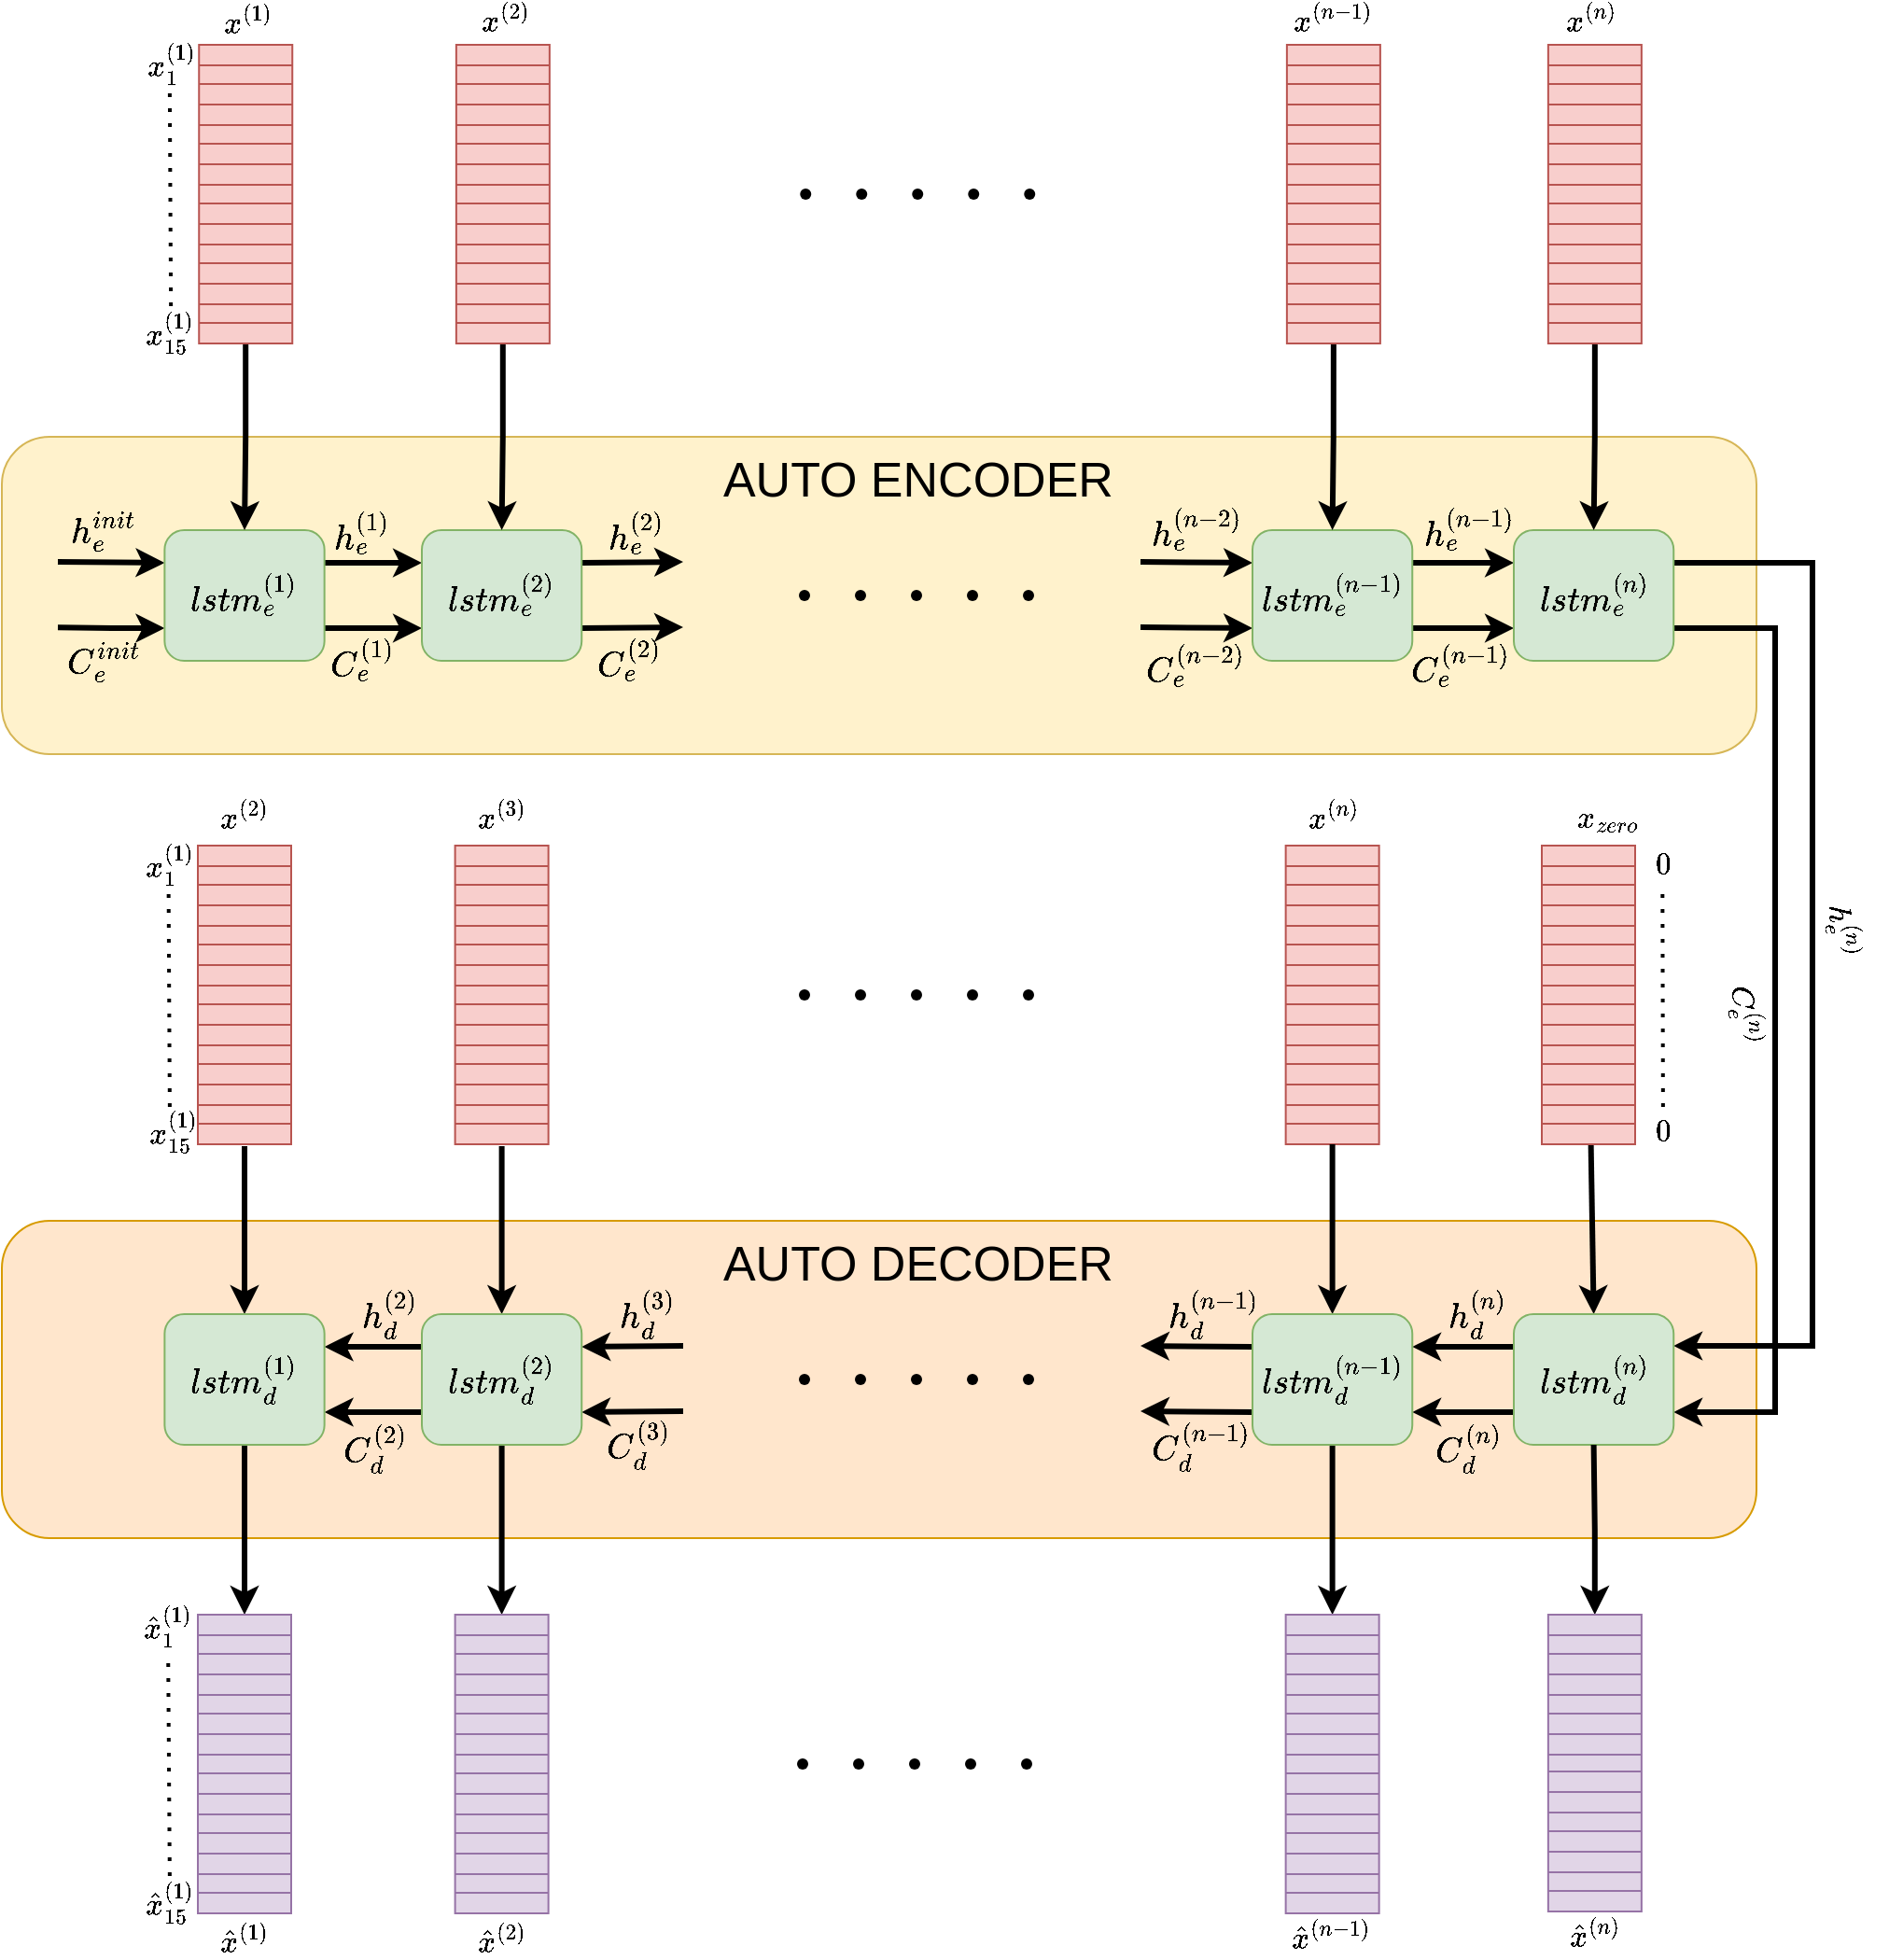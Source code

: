 <mxfile version="18.0.6" type="device"><diagram name="Page-1" id="edf60f1a-56cd-e834-aa8a-f176f3a09ee4"><mxGraphModel dx="1995" dy="1238" grid="1" gridSize="10" guides="1" tooltips="1" connect="1" arrows="1" fold="1" page="1" pageScale="1" pageWidth="1100" pageHeight="850" background="none" math="1" shadow="0"><root><mxCell id="0"/><mxCell id="1" parent="0"/><mxCell id="UnYQnr_Fb2-LS5UaWXb_-311" value="&lt;font style=&quot;font-size: 26px&quot;&gt;&amp;nbsp; &amp;nbsp; &amp;nbsp; AUTO DECODER&lt;br&gt;&lt;br&gt;&lt;br&gt;&lt;br&gt;&lt;br&gt;&lt;/font&gt;" style="rounded=1;whiteSpace=wrap;html=1;fillColor=#ffe6cc;strokeColor=#d79b00;connectable=0;movable=0;editable=0;" parent="1" vertex="1"><mxGeometry x="70" y="700" width="940" height="170" as="geometry"/></mxCell><mxCell id="K9HZkrbn3-RnlMzPygAK-2" value="&lt;font style=&quot;font-size: 26px&quot;&gt;&amp;nbsp; &amp;nbsp; &amp;nbsp; AUTO ENCODER&lt;br&gt;&lt;br&gt;&lt;br&gt;&lt;br&gt;&lt;br&gt;&lt;/font&gt;" style="rounded=1;whiteSpace=wrap;html=1;fillColor=#fff2cc;strokeColor=#d6b656;connectable=0;" parent="1" vertex="1"><mxGeometry x="70" y="280" width="940" height="170" as="geometry"/></mxCell><mxCell id="K9HZkrbn3-RnlMzPygAK-248" value="$$x_{15}^{(1)}$$" style="text;html=1;align=center;verticalAlign=middle;resizable=0;points=[];autosize=1;strokeColor=none;fillColor=none;fontSize=14;" parent="1" vertex="1"><mxGeometry x="100" y="214" width="120" height="20" as="geometry"/></mxCell><mxCell id="83qqZw05ufi5H7MGDvG--12" style="edgeStyle=orthogonalEdgeStyle;rounded=0;orthogonalLoop=1;jettySize=auto;html=1;exitX=1;exitY=0.25;exitDx=0;exitDy=0;entryX=0;entryY=0.25;entryDx=0;entryDy=0;startArrow=none;startFill=0;endArrow=classic;endFill=1;strokeWidth=3;" parent="1" source="83qqZw05ufi5H7MGDvG--3" target="83qqZw05ufi5H7MGDvG--7" edge="1"><mxGeometry relative="1" as="geometry"/></mxCell><mxCell id="83qqZw05ufi5H7MGDvG--13" style="edgeStyle=orthogonalEdgeStyle;rounded=0;orthogonalLoop=1;jettySize=auto;html=1;exitX=1;exitY=0.75;exitDx=0;exitDy=0;entryX=0;entryY=0.75;entryDx=0;entryDy=0;startArrow=none;startFill=0;endArrow=classic;endFill=1;strokeWidth=3;" parent="1" source="83qqZw05ufi5H7MGDvG--3" target="83qqZw05ufi5H7MGDvG--7" edge="1"><mxGeometry relative="1" as="geometry"/></mxCell><mxCell id="83qqZw05ufi5H7MGDvG--37" style="edgeStyle=orthogonalEdgeStyle;rounded=0;orthogonalLoop=1;jettySize=auto;html=1;exitX=0;exitY=0.25;exitDx=0;exitDy=0;fontSize=26;startArrow=classic;startFill=1;endArrow=none;endFill=0;strokeWidth=3;" parent="1" source="83qqZw05ufi5H7MGDvG--3" edge="1"><mxGeometry relative="1" as="geometry"><mxPoint x="100" y="347" as="targetPoint"/></mxGeometry></mxCell><mxCell id="83qqZw05ufi5H7MGDvG--38" style="edgeStyle=orthogonalEdgeStyle;rounded=0;orthogonalLoop=1;jettySize=auto;html=1;exitX=0;exitY=0.75;exitDx=0;exitDy=0;fontSize=26;startArrow=classic;startFill=1;endArrow=none;endFill=0;strokeWidth=3;" parent="1" source="83qqZw05ufi5H7MGDvG--3" edge="1"><mxGeometry relative="1" as="geometry"><mxPoint x="100" y="382.167" as="targetPoint"/></mxGeometry></mxCell><mxCell id="83qqZw05ufi5H7MGDvG--3" value="&lt;font style=&quot;font-size: 16px;&quot;&gt;$$lstm_e^{(1)}$$&lt;/font&gt;" style="rounded=1;whiteSpace=wrap;html=1;fillColor=#d5e8d4;strokeColor=#82b366;" parent="1" vertex="1"><mxGeometry x="157.19" y="330" width="85.63" height="70" as="geometry"/></mxCell><mxCell id="83qqZw05ufi5H7MGDvG--28" style="edgeStyle=orthogonalEdgeStyle;rounded=0;orthogonalLoop=1;jettySize=auto;html=1;exitX=1;exitY=0.25;exitDx=0;exitDy=0;fontSize=26;startArrow=none;startFill=0;endArrow=classic;endFill=1;strokeWidth=3;" parent="1" source="83qqZw05ufi5H7MGDvG--7" edge="1"><mxGeometry relative="1" as="geometry"><mxPoint x="435" y="347" as="targetPoint"/></mxGeometry></mxCell><mxCell id="83qqZw05ufi5H7MGDvG--29" style="edgeStyle=orthogonalEdgeStyle;rounded=0;orthogonalLoop=1;jettySize=auto;html=1;exitX=1;exitY=0.75;exitDx=0;exitDy=0;fontSize=26;startArrow=none;startFill=0;endArrow=classic;endFill=1;strokeWidth=3;" parent="1" source="83qqZw05ufi5H7MGDvG--7" edge="1"><mxGeometry relative="1" as="geometry"><mxPoint x="435" y="382" as="targetPoint"/></mxGeometry></mxCell><mxCell id="83qqZw05ufi5H7MGDvG--7" value="&lt;span style=&quot;font-size: 16px;&quot;&gt;$$lstm_e^{(2)}$$&lt;/span&gt;" style="rounded=1;whiteSpace=wrap;html=1;fillColor=#d5e8d4;strokeColor=#82b366;" parent="1" vertex="1"><mxGeometry x="295" y="330" width="85.62" height="70" as="geometry"/></mxCell><mxCell id="83qqZw05ufi5H7MGDvG--16" style="edgeStyle=orthogonalEdgeStyle;rounded=0;orthogonalLoop=1;jettySize=auto;html=1;exitX=1;exitY=0.25;exitDx=0;exitDy=0;entryX=0;entryY=0.25;entryDx=0;entryDy=0;startArrow=none;startFill=0;endArrow=classic;endFill=1;strokeWidth=3;" parent="1" source="83qqZw05ufi5H7MGDvG--18" target="83qqZw05ufi5H7MGDvG--19" edge="1"><mxGeometry relative="1" as="geometry"><mxPoint x="870" y="347.5" as="targetPoint"/></mxGeometry></mxCell><mxCell id="83qqZw05ufi5H7MGDvG--17" style="edgeStyle=orthogonalEdgeStyle;rounded=0;orthogonalLoop=1;jettySize=auto;html=1;exitX=1;exitY=0.75;exitDx=0;exitDy=0;entryX=0;entryY=0.75;entryDx=0;entryDy=0;startArrow=none;startFill=0;endArrow=classic;endFill=1;strokeWidth=3;" parent="1" source="83qqZw05ufi5H7MGDvG--18" target="83qqZw05ufi5H7MGDvG--19" edge="1"><mxGeometry relative="1" as="geometry"><mxPoint x="870" y="382.5" as="targetPoint"/></mxGeometry></mxCell><mxCell id="83qqZw05ufi5H7MGDvG--30" style="edgeStyle=orthogonalEdgeStyle;rounded=0;orthogonalLoop=1;jettySize=auto;html=1;exitX=0;exitY=0.25;exitDx=0;exitDy=0;fontSize=26;startArrow=classic;startFill=1;endArrow=none;endFill=0;strokeWidth=3;" parent="1" source="83qqZw05ufi5H7MGDvG--18" edge="1"><mxGeometry relative="1" as="geometry"><mxPoint x="680" y="347" as="targetPoint"/></mxGeometry></mxCell><mxCell id="83qqZw05ufi5H7MGDvG--31" style="edgeStyle=orthogonalEdgeStyle;rounded=0;orthogonalLoop=1;jettySize=auto;html=1;exitX=0;exitY=0.75;exitDx=0;exitDy=0;fontSize=26;startArrow=classic;startFill=1;endArrow=none;endFill=0;strokeWidth=3;" parent="1" source="83qqZw05ufi5H7MGDvG--18" edge="1"><mxGeometry relative="1" as="geometry"><mxPoint x="680" y="382" as="targetPoint"/></mxGeometry></mxCell><mxCell id="83qqZw05ufi5H7MGDvG--18" value="&lt;span style=&quot;font-size: 16px;&quot;&gt;$$lstm_e^{(n-1)}$$&lt;/span&gt;" style="rounded=1;whiteSpace=wrap;html=1;fillColor=#d5e8d4;strokeColor=#82b366;" parent="1" vertex="1"><mxGeometry x="740" y="330" width="85.63" height="70" as="geometry"/></mxCell><mxCell id="UnYQnr_Fb2-LS5UaWXb_-621" style="edgeStyle=orthogonalEdgeStyle;rounded=0;orthogonalLoop=1;jettySize=auto;html=1;exitX=1;exitY=0.25;exitDx=0;exitDy=0;entryX=1;entryY=0.25;entryDx=0;entryDy=0;fontSize=14;strokeWidth=3;" parent="1" source="83qqZw05ufi5H7MGDvG--19" target="UnYQnr_Fb2-LS5UaWXb_-605" edge="1"><mxGeometry relative="1" as="geometry"><Array as="points"><mxPoint x="1040" y="348"/><mxPoint x="1040" y="767"/><mxPoint x="966" y="767"/></Array></mxGeometry></mxCell><mxCell id="UnYQnr_Fb2-LS5UaWXb_-766" style="edgeStyle=orthogonalEdgeStyle;rounded=0;orthogonalLoop=1;jettySize=auto;html=1;exitX=1;exitY=0.75;exitDx=0;exitDy=0;entryX=1;entryY=0.75;entryDx=0;entryDy=0;fontSize=14;startArrow=none;startFill=0;endArrow=classic;endFill=1;strokeWidth=3;" parent="1" source="83qqZw05ufi5H7MGDvG--19" target="UnYQnr_Fb2-LS5UaWXb_-605" edge="1"><mxGeometry relative="1" as="geometry"><Array as="points"><mxPoint x="1020" y="382"/><mxPoint x="1020" y="802"/></Array></mxGeometry></mxCell><mxCell id="83qqZw05ufi5H7MGDvG--19" value="&lt;span style=&quot;font-size: 16px;&quot;&gt;$$lstm_e^{(n)}$$&lt;/span&gt;" style="rounded=1;whiteSpace=wrap;html=1;fillColor=#d5e8d4;strokeColor=#82b366;" parent="1" vertex="1"><mxGeometry x="880" y="330" width="85.62" height="70" as="geometry"/></mxCell><mxCell id="83qqZw05ufi5H7MGDvG--32" value="" style="shape=waypoint;sketch=0;fillStyle=solid;size=6;pointerEvents=1;points=[];fillColor=none;resizable=0;rotatable=0;perimeter=centerPerimeter;snapToPoint=1;rounded=1;shadow=0;fontSize=51;" parent="1" vertex="1"><mxGeometry x="480" y="345" width="40" height="40" as="geometry"/></mxCell><mxCell id="83qqZw05ufi5H7MGDvG--33" value="" style="shape=waypoint;sketch=0;fillStyle=solid;size=6;pointerEvents=1;points=[];fillColor=none;resizable=0;rotatable=0;perimeter=centerPerimeter;snapToPoint=1;rounded=1;shadow=0;fontSize=51;" parent="1" vertex="1"><mxGeometry x="510" y="345" width="40" height="40" as="geometry"/></mxCell><mxCell id="83qqZw05ufi5H7MGDvG--34" value="" style="shape=waypoint;sketch=0;fillStyle=solid;size=6;pointerEvents=1;points=[];fillColor=none;resizable=0;rotatable=0;perimeter=centerPerimeter;snapToPoint=1;rounded=1;shadow=0;fontSize=51;" parent="1" vertex="1"><mxGeometry x="540" y="345" width="40" height="40" as="geometry"/></mxCell><mxCell id="83qqZw05ufi5H7MGDvG--35" value="" style="shape=waypoint;sketch=0;fillStyle=solid;size=6;pointerEvents=1;points=[];fillColor=none;resizable=0;rotatable=0;perimeter=centerPerimeter;snapToPoint=1;rounded=1;shadow=0;fontSize=51;" parent="1" vertex="1"><mxGeometry x="570" y="345" width="40" height="40" as="geometry"/></mxCell><mxCell id="83qqZw05ufi5H7MGDvG--36" value="" style="shape=waypoint;sketch=0;fillStyle=solid;size=6;pointerEvents=1;points=[];fillColor=none;resizable=0;rotatable=0;perimeter=centerPerimeter;snapToPoint=1;rounded=1;shadow=0;fontSize=51;" parent="1" vertex="1"><mxGeometry x="600" y="345" width="40" height="40" as="geometry"/></mxCell><mxCell id="fbcC58eC0QAVBtVCRvgp-2" value="$$h_e^{(1)}$$" style="text;html=1;strokeColor=none;fillColor=none;align=center;verticalAlign=middle;whiteSpace=wrap;rounded=0;fontSize=16;" parent="1" vertex="1"><mxGeometry x="232.81" y="317" width="60" height="30" as="geometry"/></mxCell><mxCell id="fbcC58eC0QAVBtVCRvgp-3" value="$$C_e^{(1)}$$" style="text;html=1;strokeColor=none;fillColor=none;align=center;verticalAlign=middle;whiteSpace=wrap;rounded=0;fontSize=16;" parent="1" vertex="1"><mxGeometry x="232.81" y="385" width="60" height="30" as="geometry"/></mxCell><mxCell id="fbcC58eC0QAVBtVCRvgp-4" value="$$h_e^{init}$$" style="text;html=1;strokeColor=none;fillColor=none;align=center;verticalAlign=middle;whiteSpace=wrap;rounded=0;fontSize=16;" parent="1" vertex="1"><mxGeometry x="94" y="315" width="60" height="30" as="geometry"/></mxCell><mxCell id="fbcC58eC0QAVBtVCRvgp-5" value="$$C_e^{init}$$" style="text;html=1;strokeColor=none;fillColor=none;align=center;verticalAlign=middle;whiteSpace=wrap;rounded=0;fontSize=16;" parent="1" vertex="1"><mxGeometry x="95" y="385" width="60" height="30" as="geometry"/></mxCell><mxCell id="fbcC58eC0QAVBtVCRvgp-6" value="$$h_e^{(2)}$$" style="text;html=1;strokeColor=none;fillColor=none;align=center;verticalAlign=middle;whiteSpace=wrap;rounded=0;fontSize=16;" parent="1" vertex="1"><mxGeometry x="379.81" y="317" width="60" height="30" as="geometry"/></mxCell><mxCell id="fbcC58eC0QAVBtVCRvgp-7" value="$$C_e^{(2)}$$" style="text;html=1;strokeColor=none;fillColor=none;align=center;verticalAlign=middle;whiteSpace=wrap;rounded=0;fontSize=16;" parent="1" vertex="1"><mxGeometry x="375.62" y="385" width="60" height="30" as="geometry"/></mxCell><mxCell id="fbcC58eC0QAVBtVCRvgp-8" value="$$h_e^{(n-2)}$$" style="text;html=1;strokeColor=none;fillColor=none;align=center;verticalAlign=middle;whiteSpace=wrap;rounded=0;fontSize=16;" parent="1" vertex="1"><mxGeometry x="680" y="315" width="60" height="30" as="geometry"/></mxCell><mxCell id="fbcC58eC0QAVBtVCRvgp-9" value="$$C_e^{(n-2)}$$" style="text;html=1;strokeColor=none;fillColor=none;align=center;verticalAlign=middle;whiteSpace=wrap;rounded=0;fontSize=16;" parent="1" vertex="1"><mxGeometry x="679.82" y="388" width="60" height="30" as="geometry"/></mxCell><mxCell id="fbcC58eC0QAVBtVCRvgp-10" value="$$C_e^{(n-1)}$$" style="text;html=1;strokeColor=none;fillColor=none;align=center;verticalAlign=middle;whiteSpace=wrap;rounded=0;fontSize=16;" parent="1" vertex="1"><mxGeometry x="821.63" y="388" width="60" height="30" as="geometry"/></mxCell><mxCell id="fbcC58eC0QAVBtVCRvgp-11" value="$$h_e^{(n-1)}$$" style="text;html=1;strokeColor=none;fillColor=none;align=center;verticalAlign=middle;whiteSpace=wrap;rounded=0;fontSize=16;" parent="1" vertex="1"><mxGeometry x="825.63" y="315" width="60" height="30" as="geometry"/></mxCell><mxCell id="UnYQnr_Fb2-LS5UaWXb_-312" style="edgeStyle=orthogonalEdgeStyle;rounded=0;orthogonalLoop=1;jettySize=auto;html=1;entryX=0.5;entryY=1;entryDx=0;entryDy=0;startArrow=classic;startFill=1;endArrow=none;endFill=0;strokeWidth=3;" parent="1" source="UnYQnr_Fb2-LS5UaWXb_-313" target="UnYQnr_Fb2-LS5UaWXb_-594" edge="1"><mxGeometry relative="1" as="geometry"/></mxCell><mxCell id="UnYQnr_Fb2-LS5UaWXb_-313" value="" style="shape=table;html=1;whiteSpace=wrap;startSize=0;container=1;collapsible=0;childLayout=tableLayout;rounded=1;shadow=0;fontSize=14;fillColor=#e1d5e7;strokeColor=#9673a6;" parent="1" vertex="1"><mxGeometry x="175" y="911" width="50" height="160" as="geometry"/></mxCell><mxCell id="UnYQnr_Fb2-LS5UaWXb_-314" value="" style="shape=partialRectangle;html=1;whiteSpace=wrap;collapsible=0;dropTarget=0;pointerEvents=0;fillColor=none;top=0;left=0;bottom=0;right=0;points=[[0,0.5],[1,0.5]];portConstraint=eastwest;rounded=1;shadow=0;fontSize=14;" parent="UnYQnr_Fb2-LS5UaWXb_-313" vertex="1"><mxGeometry width="50" height="11" as="geometry"/></mxCell><mxCell id="UnYQnr_Fb2-LS5UaWXb_-315" value="" style="shape=partialRectangle;html=1;whiteSpace=wrap;connectable=0;fillColor=none;top=0;left=0;bottom=0;right=0;overflow=hidden;pointerEvents=1;rounded=1;shadow=0;fontSize=14;" parent="UnYQnr_Fb2-LS5UaWXb_-314" vertex="1"><mxGeometry width="50" height="11" as="geometry"><mxRectangle width="50" height="11" as="alternateBounds"/></mxGeometry></mxCell><mxCell id="UnYQnr_Fb2-LS5UaWXb_-316" value="" style="shape=partialRectangle;html=1;whiteSpace=wrap;collapsible=0;dropTarget=0;pointerEvents=0;fillColor=none;top=0;left=0;bottom=0;right=0;points=[[0,0.5],[1,0.5]];portConstraint=eastwest;rounded=1;shadow=0;fontSize=14;" parent="UnYQnr_Fb2-LS5UaWXb_-313" vertex="1"><mxGeometry y="11" width="50" height="10" as="geometry"/></mxCell><mxCell id="UnYQnr_Fb2-LS5UaWXb_-317" value="" style="shape=partialRectangle;html=1;whiteSpace=wrap;connectable=0;fillColor=none;top=0;left=0;bottom=0;right=0;overflow=hidden;pointerEvents=1;rounded=1;shadow=0;fontSize=14;" parent="UnYQnr_Fb2-LS5UaWXb_-316" vertex="1"><mxGeometry width="50" height="10" as="geometry"><mxRectangle width="50" height="10" as="alternateBounds"/></mxGeometry></mxCell><mxCell id="UnYQnr_Fb2-LS5UaWXb_-318" value="" style="shape=partialRectangle;html=1;whiteSpace=wrap;collapsible=0;dropTarget=0;pointerEvents=0;fillColor=none;top=0;left=0;bottom=0;right=0;points=[[0,0.5],[1,0.5]];portConstraint=eastwest;rounded=1;shadow=0;fontSize=14;" parent="UnYQnr_Fb2-LS5UaWXb_-313" vertex="1"><mxGeometry y="21" width="50" height="11" as="geometry"/></mxCell><mxCell id="UnYQnr_Fb2-LS5UaWXb_-319" value="" style="shape=partialRectangle;html=1;whiteSpace=wrap;connectable=0;fillColor=none;top=0;left=0;bottom=0;right=0;overflow=hidden;pointerEvents=1;rounded=1;shadow=0;fontSize=14;" parent="UnYQnr_Fb2-LS5UaWXb_-318" vertex="1"><mxGeometry width="50" height="11" as="geometry"><mxRectangle width="50" height="11" as="alternateBounds"/></mxGeometry></mxCell><mxCell id="UnYQnr_Fb2-LS5UaWXb_-320" style="shape=partialRectangle;html=1;whiteSpace=wrap;collapsible=0;dropTarget=0;pointerEvents=0;fillColor=none;top=0;left=0;bottom=0;right=0;points=[[0,0.5],[1,0.5]];portConstraint=eastwest;rounded=1;shadow=0;fontSize=14;" parent="UnYQnr_Fb2-LS5UaWXb_-313" vertex="1"><mxGeometry y="32" width="50" height="11" as="geometry"/></mxCell><mxCell id="UnYQnr_Fb2-LS5UaWXb_-321" style="shape=partialRectangle;html=1;whiteSpace=wrap;connectable=0;fillColor=none;top=0;left=0;bottom=0;right=0;overflow=hidden;pointerEvents=1;rounded=1;shadow=0;fontSize=14;" parent="UnYQnr_Fb2-LS5UaWXb_-320" vertex="1"><mxGeometry width="50" height="11" as="geometry"><mxRectangle width="50" height="11" as="alternateBounds"/></mxGeometry></mxCell><mxCell id="UnYQnr_Fb2-LS5UaWXb_-322" style="shape=partialRectangle;html=1;whiteSpace=wrap;collapsible=0;dropTarget=0;pointerEvents=0;fillColor=none;top=0;left=0;bottom=0;right=0;points=[[0,0.5],[1,0.5]];portConstraint=eastwest;rounded=1;shadow=0;fontSize=14;" parent="UnYQnr_Fb2-LS5UaWXb_-313" vertex="1"><mxGeometry y="43" width="50" height="10" as="geometry"/></mxCell><mxCell id="UnYQnr_Fb2-LS5UaWXb_-323" style="shape=partialRectangle;html=1;whiteSpace=wrap;connectable=0;fillColor=none;top=0;left=0;bottom=0;right=0;overflow=hidden;pointerEvents=1;rounded=1;shadow=0;fontSize=14;" parent="UnYQnr_Fb2-LS5UaWXb_-322" vertex="1"><mxGeometry width="50" height="10" as="geometry"><mxRectangle width="50" height="10" as="alternateBounds"/></mxGeometry></mxCell><mxCell id="UnYQnr_Fb2-LS5UaWXb_-324" style="shape=partialRectangle;html=1;whiteSpace=wrap;collapsible=0;dropTarget=0;pointerEvents=0;fillColor=none;top=0;left=0;bottom=0;right=0;points=[[0,0.5],[1,0.5]];portConstraint=eastwest;rounded=1;shadow=0;fontSize=14;" parent="UnYQnr_Fb2-LS5UaWXb_-313" vertex="1"><mxGeometry y="53" width="50" height="11" as="geometry"/></mxCell><mxCell id="UnYQnr_Fb2-LS5UaWXb_-325" style="shape=partialRectangle;html=1;whiteSpace=wrap;connectable=0;fillColor=none;top=0;left=0;bottom=0;right=0;overflow=hidden;pointerEvents=1;rounded=1;shadow=0;fontSize=14;" parent="UnYQnr_Fb2-LS5UaWXb_-324" vertex="1"><mxGeometry width="50" height="11" as="geometry"><mxRectangle width="50" height="11" as="alternateBounds"/></mxGeometry></mxCell><mxCell id="UnYQnr_Fb2-LS5UaWXb_-326" style="shape=partialRectangle;html=1;whiteSpace=wrap;collapsible=0;dropTarget=0;pointerEvents=0;fillColor=none;top=0;left=0;bottom=0;right=0;points=[[0,0.5],[1,0.5]];portConstraint=eastwest;rounded=1;shadow=0;fontSize=14;" parent="UnYQnr_Fb2-LS5UaWXb_-313" vertex="1"><mxGeometry y="64" width="50" height="11" as="geometry"/></mxCell><mxCell id="UnYQnr_Fb2-LS5UaWXb_-327" style="shape=partialRectangle;html=1;whiteSpace=wrap;connectable=0;fillColor=none;top=0;left=0;bottom=0;right=0;overflow=hidden;pointerEvents=1;rounded=1;shadow=0;fontSize=14;" parent="UnYQnr_Fb2-LS5UaWXb_-326" vertex="1"><mxGeometry width="50" height="11" as="geometry"><mxRectangle width="50" height="11" as="alternateBounds"/></mxGeometry></mxCell><mxCell id="UnYQnr_Fb2-LS5UaWXb_-328" style="shape=partialRectangle;html=1;whiteSpace=wrap;collapsible=0;dropTarget=0;pointerEvents=0;fillColor=none;top=0;left=0;bottom=0;right=0;points=[[0,0.5],[1,0.5]];portConstraint=eastwest;rounded=1;shadow=0;fontSize=14;" parent="UnYQnr_Fb2-LS5UaWXb_-313" vertex="1"><mxGeometry y="75" width="50" height="10" as="geometry"/></mxCell><mxCell id="UnYQnr_Fb2-LS5UaWXb_-329" style="shape=partialRectangle;html=1;whiteSpace=wrap;connectable=0;fillColor=none;top=0;left=0;bottom=0;right=0;overflow=hidden;pointerEvents=1;rounded=1;shadow=0;fontSize=14;" parent="UnYQnr_Fb2-LS5UaWXb_-328" vertex="1"><mxGeometry width="50" height="10" as="geometry"><mxRectangle width="50" height="10" as="alternateBounds"/></mxGeometry></mxCell><mxCell id="UnYQnr_Fb2-LS5UaWXb_-330" style="shape=partialRectangle;html=1;whiteSpace=wrap;collapsible=0;dropTarget=0;pointerEvents=0;fillColor=none;top=0;left=0;bottom=0;right=0;points=[[0,0.5],[1,0.5]];portConstraint=eastwest;rounded=1;shadow=0;fontSize=14;" parent="UnYQnr_Fb2-LS5UaWXb_-313" vertex="1"><mxGeometry y="85" width="50" height="11" as="geometry"/></mxCell><mxCell id="UnYQnr_Fb2-LS5UaWXb_-331" style="shape=partialRectangle;html=1;whiteSpace=wrap;connectable=0;fillColor=none;top=0;left=0;bottom=0;right=0;overflow=hidden;pointerEvents=1;rounded=1;shadow=0;fontSize=14;" parent="UnYQnr_Fb2-LS5UaWXb_-330" vertex="1"><mxGeometry width="50" height="11" as="geometry"><mxRectangle width="50" height="11" as="alternateBounds"/></mxGeometry></mxCell><mxCell id="UnYQnr_Fb2-LS5UaWXb_-332" style="shape=partialRectangle;html=1;whiteSpace=wrap;collapsible=0;dropTarget=0;pointerEvents=0;fillColor=none;top=0;left=0;bottom=0;right=0;points=[[0,0.5],[1,0.5]];portConstraint=eastwest;rounded=1;shadow=0;fontSize=14;" parent="UnYQnr_Fb2-LS5UaWXb_-313" vertex="1"><mxGeometry y="96" width="50" height="11" as="geometry"/></mxCell><mxCell id="UnYQnr_Fb2-LS5UaWXb_-333" style="shape=partialRectangle;html=1;whiteSpace=wrap;connectable=0;fillColor=none;top=0;left=0;bottom=0;right=0;overflow=hidden;pointerEvents=1;rounded=1;shadow=0;fontSize=14;" parent="UnYQnr_Fb2-LS5UaWXb_-332" vertex="1"><mxGeometry width="50" height="11" as="geometry"><mxRectangle width="50" height="11" as="alternateBounds"/></mxGeometry></mxCell><mxCell id="UnYQnr_Fb2-LS5UaWXb_-334" style="shape=partialRectangle;html=1;whiteSpace=wrap;collapsible=0;dropTarget=0;pointerEvents=0;fillColor=none;top=0;left=0;bottom=0;right=0;points=[[0,0.5],[1,0.5]];portConstraint=eastwest;rounded=1;shadow=0;fontSize=14;" parent="UnYQnr_Fb2-LS5UaWXb_-313" vertex="1"><mxGeometry y="107" width="50" height="10" as="geometry"/></mxCell><mxCell id="UnYQnr_Fb2-LS5UaWXb_-335" style="shape=partialRectangle;html=1;whiteSpace=wrap;connectable=0;fillColor=none;top=0;left=0;bottom=0;right=0;overflow=hidden;pointerEvents=1;rounded=1;shadow=0;fontSize=14;" parent="UnYQnr_Fb2-LS5UaWXb_-334" vertex="1"><mxGeometry width="50" height="10" as="geometry"><mxRectangle width="50" height="10" as="alternateBounds"/></mxGeometry></mxCell><mxCell id="UnYQnr_Fb2-LS5UaWXb_-336" style="shape=partialRectangle;html=1;whiteSpace=wrap;collapsible=0;dropTarget=0;pointerEvents=0;fillColor=none;top=0;left=0;bottom=0;right=0;points=[[0,0.5],[1,0.5]];portConstraint=eastwest;rounded=1;shadow=0;fontSize=14;" parent="UnYQnr_Fb2-LS5UaWXb_-313" vertex="1"><mxGeometry y="117" width="50" height="11" as="geometry"/></mxCell><mxCell id="UnYQnr_Fb2-LS5UaWXb_-337" style="shape=partialRectangle;html=1;whiteSpace=wrap;connectable=0;fillColor=none;top=0;left=0;bottom=0;right=0;overflow=hidden;pointerEvents=1;rounded=1;shadow=0;fontSize=14;" parent="UnYQnr_Fb2-LS5UaWXb_-336" vertex="1"><mxGeometry width="50" height="11" as="geometry"><mxRectangle width="50" height="11" as="alternateBounds"/></mxGeometry></mxCell><mxCell id="UnYQnr_Fb2-LS5UaWXb_-338" style="shape=partialRectangle;html=1;whiteSpace=wrap;collapsible=0;dropTarget=0;pointerEvents=0;fillColor=none;top=0;left=0;bottom=0;right=0;points=[[0,0.5],[1,0.5]];portConstraint=eastwest;rounded=1;shadow=0;fontSize=14;" parent="UnYQnr_Fb2-LS5UaWXb_-313" vertex="1"><mxGeometry y="128" width="50" height="11" as="geometry"/></mxCell><mxCell id="UnYQnr_Fb2-LS5UaWXb_-339" style="shape=partialRectangle;html=1;whiteSpace=wrap;connectable=0;fillColor=none;top=0;left=0;bottom=0;right=0;overflow=hidden;pointerEvents=1;rounded=1;shadow=0;fontSize=14;" parent="UnYQnr_Fb2-LS5UaWXb_-338" vertex="1"><mxGeometry width="50" height="11" as="geometry"><mxRectangle width="50" height="11" as="alternateBounds"/></mxGeometry></mxCell><mxCell id="UnYQnr_Fb2-LS5UaWXb_-340" style="shape=partialRectangle;html=1;whiteSpace=wrap;collapsible=0;dropTarget=0;pointerEvents=0;fillColor=none;top=0;left=0;bottom=0;right=0;points=[[0,0.5],[1,0.5]];portConstraint=eastwest;rounded=1;shadow=0;fontSize=14;" parent="UnYQnr_Fb2-LS5UaWXb_-313" vertex="1"><mxGeometry y="139" width="50" height="10" as="geometry"/></mxCell><mxCell id="UnYQnr_Fb2-LS5UaWXb_-341" style="shape=partialRectangle;html=1;whiteSpace=wrap;connectable=0;fillColor=none;top=0;left=0;bottom=0;right=0;overflow=hidden;pointerEvents=1;rounded=1;shadow=0;fontSize=14;" parent="UnYQnr_Fb2-LS5UaWXb_-340" vertex="1"><mxGeometry width="50" height="10" as="geometry"><mxRectangle width="50" height="10" as="alternateBounds"/></mxGeometry></mxCell><mxCell id="UnYQnr_Fb2-LS5UaWXb_-342" style="shape=partialRectangle;html=1;whiteSpace=wrap;collapsible=0;dropTarget=0;pointerEvents=0;fillColor=none;top=0;left=0;bottom=0;right=0;points=[[0,0.5],[1,0.5]];portConstraint=eastwest;rounded=1;shadow=0;fontSize=14;" parent="UnYQnr_Fb2-LS5UaWXb_-313" vertex="1"><mxGeometry y="149" width="50" height="11" as="geometry"/></mxCell><mxCell id="UnYQnr_Fb2-LS5UaWXb_-343" style="shape=partialRectangle;html=1;whiteSpace=wrap;connectable=0;fillColor=none;top=0;left=0;bottom=0;right=0;overflow=hidden;pointerEvents=1;rounded=1;shadow=0;fontSize=14;" parent="UnYQnr_Fb2-LS5UaWXb_-342" vertex="1"><mxGeometry width="50" height="11" as="geometry"><mxRectangle width="50" height="11" as="alternateBounds"/></mxGeometry></mxCell><mxCell id="UnYQnr_Fb2-LS5UaWXb_-344" style="edgeStyle=orthogonalEdgeStyle;rounded=0;orthogonalLoop=1;jettySize=auto;html=1;entryX=0.5;entryY=1;entryDx=0;entryDy=0;startArrow=classic;startFill=1;endArrow=none;endFill=0;strokeWidth=3;" parent="1" source="UnYQnr_Fb2-LS5UaWXb_-345" target="UnYQnr_Fb2-LS5UaWXb_-598" edge="1"><mxGeometry relative="1" as="geometry"/></mxCell><mxCell id="UnYQnr_Fb2-LS5UaWXb_-345" value="" style="shape=table;html=1;whiteSpace=wrap;startSize=0;container=1;collapsible=0;childLayout=tableLayout;rounded=1;shadow=0;fontSize=14;fillColor=#e1d5e7;strokeColor=#9673a6;" parent="1" vertex="1"><mxGeometry x="312.81" y="911" width="50" height="160" as="geometry"/></mxCell><mxCell id="UnYQnr_Fb2-LS5UaWXb_-346" value="" style="shape=partialRectangle;html=1;whiteSpace=wrap;collapsible=0;dropTarget=0;pointerEvents=0;fillColor=none;top=0;left=0;bottom=0;right=0;points=[[0,0.5],[1,0.5]];portConstraint=eastwest;rounded=1;shadow=0;fontSize=14;" parent="UnYQnr_Fb2-LS5UaWXb_-345" vertex="1"><mxGeometry width="50" height="11" as="geometry"/></mxCell><mxCell id="UnYQnr_Fb2-LS5UaWXb_-347" value="" style="shape=partialRectangle;html=1;whiteSpace=wrap;connectable=0;fillColor=none;top=0;left=0;bottom=0;right=0;overflow=hidden;pointerEvents=1;rounded=1;shadow=0;fontSize=14;" parent="UnYQnr_Fb2-LS5UaWXb_-346" vertex="1"><mxGeometry width="50" height="11" as="geometry"><mxRectangle width="50" height="11" as="alternateBounds"/></mxGeometry></mxCell><mxCell id="UnYQnr_Fb2-LS5UaWXb_-348" value="" style="shape=partialRectangle;html=1;whiteSpace=wrap;collapsible=0;dropTarget=0;pointerEvents=0;fillColor=none;top=0;left=0;bottom=0;right=0;points=[[0,0.5],[1,0.5]];portConstraint=eastwest;rounded=1;shadow=0;fontSize=14;" parent="UnYQnr_Fb2-LS5UaWXb_-345" vertex="1"><mxGeometry y="11" width="50" height="10" as="geometry"/></mxCell><mxCell id="UnYQnr_Fb2-LS5UaWXb_-349" value="" style="shape=partialRectangle;html=1;whiteSpace=wrap;connectable=0;fillColor=none;top=0;left=0;bottom=0;right=0;overflow=hidden;pointerEvents=1;rounded=1;shadow=0;fontSize=14;" parent="UnYQnr_Fb2-LS5UaWXb_-348" vertex="1"><mxGeometry width="50" height="10" as="geometry"><mxRectangle width="50" height="10" as="alternateBounds"/></mxGeometry></mxCell><mxCell id="UnYQnr_Fb2-LS5UaWXb_-350" value="" style="shape=partialRectangle;html=1;whiteSpace=wrap;collapsible=0;dropTarget=0;pointerEvents=0;fillColor=none;top=0;left=0;bottom=0;right=0;points=[[0,0.5],[1,0.5]];portConstraint=eastwest;rounded=1;shadow=0;fontSize=14;" parent="UnYQnr_Fb2-LS5UaWXb_-345" vertex="1"><mxGeometry y="21" width="50" height="11" as="geometry"/></mxCell><mxCell id="UnYQnr_Fb2-LS5UaWXb_-351" value="" style="shape=partialRectangle;html=1;whiteSpace=wrap;connectable=0;fillColor=none;top=0;left=0;bottom=0;right=0;overflow=hidden;pointerEvents=1;rounded=1;shadow=0;fontSize=14;" parent="UnYQnr_Fb2-LS5UaWXb_-350" vertex="1"><mxGeometry width="50" height="11" as="geometry"><mxRectangle width="50" height="11" as="alternateBounds"/></mxGeometry></mxCell><mxCell id="UnYQnr_Fb2-LS5UaWXb_-352" style="shape=partialRectangle;html=1;whiteSpace=wrap;collapsible=0;dropTarget=0;pointerEvents=0;fillColor=none;top=0;left=0;bottom=0;right=0;points=[[0,0.5],[1,0.5]];portConstraint=eastwest;rounded=1;shadow=0;fontSize=14;" parent="UnYQnr_Fb2-LS5UaWXb_-345" vertex="1"><mxGeometry y="32" width="50" height="11" as="geometry"/></mxCell><mxCell id="UnYQnr_Fb2-LS5UaWXb_-353" style="shape=partialRectangle;html=1;whiteSpace=wrap;connectable=0;fillColor=none;top=0;left=0;bottom=0;right=0;overflow=hidden;pointerEvents=1;rounded=1;shadow=0;fontSize=14;" parent="UnYQnr_Fb2-LS5UaWXb_-352" vertex="1"><mxGeometry width="50" height="11" as="geometry"><mxRectangle width="50" height="11" as="alternateBounds"/></mxGeometry></mxCell><mxCell id="UnYQnr_Fb2-LS5UaWXb_-354" style="shape=partialRectangle;html=1;whiteSpace=wrap;collapsible=0;dropTarget=0;pointerEvents=0;fillColor=none;top=0;left=0;bottom=0;right=0;points=[[0,0.5],[1,0.5]];portConstraint=eastwest;rounded=1;shadow=0;fontSize=14;" parent="UnYQnr_Fb2-LS5UaWXb_-345" vertex="1"><mxGeometry y="43" width="50" height="10" as="geometry"/></mxCell><mxCell id="UnYQnr_Fb2-LS5UaWXb_-355" style="shape=partialRectangle;html=1;whiteSpace=wrap;connectable=0;fillColor=none;top=0;left=0;bottom=0;right=0;overflow=hidden;pointerEvents=1;rounded=1;shadow=0;fontSize=14;" parent="UnYQnr_Fb2-LS5UaWXb_-354" vertex="1"><mxGeometry width="50" height="10" as="geometry"><mxRectangle width="50" height="10" as="alternateBounds"/></mxGeometry></mxCell><mxCell id="UnYQnr_Fb2-LS5UaWXb_-356" style="shape=partialRectangle;html=1;whiteSpace=wrap;collapsible=0;dropTarget=0;pointerEvents=0;fillColor=none;top=0;left=0;bottom=0;right=0;points=[[0,0.5],[1,0.5]];portConstraint=eastwest;rounded=1;shadow=0;fontSize=14;" parent="UnYQnr_Fb2-LS5UaWXb_-345" vertex="1"><mxGeometry y="53" width="50" height="11" as="geometry"/></mxCell><mxCell id="UnYQnr_Fb2-LS5UaWXb_-357" style="shape=partialRectangle;html=1;whiteSpace=wrap;connectable=0;fillColor=none;top=0;left=0;bottom=0;right=0;overflow=hidden;pointerEvents=1;rounded=1;shadow=0;fontSize=14;" parent="UnYQnr_Fb2-LS5UaWXb_-356" vertex="1"><mxGeometry width="50" height="11" as="geometry"><mxRectangle width="50" height="11" as="alternateBounds"/></mxGeometry></mxCell><mxCell id="UnYQnr_Fb2-LS5UaWXb_-358" style="shape=partialRectangle;html=1;whiteSpace=wrap;collapsible=0;dropTarget=0;pointerEvents=0;fillColor=none;top=0;left=0;bottom=0;right=0;points=[[0,0.5],[1,0.5]];portConstraint=eastwest;rounded=1;shadow=0;fontSize=14;" parent="UnYQnr_Fb2-LS5UaWXb_-345" vertex="1"><mxGeometry y="64" width="50" height="11" as="geometry"/></mxCell><mxCell id="UnYQnr_Fb2-LS5UaWXb_-359" style="shape=partialRectangle;html=1;whiteSpace=wrap;connectable=0;fillColor=none;top=0;left=0;bottom=0;right=0;overflow=hidden;pointerEvents=1;rounded=1;shadow=0;fontSize=14;" parent="UnYQnr_Fb2-LS5UaWXb_-358" vertex="1"><mxGeometry width="50" height="11" as="geometry"><mxRectangle width="50" height="11" as="alternateBounds"/></mxGeometry></mxCell><mxCell id="UnYQnr_Fb2-LS5UaWXb_-360" style="shape=partialRectangle;html=1;whiteSpace=wrap;collapsible=0;dropTarget=0;pointerEvents=0;fillColor=none;top=0;left=0;bottom=0;right=0;points=[[0,0.5],[1,0.5]];portConstraint=eastwest;rounded=1;shadow=0;fontSize=14;" parent="UnYQnr_Fb2-LS5UaWXb_-345" vertex="1"><mxGeometry y="75" width="50" height="10" as="geometry"/></mxCell><mxCell id="UnYQnr_Fb2-LS5UaWXb_-361" style="shape=partialRectangle;html=1;whiteSpace=wrap;connectable=0;fillColor=none;top=0;left=0;bottom=0;right=0;overflow=hidden;pointerEvents=1;rounded=1;shadow=0;fontSize=14;" parent="UnYQnr_Fb2-LS5UaWXb_-360" vertex="1"><mxGeometry width="50" height="10" as="geometry"><mxRectangle width="50" height="10" as="alternateBounds"/></mxGeometry></mxCell><mxCell id="UnYQnr_Fb2-LS5UaWXb_-362" style="shape=partialRectangle;html=1;whiteSpace=wrap;collapsible=0;dropTarget=0;pointerEvents=0;fillColor=none;top=0;left=0;bottom=0;right=0;points=[[0,0.5],[1,0.5]];portConstraint=eastwest;rounded=1;shadow=0;fontSize=14;" parent="UnYQnr_Fb2-LS5UaWXb_-345" vertex="1"><mxGeometry y="85" width="50" height="11" as="geometry"/></mxCell><mxCell id="UnYQnr_Fb2-LS5UaWXb_-363" style="shape=partialRectangle;html=1;whiteSpace=wrap;connectable=0;fillColor=none;top=0;left=0;bottom=0;right=0;overflow=hidden;pointerEvents=1;rounded=1;shadow=0;fontSize=14;" parent="UnYQnr_Fb2-LS5UaWXb_-362" vertex="1"><mxGeometry width="50" height="11" as="geometry"><mxRectangle width="50" height="11" as="alternateBounds"/></mxGeometry></mxCell><mxCell id="UnYQnr_Fb2-LS5UaWXb_-364" style="shape=partialRectangle;html=1;whiteSpace=wrap;collapsible=0;dropTarget=0;pointerEvents=0;fillColor=none;top=0;left=0;bottom=0;right=0;points=[[0,0.5],[1,0.5]];portConstraint=eastwest;rounded=1;shadow=0;fontSize=14;" parent="UnYQnr_Fb2-LS5UaWXb_-345" vertex="1"><mxGeometry y="96" width="50" height="11" as="geometry"/></mxCell><mxCell id="UnYQnr_Fb2-LS5UaWXb_-365" style="shape=partialRectangle;html=1;whiteSpace=wrap;connectable=0;fillColor=none;top=0;left=0;bottom=0;right=0;overflow=hidden;pointerEvents=1;rounded=1;shadow=0;fontSize=14;" parent="UnYQnr_Fb2-LS5UaWXb_-364" vertex="1"><mxGeometry width="50" height="11" as="geometry"><mxRectangle width="50" height="11" as="alternateBounds"/></mxGeometry></mxCell><mxCell id="UnYQnr_Fb2-LS5UaWXb_-366" style="shape=partialRectangle;html=1;whiteSpace=wrap;collapsible=0;dropTarget=0;pointerEvents=0;fillColor=none;top=0;left=0;bottom=0;right=0;points=[[0,0.5],[1,0.5]];portConstraint=eastwest;rounded=1;shadow=0;fontSize=14;" parent="UnYQnr_Fb2-LS5UaWXb_-345" vertex="1"><mxGeometry y="107" width="50" height="10" as="geometry"/></mxCell><mxCell id="UnYQnr_Fb2-LS5UaWXb_-367" style="shape=partialRectangle;html=1;whiteSpace=wrap;connectable=0;fillColor=none;top=0;left=0;bottom=0;right=0;overflow=hidden;pointerEvents=1;rounded=1;shadow=0;fontSize=14;" parent="UnYQnr_Fb2-LS5UaWXb_-366" vertex="1"><mxGeometry width="50" height="10" as="geometry"><mxRectangle width="50" height="10" as="alternateBounds"/></mxGeometry></mxCell><mxCell id="UnYQnr_Fb2-LS5UaWXb_-368" style="shape=partialRectangle;html=1;whiteSpace=wrap;collapsible=0;dropTarget=0;pointerEvents=0;fillColor=none;top=0;left=0;bottom=0;right=0;points=[[0,0.5],[1,0.5]];portConstraint=eastwest;rounded=1;shadow=0;fontSize=14;" parent="UnYQnr_Fb2-LS5UaWXb_-345" vertex="1"><mxGeometry y="117" width="50" height="11" as="geometry"/></mxCell><mxCell id="UnYQnr_Fb2-LS5UaWXb_-369" style="shape=partialRectangle;html=1;whiteSpace=wrap;connectable=0;fillColor=none;top=0;left=0;bottom=0;right=0;overflow=hidden;pointerEvents=1;rounded=1;shadow=0;fontSize=14;" parent="UnYQnr_Fb2-LS5UaWXb_-368" vertex="1"><mxGeometry width="50" height="11" as="geometry"><mxRectangle width="50" height="11" as="alternateBounds"/></mxGeometry></mxCell><mxCell id="UnYQnr_Fb2-LS5UaWXb_-370" style="shape=partialRectangle;html=1;whiteSpace=wrap;collapsible=0;dropTarget=0;pointerEvents=0;fillColor=none;top=0;left=0;bottom=0;right=0;points=[[0,0.5],[1,0.5]];portConstraint=eastwest;rounded=1;shadow=0;fontSize=14;" parent="UnYQnr_Fb2-LS5UaWXb_-345" vertex="1"><mxGeometry y="128" width="50" height="11" as="geometry"/></mxCell><mxCell id="UnYQnr_Fb2-LS5UaWXb_-371" style="shape=partialRectangle;html=1;whiteSpace=wrap;connectable=0;fillColor=none;top=0;left=0;bottom=0;right=0;overflow=hidden;pointerEvents=1;rounded=1;shadow=0;fontSize=14;" parent="UnYQnr_Fb2-LS5UaWXb_-370" vertex="1"><mxGeometry width="50" height="11" as="geometry"><mxRectangle width="50" height="11" as="alternateBounds"/></mxGeometry></mxCell><mxCell id="UnYQnr_Fb2-LS5UaWXb_-372" style="shape=partialRectangle;html=1;whiteSpace=wrap;collapsible=0;dropTarget=0;pointerEvents=0;fillColor=none;top=0;left=0;bottom=0;right=0;points=[[0,0.5],[1,0.5]];portConstraint=eastwest;rounded=1;shadow=0;fontSize=14;" parent="UnYQnr_Fb2-LS5UaWXb_-345" vertex="1"><mxGeometry y="139" width="50" height="10" as="geometry"/></mxCell><mxCell id="UnYQnr_Fb2-LS5UaWXb_-373" style="shape=partialRectangle;html=1;whiteSpace=wrap;connectable=0;fillColor=none;top=0;left=0;bottom=0;right=0;overflow=hidden;pointerEvents=1;rounded=1;shadow=0;fontSize=14;" parent="UnYQnr_Fb2-LS5UaWXb_-372" vertex="1"><mxGeometry width="50" height="10" as="geometry"><mxRectangle width="50" height="10" as="alternateBounds"/></mxGeometry></mxCell><mxCell id="UnYQnr_Fb2-LS5UaWXb_-374" style="shape=partialRectangle;html=1;whiteSpace=wrap;collapsible=0;dropTarget=0;pointerEvents=0;fillColor=none;top=0;left=0;bottom=0;right=0;points=[[0,0.5],[1,0.5]];portConstraint=eastwest;rounded=1;shadow=0;fontSize=14;" parent="UnYQnr_Fb2-LS5UaWXb_-345" vertex="1"><mxGeometry y="149" width="50" height="11" as="geometry"/></mxCell><mxCell id="UnYQnr_Fb2-LS5UaWXb_-375" style="shape=partialRectangle;html=1;whiteSpace=wrap;connectable=0;fillColor=none;top=0;left=0;bottom=0;right=0;overflow=hidden;pointerEvents=1;rounded=1;shadow=0;fontSize=14;" parent="UnYQnr_Fb2-LS5UaWXb_-374" vertex="1"><mxGeometry width="50" height="11" as="geometry"><mxRectangle width="50" height="11" as="alternateBounds"/></mxGeometry></mxCell><mxCell id="UnYQnr_Fb2-LS5UaWXb_-376" style="edgeStyle=orthogonalEdgeStyle;rounded=0;orthogonalLoop=1;jettySize=auto;html=1;entryX=0.5;entryY=1;entryDx=0;entryDy=0;fontSize=26;startArrow=classic;startFill=1;endArrow=none;endFill=0;strokeWidth=3;" parent="1" source="UnYQnr_Fb2-LS5UaWXb_-377" target="UnYQnr_Fb2-LS5UaWXb_-604" edge="1"><mxGeometry relative="1" as="geometry"/></mxCell><mxCell id="UnYQnr_Fb2-LS5UaWXb_-377" value="" style="shape=table;html=1;whiteSpace=wrap;startSize=0;container=1;collapsible=0;childLayout=tableLayout;rounded=1;shadow=0;fontSize=14;fillColor=#e1d5e7;strokeColor=#9673a6;" parent="1" vertex="1"><mxGeometry x="757.82" y="911" width="50" height="160" as="geometry"/></mxCell><mxCell id="UnYQnr_Fb2-LS5UaWXb_-378" value="" style="shape=partialRectangle;html=1;whiteSpace=wrap;collapsible=0;dropTarget=0;pointerEvents=0;fillColor=none;top=0;left=0;bottom=0;right=0;points=[[0,0.5],[1,0.5]];portConstraint=eastwest;rounded=1;shadow=0;fontSize=14;" parent="UnYQnr_Fb2-LS5UaWXb_-377" vertex="1"><mxGeometry width="50" height="11" as="geometry"/></mxCell><mxCell id="UnYQnr_Fb2-LS5UaWXb_-379" value="" style="shape=partialRectangle;html=1;whiteSpace=wrap;connectable=0;fillColor=none;top=0;left=0;bottom=0;right=0;overflow=hidden;pointerEvents=1;rounded=1;shadow=0;fontSize=14;" parent="UnYQnr_Fb2-LS5UaWXb_-378" vertex="1"><mxGeometry width="50" height="11" as="geometry"><mxRectangle width="50" height="11" as="alternateBounds"/></mxGeometry></mxCell><mxCell id="UnYQnr_Fb2-LS5UaWXb_-380" value="" style="shape=partialRectangle;html=1;whiteSpace=wrap;collapsible=0;dropTarget=0;pointerEvents=0;fillColor=none;top=0;left=0;bottom=0;right=0;points=[[0,0.5],[1,0.5]];portConstraint=eastwest;rounded=1;shadow=0;fontSize=14;" parent="UnYQnr_Fb2-LS5UaWXb_-377" vertex="1"><mxGeometry y="11" width="50" height="10" as="geometry"/></mxCell><mxCell id="UnYQnr_Fb2-LS5UaWXb_-381" value="" style="shape=partialRectangle;html=1;whiteSpace=wrap;connectable=0;fillColor=none;top=0;left=0;bottom=0;right=0;overflow=hidden;pointerEvents=1;rounded=1;shadow=0;fontSize=14;" parent="UnYQnr_Fb2-LS5UaWXb_-380" vertex="1"><mxGeometry width="50" height="10" as="geometry"><mxRectangle width="50" height="10" as="alternateBounds"/></mxGeometry></mxCell><mxCell id="UnYQnr_Fb2-LS5UaWXb_-382" value="" style="shape=partialRectangle;html=1;whiteSpace=wrap;collapsible=0;dropTarget=0;pointerEvents=0;fillColor=none;top=0;left=0;bottom=0;right=0;points=[[0,0.5],[1,0.5]];portConstraint=eastwest;rounded=1;shadow=0;fontSize=14;" parent="UnYQnr_Fb2-LS5UaWXb_-377" vertex="1"><mxGeometry y="21" width="50" height="11" as="geometry"/></mxCell><mxCell id="UnYQnr_Fb2-LS5UaWXb_-383" value="" style="shape=partialRectangle;html=1;whiteSpace=wrap;connectable=0;fillColor=none;top=0;left=0;bottom=0;right=0;overflow=hidden;pointerEvents=1;rounded=1;shadow=0;fontSize=14;" parent="UnYQnr_Fb2-LS5UaWXb_-382" vertex="1"><mxGeometry width="50" height="11" as="geometry"><mxRectangle width="50" height="11" as="alternateBounds"/></mxGeometry></mxCell><mxCell id="UnYQnr_Fb2-LS5UaWXb_-384" style="shape=partialRectangle;html=1;whiteSpace=wrap;collapsible=0;dropTarget=0;pointerEvents=0;fillColor=none;top=0;left=0;bottom=0;right=0;points=[[0,0.5],[1,0.5]];portConstraint=eastwest;rounded=1;shadow=0;fontSize=14;" parent="UnYQnr_Fb2-LS5UaWXb_-377" vertex="1"><mxGeometry y="32" width="50" height="11" as="geometry"/></mxCell><mxCell id="UnYQnr_Fb2-LS5UaWXb_-385" style="shape=partialRectangle;html=1;whiteSpace=wrap;connectable=0;fillColor=none;top=0;left=0;bottom=0;right=0;overflow=hidden;pointerEvents=1;rounded=1;shadow=0;fontSize=14;" parent="UnYQnr_Fb2-LS5UaWXb_-384" vertex="1"><mxGeometry width="50" height="11" as="geometry"><mxRectangle width="50" height="11" as="alternateBounds"/></mxGeometry></mxCell><mxCell id="UnYQnr_Fb2-LS5UaWXb_-386" style="shape=partialRectangle;html=1;whiteSpace=wrap;collapsible=0;dropTarget=0;pointerEvents=0;fillColor=none;top=0;left=0;bottom=0;right=0;points=[[0,0.5],[1,0.5]];portConstraint=eastwest;rounded=1;shadow=0;fontSize=14;" parent="UnYQnr_Fb2-LS5UaWXb_-377" vertex="1"><mxGeometry y="43" width="50" height="10" as="geometry"/></mxCell><mxCell id="UnYQnr_Fb2-LS5UaWXb_-387" style="shape=partialRectangle;html=1;whiteSpace=wrap;connectable=0;fillColor=none;top=0;left=0;bottom=0;right=0;overflow=hidden;pointerEvents=1;rounded=1;shadow=0;fontSize=14;" parent="UnYQnr_Fb2-LS5UaWXb_-386" vertex="1"><mxGeometry width="50" height="10" as="geometry"><mxRectangle width="50" height="10" as="alternateBounds"/></mxGeometry></mxCell><mxCell id="UnYQnr_Fb2-LS5UaWXb_-388" style="shape=partialRectangle;html=1;whiteSpace=wrap;collapsible=0;dropTarget=0;pointerEvents=0;fillColor=none;top=0;left=0;bottom=0;right=0;points=[[0,0.5],[1,0.5]];portConstraint=eastwest;rounded=1;shadow=0;fontSize=14;" parent="UnYQnr_Fb2-LS5UaWXb_-377" vertex="1"><mxGeometry y="53" width="50" height="11" as="geometry"/></mxCell><mxCell id="UnYQnr_Fb2-LS5UaWXb_-389" style="shape=partialRectangle;html=1;whiteSpace=wrap;connectable=0;fillColor=none;top=0;left=0;bottom=0;right=0;overflow=hidden;pointerEvents=1;rounded=1;shadow=0;fontSize=14;" parent="UnYQnr_Fb2-LS5UaWXb_-388" vertex="1"><mxGeometry width="50" height="11" as="geometry"><mxRectangle width="50" height="11" as="alternateBounds"/></mxGeometry></mxCell><mxCell id="UnYQnr_Fb2-LS5UaWXb_-390" style="shape=partialRectangle;html=1;whiteSpace=wrap;collapsible=0;dropTarget=0;pointerEvents=0;fillColor=none;top=0;left=0;bottom=0;right=0;points=[[0,0.5],[1,0.5]];portConstraint=eastwest;rounded=1;shadow=0;fontSize=14;" parent="UnYQnr_Fb2-LS5UaWXb_-377" vertex="1"><mxGeometry y="64" width="50" height="11" as="geometry"/></mxCell><mxCell id="UnYQnr_Fb2-LS5UaWXb_-391" style="shape=partialRectangle;html=1;whiteSpace=wrap;connectable=0;fillColor=none;top=0;left=0;bottom=0;right=0;overflow=hidden;pointerEvents=1;rounded=1;shadow=0;fontSize=14;" parent="UnYQnr_Fb2-LS5UaWXb_-390" vertex="1"><mxGeometry width="50" height="11" as="geometry"><mxRectangle width="50" height="11" as="alternateBounds"/></mxGeometry></mxCell><mxCell id="UnYQnr_Fb2-LS5UaWXb_-392" style="shape=partialRectangle;html=1;whiteSpace=wrap;collapsible=0;dropTarget=0;pointerEvents=0;fillColor=none;top=0;left=0;bottom=0;right=0;points=[[0,0.5],[1,0.5]];portConstraint=eastwest;rounded=1;shadow=0;fontSize=14;" parent="UnYQnr_Fb2-LS5UaWXb_-377" vertex="1"><mxGeometry y="75" width="50" height="10" as="geometry"/></mxCell><mxCell id="UnYQnr_Fb2-LS5UaWXb_-393" style="shape=partialRectangle;html=1;whiteSpace=wrap;connectable=0;fillColor=none;top=0;left=0;bottom=0;right=0;overflow=hidden;pointerEvents=1;rounded=1;shadow=0;fontSize=14;" parent="UnYQnr_Fb2-LS5UaWXb_-392" vertex="1"><mxGeometry width="50" height="10" as="geometry"><mxRectangle width="50" height="10" as="alternateBounds"/></mxGeometry></mxCell><mxCell id="UnYQnr_Fb2-LS5UaWXb_-394" style="shape=partialRectangle;html=1;whiteSpace=wrap;collapsible=0;dropTarget=0;pointerEvents=0;fillColor=none;top=0;left=0;bottom=0;right=0;points=[[0,0.5],[1,0.5]];portConstraint=eastwest;rounded=1;shadow=0;fontSize=14;" parent="UnYQnr_Fb2-LS5UaWXb_-377" vertex="1"><mxGeometry y="85" width="50" height="11" as="geometry"/></mxCell><mxCell id="UnYQnr_Fb2-LS5UaWXb_-395" style="shape=partialRectangle;html=1;whiteSpace=wrap;connectable=0;fillColor=none;top=0;left=0;bottom=0;right=0;overflow=hidden;pointerEvents=1;rounded=1;shadow=0;fontSize=14;" parent="UnYQnr_Fb2-LS5UaWXb_-394" vertex="1"><mxGeometry width="50" height="11" as="geometry"><mxRectangle width="50" height="11" as="alternateBounds"/></mxGeometry></mxCell><mxCell id="UnYQnr_Fb2-LS5UaWXb_-396" style="shape=partialRectangle;html=1;whiteSpace=wrap;collapsible=0;dropTarget=0;pointerEvents=0;fillColor=none;top=0;left=0;bottom=0;right=0;points=[[0,0.5],[1,0.5]];portConstraint=eastwest;rounded=1;shadow=0;fontSize=14;" parent="UnYQnr_Fb2-LS5UaWXb_-377" vertex="1"><mxGeometry y="96" width="50" height="11" as="geometry"/></mxCell><mxCell id="UnYQnr_Fb2-LS5UaWXb_-397" style="shape=partialRectangle;html=1;whiteSpace=wrap;connectable=0;fillColor=none;top=0;left=0;bottom=0;right=0;overflow=hidden;pointerEvents=1;rounded=1;shadow=0;fontSize=14;" parent="UnYQnr_Fb2-LS5UaWXb_-396" vertex="1"><mxGeometry width="50" height="11" as="geometry"><mxRectangle width="50" height="11" as="alternateBounds"/></mxGeometry></mxCell><mxCell id="UnYQnr_Fb2-LS5UaWXb_-398" style="shape=partialRectangle;html=1;whiteSpace=wrap;collapsible=0;dropTarget=0;pointerEvents=0;fillColor=none;top=0;left=0;bottom=0;right=0;points=[[0,0.5],[1,0.5]];portConstraint=eastwest;rounded=1;shadow=0;fontSize=14;" parent="UnYQnr_Fb2-LS5UaWXb_-377" vertex="1"><mxGeometry y="107" width="50" height="10" as="geometry"/></mxCell><mxCell id="UnYQnr_Fb2-LS5UaWXb_-399" style="shape=partialRectangle;html=1;whiteSpace=wrap;connectable=0;fillColor=none;top=0;left=0;bottom=0;right=0;overflow=hidden;pointerEvents=1;rounded=1;shadow=0;fontSize=14;" parent="UnYQnr_Fb2-LS5UaWXb_-398" vertex="1"><mxGeometry width="50" height="10" as="geometry"><mxRectangle width="50" height="10" as="alternateBounds"/></mxGeometry></mxCell><mxCell id="UnYQnr_Fb2-LS5UaWXb_-400" style="shape=partialRectangle;html=1;whiteSpace=wrap;collapsible=0;dropTarget=0;pointerEvents=0;fillColor=none;top=0;left=0;bottom=0;right=0;points=[[0,0.5],[1,0.5]];portConstraint=eastwest;rounded=1;shadow=0;fontSize=14;" parent="UnYQnr_Fb2-LS5UaWXb_-377" vertex="1"><mxGeometry y="117" width="50" height="11" as="geometry"/></mxCell><mxCell id="UnYQnr_Fb2-LS5UaWXb_-401" style="shape=partialRectangle;html=1;whiteSpace=wrap;connectable=0;fillColor=none;top=0;left=0;bottom=0;right=0;overflow=hidden;pointerEvents=1;rounded=1;shadow=0;fontSize=14;" parent="UnYQnr_Fb2-LS5UaWXb_-400" vertex="1"><mxGeometry width="50" height="11" as="geometry"><mxRectangle width="50" height="11" as="alternateBounds"/></mxGeometry></mxCell><mxCell id="UnYQnr_Fb2-LS5UaWXb_-402" style="shape=partialRectangle;html=1;whiteSpace=wrap;collapsible=0;dropTarget=0;pointerEvents=0;fillColor=none;top=0;left=0;bottom=0;right=0;points=[[0,0.5],[1,0.5]];portConstraint=eastwest;rounded=1;shadow=0;fontSize=14;" parent="UnYQnr_Fb2-LS5UaWXb_-377" vertex="1"><mxGeometry y="128" width="50" height="11" as="geometry"/></mxCell><mxCell id="UnYQnr_Fb2-LS5UaWXb_-403" style="shape=partialRectangle;html=1;whiteSpace=wrap;connectable=0;fillColor=none;top=0;left=0;bottom=0;right=0;overflow=hidden;pointerEvents=1;rounded=1;shadow=0;fontSize=14;" parent="UnYQnr_Fb2-LS5UaWXb_-402" vertex="1"><mxGeometry width="50" height="11" as="geometry"><mxRectangle width="50" height="11" as="alternateBounds"/></mxGeometry></mxCell><mxCell id="UnYQnr_Fb2-LS5UaWXb_-404" style="shape=partialRectangle;html=1;whiteSpace=wrap;collapsible=0;dropTarget=0;pointerEvents=0;fillColor=none;top=0;left=0;bottom=0;right=0;points=[[0,0.5],[1,0.5]];portConstraint=eastwest;rounded=1;shadow=0;fontSize=14;" parent="UnYQnr_Fb2-LS5UaWXb_-377" vertex="1"><mxGeometry y="139" width="50" height="10" as="geometry"/></mxCell><mxCell id="UnYQnr_Fb2-LS5UaWXb_-405" style="shape=partialRectangle;html=1;whiteSpace=wrap;connectable=0;fillColor=none;top=0;left=0;bottom=0;right=0;overflow=hidden;pointerEvents=1;rounded=1;shadow=0;fontSize=14;" parent="UnYQnr_Fb2-LS5UaWXb_-404" vertex="1"><mxGeometry width="50" height="10" as="geometry"><mxRectangle width="50" height="10" as="alternateBounds"/></mxGeometry></mxCell><mxCell id="UnYQnr_Fb2-LS5UaWXb_-406" style="shape=partialRectangle;html=1;whiteSpace=wrap;collapsible=0;dropTarget=0;pointerEvents=0;fillColor=none;top=0;left=0;bottom=0;right=0;points=[[0,0.5],[1,0.5]];portConstraint=eastwest;rounded=1;shadow=0;fontSize=14;" parent="UnYQnr_Fb2-LS5UaWXb_-377" vertex="1"><mxGeometry y="149" width="50" height="11" as="geometry"/></mxCell><mxCell id="UnYQnr_Fb2-LS5UaWXb_-407" style="shape=partialRectangle;html=1;whiteSpace=wrap;connectable=0;fillColor=none;top=0;left=0;bottom=0;right=0;overflow=hidden;pointerEvents=1;rounded=1;shadow=0;fontSize=14;" parent="UnYQnr_Fb2-LS5UaWXb_-406" vertex="1"><mxGeometry width="50" height="11" as="geometry"><mxRectangle width="50" height="11" as="alternateBounds"/></mxGeometry></mxCell><mxCell id="UnYQnr_Fb2-LS5UaWXb_-440" value="$$\hat{x}_1^{(1)}$$" style="text;html=1;align=center;verticalAlign=middle;resizable=0;points=[];autosize=1;strokeColor=none;fillColor=none;fontSize=14;" parent="1" vertex="1"><mxGeometry x="94" y="907" width="130" height="20" as="geometry"/></mxCell><mxCell id="UnYQnr_Fb2-LS5UaWXb_-441" value="$$\hat{x}_{15}^{(1)}$$" style="text;html=1;align=center;verticalAlign=middle;resizable=0;points=[];autosize=1;strokeColor=none;fillColor=none;fontSize=14;" parent="1" vertex="1"><mxGeometry x="85" y="1055" width="150" height="20" as="geometry"/></mxCell><mxCell id="UnYQnr_Fb2-LS5UaWXb_-442" value="" style="endArrow=none;dashed=1;html=1;dashPattern=1 3;strokeWidth=2;rounded=0;fontSize=14;entryX=0.493;entryY=1.025;entryDx=0;entryDy=0;entryPerimeter=0;" parent="1" edge="1"><mxGeometry width="50" height="50" relative="1" as="geometry"><mxPoint x="159.93" y="1051.0" as="sourcePoint"/><mxPoint x="159.09" y="931.5" as="targetPoint"/></mxGeometry></mxCell><mxCell id="UnYQnr_Fb2-LS5UaWXb_-443" value="$$\hat{x}^{(1)}$$" style="text;html=1;align=center;verticalAlign=middle;resizable=0;points=[];autosize=1;strokeColor=none;fillColor=none;fontSize=14;" parent="1" vertex="1"><mxGeometry x="140" y="1075" width="120" height="20" as="geometry"/></mxCell><mxCell id="UnYQnr_Fb2-LS5UaWXb_-444" value="$$\hat{x}^{(2)}$$" style="text;html=1;align=center;verticalAlign=middle;resizable=0;points=[];autosize=1;strokeColor=none;fillColor=none;fontSize=14;" parent="1" vertex="1"><mxGeometry x="277.81" y="1075" width="120" height="20" as="geometry"/></mxCell><mxCell id="UnYQnr_Fb2-LS5UaWXb_-445" value="$$\hat{x}^{(n-1)}$$" style="text;html=1;align=center;verticalAlign=middle;resizable=0;points=[];autosize=1;strokeColor=none;fillColor=none;fontSize=14;" parent="1" vertex="1"><mxGeometry x="716.82" y="1073" width="130" height="20" as="geometry"/></mxCell><mxCell id="UnYQnr_Fb2-LS5UaWXb_-446" value="$$\hat{x}^{(n)}$$" style="text;html=1;align=center;verticalAlign=middle;resizable=0;points=[];autosize=1;strokeColor=none;fillColor=none;fontSize=14;" parent="1" vertex="1"><mxGeometry x="863" y="1072" width="120" height="20" as="geometry"/></mxCell><mxCell id="UnYQnr_Fb2-LS5UaWXb_-447" value="" style="shape=table;html=1;whiteSpace=wrap;startSize=0;container=1;collapsible=0;childLayout=tableLayout;rounded=1;shadow=0;fontSize=14;fillColor=#f8cecc;strokeColor=#b85450;" parent="1" vertex="1"><mxGeometry x="175" y="499" width="50" height="160" as="geometry"/></mxCell><mxCell id="UnYQnr_Fb2-LS5UaWXb_-448" value="" style="shape=partialRectangle;html=1;whiteSpace=wrap;collapsible=0;dropTarget=0;pointerEvents=0;fillColor=none;top=0;left=0;bottom=0;right=0;points=[[0,0.5],[1,0.5]];portConstraint=eastwest;rounded=1;shadow=0;fontSize=14;" parent="UnYQnr_Fb2-LS5UaWXb_-447" vertex="1"><mxGeometry width="50" height="11" as="geometry"/></mxCell><mxCell id="UnYQnr_Fb2-LS5UaWXb_-449" value="" style="shape=partialRectangle;html=1;whiteSpace=wrap;connectable=0;fillColor=none;top=0;left=0;bottom=0;right=0;overflow=hidden;pointerEvents=1;rounded=1;shadow=0;fontSize=14;" parent="UnYQnr_Fb2-LS5UaWXb_-448" vertex="1"><mxGeometry width="50" height="11" as="geometry"><mxRectangle width="50" height="11" as="alternateBounds"/></mxGeometry></mxCell><mxCell id="UnYQnr_Fb2-LS5UaWXb_-450" value="" style="shape=partialRectangle;html=1;whiteSpace=wrap;collapsible=0;dropTarget=0;pointerEvents=0;fillColor=none;top=0;left=0;bottom=0;right=0;points=[[0,0.5],[1,0.5]];portConstraint=eastwest;rounded=1;shadow=0;fontSize=14;" parent="UnYQnr_Fb2-LS5UaWXb_-447" vertex="1"><mxGeometry y="11" width="50" height="10" as="geometry"/></mxCell><mxCell id="UnYQnr_Fb2-LS5UaWXb_-451" value="" style="shape=partialRectangle;html=1;whiteSpace=wrap;connectable=0;fillColor=none;top=0;left=0;bottom=0;right=0;overflow=hidden;pointerEvents=1;rounded=1;shadow=0;fontSize=14;" parent="UnYQnr_Fb2-LS5UaWXb_-450" vertex="1"><mxGeometry width="50" height="10" as="geometry"><mxRectangle width="50" height="10" as="alternateBounds"/></mxGeometry></mxCell><mxCell id="UnYQnr_Fb2-LS5UaWXb_-452" value="" style="shape=partialRectangle;html=1;whiteSpace=wrap;collapsible=0;dropTarget=0;pointerEvents=0;fillColor=none;top=0;left=0;bottom=0;right=0;points=[[0,0.5],[1,0.5]];portConstraint=eastwest;rounded=1;shadow=0;fontSize=14;" parent="UnYQnr_Fb2-LS5UaWXb_-447" vertex="1"><mxGeometry y="21" width="50" height="11" as="geometry"/></mxCell><mxCell id="UnYQnr_Fb2-LS5UaWXb_-453" value="" style="shape=partialRectangle;html=1;whiteSpace=wrap;connectable=0;fillColor=none;top=0;left=0;bottom=0;right=0;overflow=hidden;pointerEvents=1;rounded=1;shadow=0;fontSize=14;" parent="UnYQnr_Fb2-LS5UaWXb_-452" vertex="1"><mxGeometry width="50" height="11" as="geometry"><mxRectangle width="50" height="11" as="alternateBounds"/></mxGeometry></mxCell><mxCell id="UnYQnr_Fb2-LS5UaWXb_-454" style="shape=partialRectangle;html=1;whiteSpace=wrap;collapsible=0;dropTarget=0;pointerEvents=0;fillColor=none;top=0;left=0;bottom=0;right=0;points=[[0,0.5],[1,0.5]];portConstraint=eastwest;rounded=1;shadow=0;fontSize=14;" parent="UnYQnr_Fb2-LS5UaWXb_-447" vertex="1"><mxGeometry y="32" width="50" height="11" as="geometry"/></mxCell><mxCell id="UnYQnr_Fb2-LS5UaWXb_-455" style="shape=partialRectangle;html=1;whiteSpace=wrap;connectable=0;fillColor=none;top=0;left=0;bottom=0;right=0;overflow=hidden;pointerEvents=1;rounded=1;shadow=0;fontSize=14;" parent="UnYQnr_Fb2-LS5UaWXb_-454" vertex="1"><mxGeometry width="50" height="11" as="geometry"><mxRectangle width="50" height="11" as="alternateBounds"/></mxGeometry></mxCell><mxCell id="UnYQnr_Fb2-LS5UaWXb_-456" style="shape=partialRectangle;html=1;whiteSpace=wrap;collapsible=0;dropTarget=0;pointerEvents=0;fillColor=none;top=0;left=0;bottom=0;right=0;points=[[0,0.5],[1,0.5]];portConstraint=eastwest;rounded=1;shadow=0;fontSize=14;" parent="UnYQnr_Fb2-LS5UaWXb_-447" vertex="1"><mxGeometry y="43" width="50" height="10" as="geometry"/></mxCell><mxCell id="UnYQnr_Fb2-LS5UaWXb_-457" style="shape=partialRectangle;html=1;whiteSpace=wrap;connectable=0;fillColor=none;top=0;left=0;bottom=0;right=0;overflow=hidden;pointerEvents=1;rounded=1;shadow=0;fontSize=14;" parent="UnYQnr_Fb2-LS5UaWXb_-456" vertex="1"><mxGeometry width="50" height="10" as="geometry"><mxRectangle width="50" height="10" as="alternateBounds"/></mxGeometry></mxCell><mxCell id="UnYQnr_Fb2-LS5UaWXb_-458" style="shape=partialRectangle;html=1;whiteSpace=wrap;collapsible=0;dropTarget=0;pointerEvents=0;fillColor=none;top=0;left=0;bottom=0;right=0;points=[[0,0.5],[1,0.5]];portConstraint=eastwest;rounded=1;shadow=0;fontSize=14;" parent="UnYQnr_Fb2-LS5UaWXb_-447" vertex="1"><mxGeometry y="53" width="50" height="11" as="geometry"/></mxCell><mxCell id="UnYQnr_Fb2-LS5UaWXb_-459" style="shape=partialRectangle;html=1;whiteSpace=wrap;connectable=0;fillColor=none;top=0;left=0;bottom=0;right=0;overflow=hidden;pointerEvents=1;rounded=1;shadow=0;fontSize=14;" parent="UnYQnr_Fb2-LS5UaWXb_-458" vertex="1"><mxGeometry width="50" height="11" as="geometry"><mxRectangle width="50" height="11" as="alternateBounds"/></mxGeometry></mxCell><mxCell id="UnYQnr_Fb2-LS5UaWXb_-460" style="shape=partialRectangle;html=1;whiteSpace=wrap;collapsible=0;dropTarget=0;pointerEvents=0;fillColor=none;top=0;left=0;bottom=0;right=0;points=[[0,0.5],[1,0.5]];portConstraint=eastwest;rounded=1;shadow=0;fontSize=14;" parent="UnYQnr_Fb2-LS5UaWXb_-447" vertex="1"><mxGeometry y="64" width="50" height="11" as="geometry"/></mxCell><mxCell id="UnYQnr_Fb2-LS5UaWXb_-461" style="shape=partialRectangle;html=1;whiteSpace=wrap;connectable=0;fillColor=none;top=0;left=0;bottom=0;right=0;overflow=hidden;pointerEvents=1;rounded=1;shadow=0;fontSize=14;" parent="UnYQnr_Fb2-LS5UaWXb_-460" vertex="1"><mxGeometry width="50" height="11" as="geometry"><mxRectangle width="50" height="11" as="alternateBounds"/></mxGeometry></mxCell><mxCell id="UnYQnr_Fb2-LS5UaWXb_-462" style="shape=partialRectangle;html=1;whiteSpace=wrap;collapsible=0;dropTarget=0;pointerEvents=0;fillColor=none;top=0;left=0;bottom=0;right=0;points=[[0,0.5],[1,0.5]];portConstraint=eastwest;rounded=1;shadow=0;fontSize=14;" parent="UnYQnr_Fb2-LS5UaWXb_-447" vertex="1"><mxGeometry y="75" width="50" height="10" as="geometry"/></mxCell><mxCell id="UnYQnr_Fb2-LS5UaWXb_-463" style="shape=partialRectangle;html=1;whiteSpace=wrap;connectable=0;fillColor=none;top=0;left=0;bottom=0;right=0;overflow=hidden;pointerEvents=1;rounded=1;shadow=0;fontSize=14;" parent="UnYQnr_Fb2-LS5UaWXb_-462" vertex="1"><mxGeometry width="50" height="10" as="geometry"><mxRectangle width="50" height="10" as="alternateBounds"/></mxGeometry></mxCell><mxCell id="UnYQnr_Fb2-LS5UaWXb_-464" style="shape=partialRectangle;html=1;whiteSpace=wrap;collapsible=0;dropTarget=0;pointerEvents=0;fillColor=none;top=0;left=0;bottom=0;right=0;points=[[0,0.5],[1,0.5]];portConstraint=eastwest;rounded=1;shadow=0;fontSize=14;" parent="UnYQnr_Fb2-LS5UaWXb_-447" vertex="1"><mxGeometry y="85" width="50" height="11" as="geometry"/></mxCell><mxCell id="UnYQnr_Fb2-LS5UaWXb_-465" style="shape=partialRectangle;html=1;whiteSpace=wrap;connectable=0;fillColor=none;top=0;left=0;bottom=0;right=0;overflow=hidden;pointerEvents=1;rounded=1;shadow=0;fontSize=14;" parent="UnYQnr_Fb2-LS5UaWXb_-464" vertex="1"><mxGeometry width="50" height="11" as="geometry"><mxRectangle width="50" height="11" as="alternateBounds"/></mxGeometry></mxCell><mxCell id="UnYQnr_Fb2-LS5UaWXb_-466" style="shape=partialRectangle;html=1;whiteSpace=wrap;collapsible=0;dropTarget=0;pointerEvents=0;fillColor=none;top=0;left=0;bottom=0;right=0;points=[[0,0.5],[1,0.5]];portConstraint=eastwest;rounded=1;shadow=0;fontSize=14;" parent="UnYQnr_Fb2-LS5UaWXb_-447" vertex="1"><mxGeometry y="96" width="50" height="11" as="geometry"/></mxCell><mxCell id="UnYQnr_Fb2-LS5UaWXb_-467" style="shape=partialRectangle;html=1;whiteSpace=wrap;connectable=0;fillColor=none;top=0;left=0;bottom=0;right=0;overflow=hidden;pointerEvents=1;rounded=1;shadow=0;fontSize=14;" parent="UnYQnr_Fb2-LS5UaWXb_-466" vertex="1"><mxGeometry width="50" height="11" as="geometry"><mxRectangle width="50" height="11" as="alternateBounds"/></mxGeometry></mxCell><mxCell id="UnYQnr_Fb2-LS5UaWXb_-468" style="shape=partialRectangle;html=1;whiteSpace=wrap;collapsible=0;dropTarget=0;pointerEvents=0;fillColor=none;top=0;left=0;bottom=0;right=0;points=[[0,0.5],[1,0.5]];portConstraint=eastwest;rounded=1;shadow=0;fontSize=14;" parent="UnYQnr_Fb2-LS5UaWXb_-447" vertex="1"><mxGeometry y="107" width="50" height="10" as="geometry"/></mxCell><mxCell id="UnYQnr_Fb2-LS5UaWXb_-469" style="shape=partialRectangle;html=1;whiteSpace=wrap;connectable=0;fillColor=none;top=0;left=0;bottom=0;right=0;overflow=hidden;pointerEvents=1;rounded=1;shadow=0;fontSize=14;" parent="UnYQnr_Fb2-LS5UaWXb_-468" vertex="1"><mxGeometry width="50" height="10" as="geometry"><mxRectangle width="50" height="10" as="alternateBounds"/></mxGeometry></mxCell><mxCell id="UnYQnr_Fb2-LS5UaWXb_-470" style="shape=partialRectangle;html=1;whiteSpace=wrap;collapsible=0;dropTarget=0;pointerEvents=0;fillColor=none;top=0;left=0;bottom=0;right=0;points=[[0,0.5],[1,0.5]];portConstraint=eastwest;rounded=1;shadow=0;fontSize=14;" parent="UnYQnr_Fb2-LS5UaWXb_-447" vertex="1"><mxGeometry y="117" width="50" height="11" as="geometry"/></mxCell><mxCell id="UnYQnr_Fb2-LS5UaWXb_-471" style="shape=partialRectangle;html=1;whiteSpace=wrap;connectable=0;fillColor=none;top=0;left=0;bottom=0;right=0;overflow=hidden;pointerEvents=1;rounded=1;shadow=0;fontSize=14;" parent="UnYQnr_Fb2-LS5UaWXb_-470" vertex="1"><mxGeometry width="50" height="11" as="geometry"><mxRectangle width="50" height="11" as="alternateBounds"/></mxGeometry></mxCell><mxCell id="UnYQnr_Fb2-LS5UaWXb_-472" style="shape=partialRectangle;html=1;whiteSpace=wrap;collapsible=0;dropTarget=0;pointerEvents=0;fillColor=none;top=0;left=0;bottom=0;right=0;points=[[0,0.5],[1,0.5]];portConstraint=eastwest;rounded=1;shadow=0;fontSize=14;" parent="UnYQnr_Fb2-LS5UaWXb_-447" vertex="1"><mxGeometry y="128" width="50" height="11" as="geometry"/></mxCell><mxCell id="UnYQnr_Fb2-LS5UaWXb_-473" style="shape=partialRectangle;html=1;whiteSpace=wrap;connectable=0;fillColor=none;top=0;left=0;bottom=0;right=0;overflow=hidden;pointerEvents=1;rounded=1;shadow=0;fontSize=14;" parent="UnYQnr_Fb2-LS5UaWXb_-472" vertex="1"><mxGeometry width="50" height="11" as="geometry"><mxRectangle width="50" height="11" as="alternateBounds"/></mxGeometry></mxCell><mxCell id="UnYQnr_Fb2-LS5UaWXb_-474" style="shape=partialRectangle;html=1;whiteSpace=wrap;collapsible=0;dropTarget=0;pointerEvents=0;fillColor=none;top=0;left=0;bottom=0;right=0;points=[[0,0.5],[1,0.5]];portConstraint=eastwest;rounded=1;shadow=0;fontSize=14;" parent="UnYQnr_Fb2-LS5UaWXb_-447" vertex="1"><mxGeometry y="139" width="50" height="10" as="geometry"/></mxCell><mxCell id="UnYQnr_Fb2-LS5UaWXb_-475" style="shape=partialRectangle;html=1;whiteSpace=wrap;connectable=0;fillColor=none;top=0;left=0;bottom=0;right=0;overflow=hidden;pointerEvents=1;rounded=1;shadow=0;fontSize=14;" parent="UnYQnr_Fb2-LS5UaWXb_-474" vertex="1"><mxGeometry width="50" height="10" as="geometry"><mxRectangle width="50" height="10" as="alternateBounds"/></mxGeometry></mxCell><mxCell id="UnYQnr_Fb2-LS5UaWXb_-476" style="shape=partialRectangle;html=1;whiteSpace=wrap;collapsible=0;dropTarget=0;pointerEvents=0;fillColor=none;top=0;left=0;bottom=0;right=0;points=[[0,0.5],[1,0.5]];portConstraint=eastwest;rounded=1;shadow=0;fontSize=14;" parent="UnYQnr_Fb2-LS5UaWXb_-447" vertex="1"><mxGeometry y="149" width="50" height="11" as="geometry"/></mxCell><mxCell id="UnYQnr_Fb2-LS5UaWXb_-477" style="shape=partialRectangle;html=1;whiteSpace=wrap;connectable=0;fillColor=none;top=0;left=0;bottom=0;right=0;overflow=hidden;pointerEvents=1;rounded=1;shadow=0;fontSize=14;" parent="UnYQnr_Fb2-LS5UaWXb_-476" vertex="1"><mxGeometry width="50" height="11" as="geometry"><mxRectangle width="50" height="11" as="alternateBounds"/></mxGeometry></mxCell><mxCell id="UnYQnr_Fb2-LS5UaWXb_-478" value="" style="shape=table;html=1;whiteSpace=wrap;startSize=0;container=1;collapsible=0;childLayout=tableLayout;rounded=1;shadow=0;fontSize=14;fillColor=#f8cecc;strokeColor=#b85450;" parent="1" vertex="1"><mxGeometry x="312.81" y="499" width="50" height="160" as="geometry"/></mxCell><mxCell id="UnYQnr_Fb2-LS5UaWXb_-479" value="" style="shape=partialRectangle;html=1;whiteSpace=wrap;collapsible=0;dropTarget=0;pointerEvents=0;fillColor=none;top=0;left=0;bottom=0;right=0;points=[[0,0.5],[1,0.5]];portConstraint=eastwest;rounded=1;shadow=0;fontSize=14;" parent="UnYQnr_Fb2-LS5UaWXb_-478" vertex="1"><mxGeometry width="50" height="11" as="geometry"/></mxCell><mxCell id="UnYQnr_Fb2-LS5UaWXb_-480" value="" style="shape=partialRectangle;html=1;whiteSpace=wrap;connectable=0;fillColor=none;top=0;left=0;bottom=0;right=0;overflow=hidden;pointerEvents=1;rounded=1;shadow=0;fontSize=14;" parent="UnYQnr_Fb2-LS5UaWXb_-479" vertex="1"><mxGeometry width="50" height="11" as="geometry"><mxRectangle width="50" height="11" as="alternateBounds"/></mxGeometry></mxCell><mxCell id="UnYQnr_Fb2-LS5UaWXb_-481" value="" style="shape=partialRectangle;html=1;whiteSpace=wrap;collapsible=0;dropTarget=0;pointerEvents=0;fillColor=none;top=0;left=0;bottom=0;right=0;points=[[0,0.5],[1,0.5]];portConstraint=eastwest;rounded=1;shadow=0;fontSize=14;" parent="UnYQnr_Fb2-LS5UaWXb_-478" vertex="1"><mxGeometry y="11" width="50" height="10" as="geometry"/></mxCell><mxCell id="UnYQnr_Fb2-LS5UaWXb_-482" value="" style="shape=partialRectangle;html=1;whiteSpace=wrap;connectable=0;fillColor=none;top=0;left=0;bottom=0;right=0;overflow=hidden;pointerEvents=1;rounded=1;shadow=0;fontSize=14;" parent="UnYQnr_Fb2-LS5UaWXb_-481" vertex="1"><mxGeometry width="50" height="10" as="geometry"><mxRectangle width="50" height="10" as="alternateBounds"/></mxGeometry></mxCell><mxCell id="UnYQnr_Fb2-LS5UaWXb_-483" value="" style="shape=partialRectangle;html=1;whiteSpace=wrap;collapsible=0;dropTarget=0;pointerEvents=0;fillColor=none;top=0;left=0;bottom=0;right=0;points=[[0,0.5],[1,0.5]];portConstraint=eastwest;rounded=1;shadow=0;fontSize=14;" parent="UnYQnr_Fb2-LS5UaWXb_-478" vertex="1"><mxGeometry y="21" width="50" height="11" as="geometry"/></mxCell><mxCell id="UnYQnr_Fb2-LS5UaWXb_-484" value="" style="shape=partialRectangle;html=1;whiteSpace=wrap;connectable=0;fillColor=none;top=0;left=0;bottom=0;right=0;overflow=hidden;pointerEvents=1;rounded=1;shadow=0;fontSize=14;" parent="UnYQnr_Fb2-LS5UaWXb_-483" vertex="1"><mxGeometry width="50" height="11" as="geometry"><mxRectangle width="50" height="11" as="alternateBounds"/></mxGeometry></mxCell><mxCell id="UnYQnr_Fb2-LS5UaWXb_-485" style="shape=partialRectangle;html=1;whiteSpace=wrap;collapsible=0;dropTarget=0;pointerEvents=0;fillColor=none;top=0;left=0;bottom=0;right=0;points=[[0,0.5],[1,0.5]];portConstraint=eastwest;rounded=1;shadow=0;fontSize=14;" parent="UnYQnr_Fb2-LS5UaWXb_-478" vertex="1"><mxGeometry y="32" width="50" height="11" as="geometry"/></mxCell><mxCell id="UnYQnr_Fb2-LS5UaWXb_-486" style="shape=partialRectangle;html=1;whiteSpace=wrap;connectable=0;fillColor=none;top=0;left=0;bottom=0;right=0;overflow=hidden;pointerEvents=1;rounded=1;shadow=0;fontSize=14;" parent="UnYQnr_Fb2-LS5UaWXb_-485" vertex="1"><mxGeometry width="50" height="11" as="geometry"><mxRectangle width="50" height="11" as="alternateBounds"/></mxGeometry></mxCell><mxCell id="UnYQnr_Fb2-LS5UaWXb_-487" style="shape=partialRectangle;html=1;whiteSpace=wrap;collapsible=0;dropTarget=0;pointerEvents=0;fillColor=none;top=0;left=0;bottom=0;right=0;points=[[0,0.5],[1,0.5]];portConstraint=eastwest;rounded=1;shadow=0;fontSize=14;" parent="UnYQnr_Fb2-LS5UaWXb_-478" vertex="1"><mxGeometry y="43" width="50" height="10" as="geometry"/></mxCell><mxCell id="UnYQnr_Fb2-LS5UaWXb_-488" style="shape=partialRectangle;html=1;whiteSpace=wrap;connectable=0;fillColor=none;top=0;left=0;bottom=0;right=0;overflow=hidden;pointerEvents=1;rounded=1;shadow=0;fontSize=14;" parent="UnYQnr_Fb2-LS5UaWXb_-487" vertex="1"><mxGeometry width="50" height="10" as="geometry"><mxRectangle width="50" height="10" as="alternateBounds"/></mxGeometry></mxCell><mxCell id="UnYQnr_Fb2-LS5UaWXb_-489" style="shape=partialRectangle;html=1;whiteSpace=wrap;collapsible=0;dropTarget=0;pointerEvents=0;fillColor=none;top=0;left=0;bottom=0;right=0;points=[[0,0.5],[1,0.5]];portConstraint=eastwest;rounded=1;shadow=0;fontSize=14;" parent="UnYQnr_Fb2-LS5UaWXb_-478" vertex="1"><mxGeometry y="53" width="50" height="11" as="geometry"/></mxCell><mxCell id="UnYQnr_Fb2-LS5UaWXb_-490" style="shape=partialRectangle;html=1;whiteSpace=wrap;connectable=0;fillColor=none;top=0;left=0;bottom=0;right=0;overflow=hidden;pointerEvents=1;rounded=1;shadow=0;fontSize=14;" parent="UnYQnr_Fb2-LS5UaWXb_-489" vertex="1"><mxGeometry width="50" height="11" as="geometry"><mxRectangle width="50" height="11" as="alternateBounds"/></mxGeometry></mxCell><mxCell id="UnYQnr_Fb2-LS5UaWXb_-491" style="shape=partialRectangle;html=1;whiteSpace=wrap;collapsible=0;dropTarget=0;pointerEvents=0;fillColor=none;top=0;left=0;bottom=0;right=0;points=[[0,0.5],[1,0.5]];portConstraint=eastwest;rounded=1;shadow=0;fontSize=14;" parent="UnYQnr_Fb2-LS5UaWXb_-478" vertex="1"><mxGeometry y="64" width="50" height="11" as="geometry"/></mxCell><mxCell id="UnYQnr_Fb2-LS5UaWXb_-492" style="shape=partialRectangle;html=1;whiteSpace=wrap;connectable=0;fillColor=none;top=0;left=0;bottom=0;right=0;overflow=hidden;pointerEvents=1;rounded=1;shadow=0;fontSize=14;" parent="UnYQnr_Fb2-LS5UaWXb_-491" vertex="1"><mxGeometry width="50" height="11" as="geometry"><mxRectangle width="50" height="11" as="alternateBounds"/></mxGeometry></mxCell><mxCell id="UnYQnr_Fb2-LS5UaWXb_-493" style="shape=partialRectangle;html=1;whiteSpace=wrap;collapsible=0;dropTarget=0;pointerEvents=0;fillColor=none;top=0;left=0;bottom=0;right=0;points=[[0,0.5],[1,0.5]];portConstraint=eastwest;rounded=1;shadow=0;fontSize=14;" parent="UnYQnr_Fb2-LS5UaWXb_-478" vertex="1"><mxGeometry y="75" width="50" height="10" as="geometry"/></mxCell><mxCell id="UnYQnr_Fb2-LS5UaWXb_-494" style="shape=partialRectangle;html=1;whiteSpace=wrap;connectable=0;fillColor=none;top=0;left=0;bottom=0;right=0;overflow=hidden;pointerEvents=1;rounded=1;shadow=0;fontSize=14;" parent="UnYQnr_Fb2-LS5UaWXb_-493" vertex="1"><mxGeometry width="50" height="10" as="geometry"><mxRectangle width="50" height="10" as="alternateBounds"/></mxGeometry></mxCell><mxCell id="UnYQnr_Fb2-LS5UaWXb_-495" style="shape=partialRectangle;html=1;whiteSpace=wrap;collapsible=0;dropTarget=0;pointerEvents=0;fillColor=none;top=0;left=0;bottom=0;right=0;points=[[0,0.5],[1,0.5]];portConstraint=eastwest;rounded=1;shadow=0;fontSize=14;" parent="UnYQnr_Fb2-LS5UaWXb_-478" vertex="1"><mxGeometry y="85" width="50" height="11" as="geometry"/></mxCell><mxCell id="UnYQnr_Fb2-LS5UaWXb_-496" style="shape=partialRectangle;html=1;whiteSpace=wrap;connectable=0;fillColor=none;top=0;left=0;bottom=0;right=0;overflow=hidden;pointerEvents=1;rounded=1;shadow=0;fontSize=14;" parent="UnYQnr_Fb2-LS5UaWXb_-495" vertex="1"><mxGeometry width="50" height="11" as="geometry"><mxRectangle width="50" height="11" as="alternateBounds"/></mxGeometry></mxCell><mxCell id="UnYQnr_Fb2-LS5UaWXb_-497" style="shape=partialRectangle;html=1;whiteSpace=wrap;collapsible=0;dropTarget=0;pointerEvents=0;fillColor=none;top=0;left=0;bottom=0;right=0;points=[[0,0.5],[1,0.5]];portConstraint=eastwest;rounded=1;shadow=0;fontSize=14;" parent="UnYQnr_Fb2-LS5UaWXb_-478" vertex="1"><mxGeometry y="96" width="50" height="11" as="geometry"/></mxCell><mxCell id="UnYQnr_Fb2-LS5UaWXb_-498" style="shape=partialRectangle;html=1;whiteSpace=wrap;connectable=0;fillColor=none;top=0;left=0;bottom=0;right=0;overflow=hidden;pointerEvents=1;rounded=1;shadow=0;fontSize=14;" parent="UnYQnr_Fb2-LS5UaWXb_-497" vertex="1"><mxGeometry width="50" height="11" as="geometry"><mxRectangle width="50" height="11" as="alternateBounds"/></mxGeometry></mxCell><mxCell id="UnYQnr_Fb2-LS5UaWXb_-499" style="shape=partialRectangle;html=1;whiteSpace=wrap;collapsible=0;dropTarget=0;pointerEvents=0;fillColor=none;top=0;left=0;bottom=0;right=0;points=[[0,0.5],[1,0.5]];portConstraint=eastwest;rounded=1;shadow=0;fontSize=14;" parent="UnYQnr_Fb2-LS5UaWXb_-478" vertex="1"><mxGeometry y="107" width="50" height="10" as="geometry"/></mxCell><mxCell id="UnYQnr_Fb2-LS5UaWXb_-500" style="shape=partialRectangle;html=1;whiteSpace=wrap;connectable=0;fillColor=none;top=0;left=0;bottom=0;right=0;overflow=hidden;pointerEvents=1;rounded=1;shadow=0;fontSize=14;" parent="UnYQnr_Fb2-LS5UaWXb_-499" vertex="1"><mxGeometry width="50" height="10" as="geometry"><mxRectangle width="50" height="10" as="alternateBounds"/></mxGeometry></mxCell><mxCell id="UnYQnr_Fb2-LS5UaWXb_-501" style="shape=partialRectangle;html=1;whiteSpace=wrap;collapsible=0;dropTarget=0;pointerEvents=0;fillColor=none;top=0;left=0;bottom=0;right=0;points=[[0,0.5],[1,0.5]];portConstraint=eastwest;rounded=1;shadow=0;fontSize=14;" parent="UnYQnr_Fb2-LS5UaWXb_-478" vertex="1"><mxGeometry y="117" width="50" height="11" as="geometry"/></mxCell><mxCell id="UnYQnr_Fb2-LS5UaWXb_-502" style="shape=partialRectangle;html=1;whiteSpace=wrap;connectable=0;fillColor=none;top=0;left=0;bottom=0;right=0;overflow=hidden;pointerEvents=1;rounded=1;shadow=0;fontSize=14;" parent="UnYQnr_Fb2-LS5UaWXb_-501" vertex="1"><mxGeometry width="50" height="11" as="geometry"><mxRectangle width="50" height="11" as="alternateBounds"/></mxGeometry></mxCell><mxCell id="UnYQnr_Fb2-LS5UaWXb_-503" style="shape=partialRectangle;html=1;whiteSpace=wrap;collapsible=0;dropTarget=0;pointerEvents=0;fillColor=none;top=0;left=0;bottom=0;right=0;points=[[0,0.5],[1,0.5]];portConstraint=eastwest;rounded=1;shadow=0;fontSize=14;" parent="UnYQnr_Fb2-LS5UaWXb_-478" vertex="1"><mxGeometry y="128" width="50" height="11" as="geometry"/></mxCell><mxCell id="UnYQnr_Fb2-LS5UaWXb_-504" style="shape=partialRectangle;html=1;whiteSpace=wrap;connectable=0;fillColor=none;top=0;left=0;bottom=0;right=0;overflow=hidden;pointerEvents=1;rounded=1;shadow=0;fontSize=14;" parent="UnYQnr_Fb2-LS5UaWXb_-503" vertex="1"><mxGeometry width="50" height="11" as="geometry"><mxRectangle width="50" height="11" as="alternateBounds"/></mxGeometry></mxCell><mxCell id="UnYQnr_Fb2-LS5UaWXb_-505" style="shape=partialRectangle;html=1;whiteSpace=wrap;collapsible=0;dropTarget=0;pointerEvents=0;fillColor=none;top=0;left=0;bottom=0;right=0;points=[[0,0.5],[1,0.5]];portConstraint=eastwest;rounded=1;shadow=0;fontSize=14;" parent="UnYQnr_Fb2-LS5UaWXb_-478" vertex="1"><mxGeometry y="139" width="50" height="10" as="geometry"/></mxCell><mxCell id="UnYQnr_Fb2-LS5UaWXb_-506" style="shape=partialRectangle;html=1;whiteSpace=wrap;connectable=0;fillColor=none;top=0;left=0;bottom=0;right=0;overflow=hidden;pointerEvents=1;rounded=1;shadow=0;fontSize=14;" parent="UnYQnr_Fb2-LS5UaWXb_-505" vertex="1"><mxGeometry width="50" height="10" as="geometry"><mxRectangle width="50" height="10" as="alternateBounds"/></mxGeometry></mxCell><mxCell id="UnYQnr_Fb2-LS5UaWXb_-507" style="shape=partialRectangle;html=1;whiteSpace=wrap;collapsible=0;dropTarget=0;pointerEvents=0;fillColor=none;top=0;left=0;bottom=0;right=0;points=[[0,0.5],[1,0.5]];portConstraint=eastwest;rounded=1;shadow=0;fontSize=14;" parent="UnYQnr_Fb2-LS5UaWXb_-478" vertex="1"><mxGeometry y="149" width="50" height="11" as="geometry"/></mxCell><mxCell id="UnYQnr_Fb2-LS5UaWXb_-508" style="shape=partialRectangle;html=1;whiteSpace=wrap;connectable=0;fillColor=none;top=0;left=0;bottom=0;right=0;overflow=hidden;pointerEvents=1;rounded=1;shadow=0;fontSize=14;" parent="UnYQnr_Fb2-LS5UaWXb_-507" vertex="1"><mxGeometry width="50" height="11" as="geometry"><mxRectangle width="50" height="11" as="alternateBounds"/></mxGeometry></mxCell><mxCell id="UnYQnr_Fb2-LS5UaWXb_-509" value="" style="shape=table;html=1;whiteSpace=wrap;startSize=0;container=1;collapsible=0;childLayout=tableLayout;rounded=1;shadow=0;fontSize=14;fillColor=#f8cecc;strokeColor=#b85450;" parent="1" vertex="1"><mxGeometry x="757.82" y="499" width="50" height="160" as="geometry"/></mxCell><mxCell id="UnYQnr_Fb2-LS5UaWXb_-510" value="" style="shape=partialRectangle;html=1;whiteSpace=wrap;collapsible=0;dropTarget=0;pointerEvents=0;fillColor=none;top=0;left=0;bottom=0;right=0;points=[[0,0.5],[1,0.5]];portConstraint=eastwest;rounded=1;shadow=0;fontSize=14;" parent="UnYQnr_Fb2-LS5UaWXb_-509" vertex="1"><mxGeometry width="50" height="11" as="geometry"/></mxCell><mxCell id="UnYQnr_Fb2-LS5UaWXb_-511" value="" style="shape=partialRectangle;html=1;whiteSpace=wrap;connectable=0;fillColor=none;top=0;left=0;bottom=0;right=0;overflow=hidden;pointerEvents=1;rounded=1;shadow=0;fontSize=14;" parent="UnYQnr_Fb2-LS5UaWXb_-510" vertex="1"><mxGeometry width="50" height="11" as="geometry"><mxRectangle width="50" height="11" as="alternateBounds"/></mxGeometry></mxCell><mxCell id="UnYQnr_Fb2-LS5UaWXb_-512" value="" style="shape=partialRectangle;html=1;whiteSpace=wrap;collapsible=0;dropTarget=0;pointerEvents=0;fillColor=none;top=0;left=0;bottom=0;right=0;points=[[0,0.5],[1,0.5]];portConstraint=eastwest;rounded=1;shadow=0;fontSize=14;" parent="UnYQnr_Fb2-LS5UaWXb_-509" vertex="1"><mxGeometry y="11" width="50" height="10" as="geometry"/></mxCell><mxCell id="UnYQnr_Fb2-LS5UaWXb_-513" value="" style="shape=partialRectangle;html=1;whiteSpace=wrap;connectable=0;fillColor=none;top=0;left=0;bottom=0;right=0;overflow=hidden;pointerEvents=1;rounded=1;shadow=0;fontSize=14;" parent="UnYQnr_Fb2-LS5UaWXb_-512" vertex="1"><mxGeometry width="50" height="10" as="geometry"><mxRectangle width="50" height="10" as="alternateBounds"/></mxGeometry></mxCell><mxCell id="UnYQnr_Fb2-LS5UaWXb_-514" value="" style="shape=partialRectangle;html=1;whiteSpace=wrap;collapsible=0;dropTarget=0;pointerEvents=0;fillColor=none;top=0;left=0;bottom=0;right=0;points=[[0,0.5],[1,0.5]];portConstraint=eastwest;rounded=1;shadow=0;fontSize=14;" parent="UnYQnr_Fb2-LS5UaWXb_-509" vertex="1"><mxGeometry y="21" width="50" height="11" as="geometry"/></mxCell><mxCell id="UnYQnr_Fb2-LS5UaWXb_-515" value="" style="shape=partialRectangle;html=1;whiteSpace=wrap;connectable=0;fillColor=none;top=0;left=0;bottom=0;right=0;overflow=hidden;pointerEvents=1;rounded=1;shadow=0;fontSize=14;" parent="UnYQnr_Fb2-LS5UaWXb_-514" vertex="1"><mxGeometry width="50" height="11" as="geometry"><mxRectangle width="50" height="11" as="alternateBounds"/></mxGeometry></mxCell><mxCell id="UnYQnr_Fb2-LS5UaWXb_-516" style="shape=partialRectangle;html=1;whiteSpace=wrap;collapsible=0;dropTarget=0;pointerEvents=0;fillColor=none;top=0;left=0;bottom=0;right=0;points=[[0,0.5],[1,0.5]];portConstraint=eastwest;rounded=1;shadow=0;fontSize=14;" parent="UnYQnr_Fb2-LS5UaWXb_-509" vertex="1"><mxGeometry y="32" width="50" height="11" as="geometry"/></mxCell><mxCell id="UnYQnr_Fb2-LS5UaWXb_-517" style="shape=partialRectangle;html=1;whiteSpace=wrap;connectable=0;fillColor=none;top=0;left=0;bottom=0;right=0;overflow=hidden;pointerEvents=1;rounded=1;shadow=0;fontSize=14;" parent="UnYQnr_Fb2-LS5UaWXb_-516" vertex="1"><mxGeometry width="50" height="11" as="geometry"><mxRectangle width="50" height="11" as="alternateBounds"/></mxGeometry></mxCell><mxCell id="UnYQnr_Fb2-LS5UaWXb_-518" style="shape=partialRectangle;html=1;whiteSpace=wrap;collapsible=0;dropTarget=0;pointerEvents=0;fillColor=none;top=0;left=0;bottom=0;right=0;points=[[0,0.5],[1,0.5]];portConstraint=eastwest;rounded=1;shadow=0;fontSize=14;" parent="UnYQnr_Fb2-LS5UaWXb_-509" vertex="1"><mxGeometry y="43" width="50" height="10" as="geometry"/></mxCell><mxCell id="UnYQnr_Fb2-LS5UaWXb_-519" style="shape=partialRectangle;html=1;whiteSpace=wrap;connectable=0;fillColor=none;top=0;left=0;bottom=0;right=0;overflow=hidden;pointerEvents=1;rounded=1;shadow=0;fontSize=14;" parent="UnYQnr_Fb2-LS5UaWXb_-518" vertex="1"><mxGeometry width="50" height="10" as="geometry"><mxRectangle width="50" height="10" as="alternateBounds"/></mxGeometry></mxCell><mxCell id="UnYQnr_Fb2-LS5UaWXb_-520" style="shape=partialRectangle;html=1;whiteSpace=wrap;collapsible=0;dropTarget=0;pointerEvents=0;fillColor=none;top=0;left=0;bottom=0;right=0;points=[[0,0.5],[1,0.5]];portConstraint=eastwest;rounded=1;shadow=0;fontSize=14;" parent="UnYQnr_Fb2-LS5UaWXb_-509" vertex="1"><mxGeometry y="53" width="50" height="11" as="geometry"/></mxCell><mxCell id="UnYQnr_Fb2-LS5UaWXb_-521" style="shape=partialRectangle;html=1;whiteSpace=wrap;connectable=0;fillColor=none;top=0;left=0;bottom=0;right=0;overflow=hidden;pointerEvents=1;rounded=1;shadow=0;fontSize=14;" parent="UnYQnr_Fb2-LS5UaWXb_-520" vertex="1"><mxGeometry width="50" height="11" as="geometry"><mxRectangle width="50" height="11" as="alternateBounds"/></mxGeometry></mxCell><mxCell id="UnYQnr_Fb2-LS5UaWXb_-522" style="shape=partialRectangle;html=1;whiteSpace=wrap;collapsible=0;dropTarget=0;pointerEvents=0;fillColor=none;top=0;left=0;bottom=0;right=0;points=[[0,0.5],[1,0.5]];portConstraint=eastwest;rounded=1;shadow=0;fontSize=14;" parent="UnYQnr_Fb2-LS5UaWXb_-509" vertex="1"><mxGeometry y="64" width="50" height="11" as="geometry"/></mxCell><mxCell id="UnYQnr_Fb2-LS5UaWXb_-523" style="shape=partialRectangle;html=1;whiteSpace=wrap;connectable=0;fillColor=none;top=0;left=0;bottom=0;right=0;overflow=hidden;pointerEvents=1;rounded=1;shadow=0;fontSize=14;" parent="UnYQnr_Fb2-LS5UaWXb_-522" vertex="1"><mxGeometry width="50" height="11" as="geometry"><mxRectangle width="50" height="11" as="alternateBounds"/></mxGeometry></mxCell><mxCell id="UnYQnr_Fb2-LS5UaWXb_-524" style="shape=partialRectangle;html=1;whiteSpace=wrap;collapsible=0;dropTarget=0;pointerEvents=0;fillColor=none;top=0;left=0;bottom=0;right=0;points=[[0,0.5],[1,0.5]];portConstraint=eastwest;rounded=1;shadow=0;fontSize=14;" parent="UnYQnr_Fb2-LS5UaWXb_-509" vertex="1"><mxGeometry y="75" width="50" height="10" as="geometry"/></mxCell><mxCell id="UnYQnr_Fb2-LS5UaWXb_-525" style="shape=partialRectangle;html=1;whiteSpace=wrap;connectable=0;fillColor=none;top=0;left=0;bottom=0;right=0;overflow=hidden;pointerEvents=1;rounded=1;shadow=0;fontSize=14;" parent="UnYQnr_Fb2-LS5UaWXb_-524" vertex="1"><mxGeometry width="50" height="10" as="geometry"><mxRectangle width="50" height="10" as="alternateBounds"/></mxGeometry></mxCell><mxCell id="UnYQnr_Fb2-LS5UaWXb_-526" style="shape=partialRectangle;html=1;whiteSpace=wrap;collapsible=0;dropTarget=0;pointerEvents=0;fillColor=none;top=0;left=0;bottom=0;right=0;points=[[0,0.5],[1,0.5]];portConstraint=eastwest;rounded=1;shadow=0;fontSize=14;" parent="UnYQnr_Fb2-LS5UaWXb_-509" vertex="1"><mxGeometry y="85" width="50" height="11" as="geometry"/></mxCell><mxCell id="UnYQnr_Fb2-LS5UaWXb_-527" style="shape=partialRectangle;html=1;whiteSpace=wrap;connectable=0;fillColor=none;top=0;left=0;bottom=0;right=0;overflow=hidden;pointerEvents=1;rounded=1;shadow=0;fontSize=14;" parent="UnYQnr_Fb2-LS5UaWXb_-526" vertex="1"><mxGeometry width="50" height="11" as="geometry"><mxRectangle width="50" height="11" as="alternateBounds"/></mxGeometry></mxCell><mxCell id="UnYQnr_Fb2-LS5UaWXb_-528" style="shape=partialRectangle;html=1;whiteSpace=wrap;collapsible=0;dropTarget=0;pointerEvents=0;fillColor=none;top=0;left=0;bottom=0;right=0;points=[[0,0.5],[1,0.5]];portConstraint=eastwest;rounded=1;shadow=0;fontSize=14;" parent="UnYQnr_Fb2-LS5UaWXb_-509" vertex="1"><mxGeometry y="96" width="50" height="11" as="geometry"/></mxCell><mxCell id="UnYQnr_Fb2-LS5UaWXb_-529" style="shape=partialRectangle;html=1;whiteSpace=wrap;connectable=0;fillColor=none;top=0;left=0;bottom=0;right=0;overflow=hidden;pointerEvents=1;rounded=1;shadow=0;fontSize=14;" parent="UnYQnr_Fb2-LS5UaWXb_-528" vertex="1"><mxGeometry width="50" height="11" as="geometry"><mxRectangle width="50" height="11" as="alternateBounds"/></mxGeometry></mxCell><mxCell id="UnYQnr_Fb2-LS5UaWXb_-530" style="shape=partialRectangle;html=1;whiteSpace=wrap;collapsible=0;dropTarget=0;pointerEvents=0;fillColor=none;top=0;left=0;bottom=0;right=0;points=[[0,0.5],[1,0.5]];portConstraint=eastwest;rounded=1;shadow=0;fontSize=14;" parent="UnYQnr_Fb2-LS5UaWXb_-509" vertex="1"><mxGeometry y="107" width="50" height="10" as="geometry"/></mxCell><mxCell id="UnYQnr_Fb2-LS5UaWXb_-531" style="shape=partialRectangle;html=1;whiteSpace=wrap;connectable=0;fillColor=none;top=0;left=0;bottom=0;right=0;overflow=hidden;pointerEvents=1;rounded=1;shadow=0;fontSize=14;" parent="UnYQnr_Fb2-LS5UaWXb_-530" vertex="1"><mxGeometry width="50" height="10" as="geometry"><mxRectangle width="50" height="10" as="alternateBounds"/></mxGeometry></mxCell><mxCell id="UnYQnr_Fb2-LS5UaWXb_-532" style="shape=partialRectangle;html=1;whiteSpace=wrap;collapsible=0;dropTarget=0;pointerEvents=0;fillColor=none;top=0;left=0;bottom=0;right=0;points=[[0,0.5],[1,0.5]];portConstraint=eastwest;rounded=1;shadow=0;fontSize=14;" parent="UnYQnr_Fb2-LS5UaWXb_-509" vertex="1"><mxGeometry y="117" width="50" height="11" as="geometry"/></mxCell><mxCell id="UnYQnr_Fb2-LS5UaWXb_-533" style="shape=partialRectangle;html=1;whiteSpace=wrap;connectable=0;fillColor=none;top=0;left=0;bottom=0;right=0;overflow=hidden;pointerEvents=1;rounded=1;shadow=0;fontSize=14;" parent="UnYQnr_Fb2-LS5UaWXb_-532" vertex="1"><mxGeometry width="50" height="11" as="geometry"><mxRectangle width="50" height="11" as="alternateBounds"/></mxGeometry></mxCell><mxCell id="UnYQnr_Fb2-LS5UaWXb_-534" style="shape=partialRectangle;html=1;whiteSpace=wrap;collapsible=0;dropTarget=0;pointerEvents=0;fillColor=none;top=0;left=0;bottom=0;right=0;points=[[0,0.5],[1,0.5]];portConstraint=eastwest;rounded=1;shadow=0;fontSize=14;" parent="UnYQnr_Fb2-LS5UaWXb_-509" vertex="1"><mxGeometry y="128" width="50" height="11" as="geometry"/></mxCell><mxCell id="UnYQnr_Fb2-LS5UaWXb_-535" style="shape=partialRectangle;html=1;whiteSpace=wrap;connectable=0;fillColor=none;top=0;left=0;bottom=0;right=0;overflow=hidden;pointerEvents=1;rounded=1;shadow=0;fontSize=14;" parent="UnYQnr_Fb2-LS5UaWXb_-534" vertex="1"><mxGeometry width="50" height="11" as="geometry"><mxRectangle width="50" height="11" as="alternateBounds"/></mxGeometry></mxCell><mxCell id="UnYQnr_Fb2-LS5UaWXb_-536" style="shape=partialRectangle;html=1;whiteSpace=wrap;collapsible=0;dropTarget=0;pointerEvents=0;fillColor=none;top=0;left=0;bottom=0;right=0;points=[[0,0.5],[1,0.5]];portConstraint=eastwest;rounded=1;shadow=0;fontSize=14;" parent="UnYQnr_Fb2-LS5UaWXb_-509" vertex="1"><mxGeometry y="139" width="50" height="10" as="geometry"/></mxCell><mxCell id="UnYQnr_Fb2-LS5UaWXb_-537" style="shape=partialRectangle;html=1;whiteSpace=wrap;connectable=0;fillColor=none;top=0;left=0;bottom=0;right=0;overflow=hidden;pointerEvents=1;rounded=1;shadow=0;fontSize=14;" parent="UnYQnr_Fb2-LS5UaWXb_-536" vertex="1"><mxGeometry width="50" height="10" as="geometry"><mxRectangle width="50" height="10" as="alternateBounds"/></mxGeometry></mxCell><mxCell id="UnYQnr_Fb2-LS5UaWXb_-538" style="shape=partialRectangle;html=1;whiteSpace=wrap;collapsible=0;dropTarget=0;pointerEvents=0;fillColor=none;top=0;left=0;bottom=0;right=0;points=[[0,0.5],[1,0.5]];portConstraint=eastwest;rounded=1;shadow=0;fontSize=14;" parent="UnYQnr_Fb2-LS5UaWXb_-509" vertex="1"><mxGeometry y="149" width="50" height="11" as="geometry"/></mxCell><mxCell id="UnYQnr_Fb2-LS5UaWXb_-539" style="shape=partialRectangle;html=1;whiteSpace=wrap;connectable=0;fillColor=none;top=0;left=0;bottom=0;right=0;overflow=hidden;pointerEvents=1;rounded=1;shadow=0;fontSize=14;" parent="UnYQnr_Fb2-LS5UaWXb_-538" vertex="1"><mxGeometry width="50" height="11" as="geometry"><mxRectangle width="50" height="11" as="alternateBounds"/></mxGeometry></mxCell><mxCell id="UnYQnr_Fb2-LS5UaWXb_-540" style="edgeStyle=none;rounded=0;orthogonalLoop=1;jettySize=auto;html=1;entryX=0.5;entryY=0;entryDx=0;entryDy=0;fontSize=26;startArrow=none;startFill=0;endArrow=classic;endFill=1;strokeWidth=3;" parent="1" source="UnYQnr_Fb2-LS5UaWXb_-541" target="UnYQnr_Fb2-LS5UaWXb_-605" edge="1"><mxGeometry relative="1" as="geometry"/></mxCell><mxCell id="UnYQnr_Fb2-LS5UaWXb_-541" value="" style="shape=table;html=1;whiteSpace=wrap;startSize=0;container=1;collapsible=0;childLayout=tableLayout;rounded=1;shadow=0;fontSize=14;fillColor=#f8cecc;strokeColor=#b85450;" parent="1" vertex="1"><mxGeometry x="895" y="499" width="50" height="160" as="geometry"/></mxCell><mxCell id="UnYQnr_Fb2-LS5UaWXb_-542" value="" style="shape=partialRectangle;html=1;whiteSpace=wrap;collapsible=0;dropTarget=0;pointerEvents=0;fillColor=none;top=0;left=0;bottom=0;right=0;points=[[0,0.5],[1,0.5]];portConstraint=eastwest;rounded=1;shadow=0;fontSize=14;" parent="UnYQnr_Fb2-LS5UaWXb_-541" vertex="1"><mxGeometry width="50" height="11" as="geometry"/></mxCell><mxCell id="UnYQnr_Fb2-LS5UaWXb_-543" value="" style="shape=partialRectangle;html=1;whiteSpace=wrap;connectable=0;fillColor=none;top=0;left=0;bottom=0;right=0;overflow=hidden;pointerEvents=1;rounded=1;shadow=0;fontSize=14;" parent="UnYQnr_Fb2-LS5UaWXb_-542" vertex="1"><mxGeometry width="50" height="11" as="geometry"><mxRectangle width="50" height="11" as="alternateBounds"/></mxGeometry></mxCell><mxCell id="UnYQnr_Fb2-LS5UaWXb_-544" value="" style="shape=partialRectangle;html=1;whiteSpace=wrap;collapsible=0;dropTarget=0;pointerEvents=0;fillColor=none;top=0;left=0;bottom=0;right=0;points=[[0,0.5],[1,0.5]];portConstraint=eastwest;rounded=1;shadow=0;fontSize=14;" parent="UnYQnr_Fb2-LS5UaWXb_-541" vertex="1"><mxGeometry y="11" width="50" height="10" as="geometry"/></mxCell><mxCell id="UnYQnr_Fb2-LS5UaWXb_-545" value="" style="shape=partialRectangle;html=1;whiteSpace=wrap;connectable=0;fillColor=none;top=0;left=0;bottom=0;right=0;overflow=hidden;pointerEvents=1;rounded=1;shadow=0;fontSize=14;" parent="UnYQnr_Fb2-LS5UaWXb_-544" vertex="1"><mxGeometry width="50" height="10" as="geometry"><mxRectangle width="50" height="10" as="alternateBounds"/></mxGeometry></mxCell><mxCell id="UnYQnr_Fb2-LS5UaWXb_-546" value="" style="shape=partialRectangle;html=1;whiteSpace=wrap;collapsible=0;dropTarget=0;pointerEvents=0;fillColor=none;top=0;left=0;bottom=0;right=0;points=[[0,0.5],[1,0.5]];portConstraint=eastwest;rounded=1;shadow=0;fontSize=14;" parent="UnYQnr_Fb2-LS5UaWXb_-541" vertex="1"><mxGeometry y="21" width="50" height="11" as="geometry"/></mxCell><mxCell id="UnYQnr_Fb2-LS5UaWXb_-547" value="" style="shape=partialRectangle;html=1;whiteSpace=wrap;connectable=0;fillColor=none;top=0;left=0;bottom=0;right=0;overflow=hidden;pointerEvents=1;rounded=1;shadow=0;fontSize=14;" parent="UnYQnr_Fb2-LS5UaWXb_-546" vertex="1"><mxGeometry width="50" height="11" as="geometry"><mxRectangle width="50" height="11" as="alternateBounds"/></mxGeometry></mxCell><mxCell id="UnYQnr_Fb2-LS5UaWXb_-548" style="shape=partialRectangle;html=1;whiteSpace=wrap;collapsible=0;dropTarget=0;pointerEvents=0;fillColor=none;top=0;left=0;bottom=0;right=0;points=[[0,0.5],[1,0.5]];portConstraint=eastwest;rounded=1;shadow=0;fontSize=14;" parent="UnYQnr_Fb2-LS5UaWXb_-541" vertex="1"><mxGeometry y="32" width="50" height="11" as="geometry"/></mxCell><mxCell id="UnYQnr_Fb2-LS5UaWXb_-549" style="shape=partialRectangle;html=1;whiteSpace=wrap;connectable=0;fillColor=none;top=0;left=0;bottom=0;right=0;overflow=hidden;pointerEvents=1;rounded=1;shadow=0;fontSize=14;" parent="UnYQnr_Fb2-LS5UaWXb_-548" vertex="1"><mxGeometry width="50" height="11" as="geometry"><mxRectangle width="50" height="11" as="alternateBounds"/></mxGeometry></mxCell><mxCell id="UnYQnr_Fb2-LS5UaWXb_-550" style="shape=partialRectangle;html=1;whiteSpace=wrap;collapsible=0;dropTarget=0;pointerEvents=0;fillColor=none;top=0;left=0;bottom=0;right=0;points=[[0,0.5],[1,0.5]];portConstraint=eastwest;rounded=1;shadow=0;fontSize=14;" parent="UnYQnr_Fb2-LS5UaWXb_-541" vertex="1"><mxGeometry y="43" width="50" height="10" as="geometry"/></mxCell><mxCell id="UnYQnr_Fb2-LS5UaWXb_-551" style="shape=partialRectangle;html=1;whiteSpace=wrap;connectable=0;fillColor=none;top=0;left=0;bottom=0;right=0;overflow=hidden;pointerEvents=1;rounded=1;shadow=0;fontSize=14;" parent="UnYQnr_Fb2-LS5UaWXb_-550" vertex="1"><mxGeometry width="50" height="10" as="geometry"><mxRectangle width="50" height="10" as="alternateBounds"/></mxGeometry></mxCell><mxCell id="UnYQnr_Fb2-LS5UaWXb_-552" style="shape=partialRectangle;html=1;whiteSpace=wrap;collapsible=0;dropTarget=0;pointerEvents=0;fillColor=none;top=0;left=0;bottom=0;right=0;points=[[0,0.5],[1,0.5]];portConstraint=eastwest;rounded=1;shadow=0;fontSize=14;" parent="UnYQnr_Fb2-LS5UaWXb_-541" vertex="1"><mxGeometry y="53" width="50" height="11" as="geometry"/></mxCell><mxCell id="UnYQnr_Fb2-LS5UaWXb_-553" style="shape=partialRectangle;html=1;whiteSpace=wrap;connectable=0;fillColor=none;top=0;left=0;bottom=0;right=0;overflow=hidden;pointerEvents=1;rounded=1;shadow=0;fontSize=14;" parent="UnYQnr_Fb2-LS5UaWXb_-552" vertex="1"><mxGeometry width="50" height="11" as="geometry"><mxRectangle width="50" height="11" as="alternateBounds"/></mxGeometry></mxCell><mxCell id="UnYQnr_Fb2-LS5UaWXb_-554" style="shape=partialRectangle;html=1;whiteSpace=wrap;collapsible=0;dropTarget=0;pointerEvents=0;fillColor=none;top=0;left=0;bottom=0;right=0;points=[[0,0.5],[1,0.5]];portConstraint=eastwest;rounded=1;shadow=0;fontSize=14;" parent="UnYQnr_Fb2-LS5UaWXb_-541" vertex="1"><mxGeometry y="64" width="50" height="11" as="geometry"/></mxCell><mxCell id="UnYQnr_Fb2-LS5UaWXb_-555" style="shape=partialRectangle;html=1;whiteSpace=wrap;connectable=0;fillColor=none;top=0;left=0;bottom=0;right=0;overflow=hidden;pointerEvents=1;rounded=1;shadow=0;fontSize=14;" parent="UnYQnr_Fb2-LS5UaWXb_-554" vertex="1"><mxGeometry width="50" height="11" as="geometry"><mxRectangle width="50" height="11" as="alternateBounds"/></mxGeometry></mxCell><mxCell id="UnYQnr_Fb2-LS5UaWXb_-556" style="shape=partialRectangle;html=1;whiteSpace=wrap;collapsible=0;dropTarget=0;pointerEvents=0;fillColor=none;top=0;left=0;bottom=0;right=0;points=[[0,0.5],[1,0.5]];portConstraint=eastwest;rounded=1;shadow=0;fontSize=14;" parent="UnYQnr_Fb2-LS5UaWXb_-541" vertex="1"><mxGeometry y="75" width="50" height="10" as="geometry"/></mxCell><mxCell id="UnYQnr_Fb2-LS5UaWXb_-557" style="shape=partialRectangle;html=1;whiteSpace=wrap;connectable=0;fillColor=none;top=0;left=0;bottom=0;right=0;overflow=hidden;pointerEvents=1;rounded=1;shadow=0;fontSize=14;" parent="UnYQnr_Fb2-LS5UaWXb_-556" vertex="1"><mxGeometry width="50" height="10" as="geometry"><mxRectangle width="50" height="10" as="alternateBounds"/></mxGeometry></mxCell><mxCell id="UnYQnr_Fb2-LS5UaWXb_-558" style="shape=partialRectangle;html=1;whiteSpace=wrap;collapsible=0;dropTarget=0;pointerEvents=0;fillColor=none;top=0;left=0;bottom=0;right=0;points=[[0,0.5],[1,0.5]];portConstraint=eastwest;rounded=1;shadow=0;fontSize=14;" parent="UnYQnr_Fb2-LS5UaWXb_-541" vertex="1"><mxGeometry y="85" width="50" height="11" as="geometry"/></mxCell><mxCell id="UnYQnr_Fb2-LS5UaWXb_-559" style="shape=partialRectangle;html=1;whiteSpace=wrap;connectable=0;fillColor=none;top=0;left=0;bottom=0;right=0;overflow=hidden;pointerEvents=1;rounded=1;shadow=0;fontSize=14;" parent="UnYQnr_Fb2-LS5UaWXb_-558" vertex="1"><mxGeometry width="50" height="11" as="geometry"><mxRectangle width="50" height="11" as="alternateBounds"/></mxGeometry></mxCell><mxCell id="UnYQnr_Fb2-LS5UaWXb_-560" style="shape=partialRectangle;html=1;whiteSpace=wrap;collapsible=0;dropTarget=0;pointerEvents=0;fillColor=none;top=0;left=0;bottom=0;right=0;points=[[0,0.5],[1,0.5]];portConstraint=eastwest;rounded=1;shadow=0;fontSize=14;" parent="UnYQnr_Fb2-LS5UaWXb_-541" vertex="1"><mxGeometry y="96" width="50" height="11" as="geometry"/></mxCell><mxCell id="UnYQnr_Fb2-LS5UaWXb_-561" style="shape=partialRectangle;html=1;whiteSpace=wrap;connectable=0;fillColor=none;top=0;left=0;bottom=0;right=0;overflow=hidden;pointerEvents=1;rounded=1;shadow=0;fontSize=14;" parent="UnYQnr_Fb2-LS5UaWXb_-560" vertex="1"><mxGeometry width="50" height="11" as="geometry"><mxRectangle width="50" height="11" as="alternateBounds"/></mxGeometry></mxCell><mxCell id="UnYQnr_Fb2-LS5UaWXb_-562" style="shape=partialRectangle;html=1;whiteSpace=wrap;collapsible=0;dropTarget=0;pointerEvents=0;fillColor=none;top=0;left=0;bottom=0;right=0;points=[[0,0.5],[1,0.5]];portConstraint=eastwest;rounded=1;shadow=0;fontSize=14;" parent="UnYQnr_Fb2-LS5UaWXb_-541" vertex="1"><mxGeometry y="107" width="50" height="10" as="geometry"/></mxCell><mxCell id="UnYQnr_Fb2-LS5UaWXb_-563" style="shape=partialRectangle;html=1;whiteSpace=wrap;connectable=0;fillColor=none;top=0;left=0;bottom=0;right=0;overflow=hidden;pointerEvents=1;rounded=1;shadow=0;fontSize=14;" parent="UnYQnr_Fb2-LS5UaWXb_-562" vertex="1"><mxGeometry width="50" height="10" as="geometry"><mxRectangle width="50" height="10" as="alternateBounds"/></mxGeometry></mxCell><mxCell id="UnYQnr_Fb2-LS5UaWXb_-564" style="shape=partialRectangle;html=1;whiteSpace=wrap;collapsible=0;dropTarget=0;pointerEvents=0;fillColor=none;top=0;left=0;bottom=0;right=0;points=[[0,0.5],[1,0.5]];portConstraint=eastwest;rounded=1;shadow=0;fontSize=14;" parent="UnYQnr_Fb2-LS5UaWXb_-541" vertex="1"><mxGeometry y="117" width="50" height="11" as="geometry"/></mxCell><mxCell id="UnYQnr_Fb2-LS5UaWXb_-565" style="shape=partialRectangle;html=1;whiteSpace=wrap;connectable=0;fillColor=none;top=0;left=0;bottom=0;right=0;overflow=hidden;pointerEvents=1;rounded=1;shadow=0;fontSize=14;" parent="UnYQnr_Fb2-LS5UaWXb_-564" vertex="1"><mxGeometry width="50" height="11" as="geometry"><mxRectangle width="50" height="11" as="alternateBounds"/></mxGeometry></mxCell><mxCell id="UnYQnr_Fb2-LS5UaWXb_-566" style="shape=partialRectangle;html=1;whiteSpace=wrap;collapsible=0;dropTarget=0;pointerEvents=0;fillColor=none;top=0;left=0;bottom=0;right=0;points=[[0,0.5],[1,0.5]];portConstraint=eastwest;rounded=1;shadow=0;fontSize=14;" parent="UnYQnr_Fb2-LS5UaWXb_-541" vertex="1"><mxGeometry y="128" width="50" height="11" as="geometry"/></mxCell><mxCell id="UnYQnr_Fb2-LS5UaWXb_-567" style="shape=partialRectangle;html=1;whiteSpace=wrap;connectable=0;fillColor=none;top=0;left=0;bottom=0;right=0;overflow=hidden;pointerEvents=1;rounded=1;shadow=0;fontSize=14;" parent="UnYQnr_Fb2-LS5UaWXb_-566" vertex="1"><mxGeometry width="50" height="11" as="geometry"><mxRectangle width="50" height="11" as="alternateBounds"/></mxGeometry></mxCell><mxCell id="UnYQnr_Fb2-LS5UaWXb_-568" style="shape=partialRectangle;html=1;whiteSpace=wrap;collapsible=0;dropTarget=0;pointerEvents=0;fillColor=none;top=0;left=0;bottom=0;right=0;points=[[0,0.5],[1,0.5]];portConstraint=eastwest;rounded=1;shadow=0;fontSize=14;" parent="UnYQnr_Fb2-LS5UaWXb_-541" vertex="1"><mxGeometry y="139" width="50" height="10" as="geometry"/></mxCell><mxCell id="UnYQnr_Fb2-LS5UaWXb_-569" style="shape=partialRectangle;html=1;whiteSpace=wrap;connectable=0;fillColor=none;top=0;left=0;bottom=0;right=0;overflow=hidden;pointerEvents=1;rounded=1;shadow=0;fontSize=14;" parent="UnYQnr_Fb2-LS5UaWXb_-568" vertex="1"><mxGeometry width="50" height="10" as="geometry"><mxRectangle width="50" height="10" as="alternateBounds"/></mxGeometry></mxCell><mxCell id="UnYQnr_Fb2-LS5UaWXb_-570" style="shape=partialRectangle;html=1;whiteSpace=wrap;collapsible=0;dropTarget=0;pointerEvents=0;fillColor=none;top=0;left=0;bottom=0;right=0;points=[[0,0.5],[1,0.5]];portConstraint=eastwest;rounded=1;shadow=0;fontSize=14;" parent="UnYQnr_Fb2-LS5UaWXb_-541" vertex="1"><mxGeometry y="149" width="50" height="11" as="geometry"/></mxCell><mxCell id="UnYQnr_Fb2-LS5UaWXb_-571" style="shape=partialRectangle;html=1;whiteSpace=wrap;connectable=0;fillColor=none;top=0;left=0;bottom=0;right=0;overflow=hidden;pointerEvents=1;rounded=1;shadow=0;fontSize=14;" parent="UnYQnr_Fb2-LS5UaWXb_-570" vertex="1"><mxGeometry width="50" height="11" as="geometry"><mxRectangle width="50" height="11" as="alternateBounds"/></mxGeometry></mxCell><mxCell id="UnYQnr_Fb2-LS5UaWXb_-572" value="$$x_1^{(1)}$$" style="text;html=1;align=center;verticalAlign=middle;resizable=0;points=[];autosize=1;strokeColor=none;fillColor=none;fontSize=14;" parent="1" vertex="1"><mxGeometry x="110" y="499" width="100" height="20" as="geometry"/></mxCell><mxCell id="UnYQnr_Fb2-LS5UaWXb_-573" value="$$x_{15}^{(1)}$$" style="text;html=1;align=center;verticalAlign=middle;resizable=0;points=[];autosize=1;strokeColor=none;fillColor=none;fontSize=14;" parent="1" vertex="1"><mxGeometry x="102" y="642" width="120" height="20" as="geometry"/></mxCell><mxCell id="UnYQnr_Fb2-LS5UaWXb_-574" value="" style="endArrow=none;dashed=1;html=1;dashPattern=1 3;strokeWidth=2;rounded=0;fontSize=14;entryX=0.493;entryY=1.025;entryDx=0;entryDy=0;entryPerimeter=0;" parent="1" target="UnYQnr_Fb2-LS5UaWXb_-572" edge="1"><mxGeometry width="50" height="50" relative="1" as="geometry"><mxPoint x="159.946" y="639.0" as="sourcePoint"/><mxPoint x="160" y="529" as="targetPoint"/></mxGeometry></mxCell><mxCell id="UnYQnr_Fb2-LS5UaWXb_-575" value="$$x^{(2)}$$" style="text;html=1;align=center;verticalAlign=middle;resizable=0;points=[];autosize=1;strokeColor=none;fillColor=none;fontSize=14;" parent="1" vertex="1"><mxGeometry x="155" y="473" width="90" height="20" as="geometry"/></mxCell><mxCell id="UnYQnr_Fb2-LS5UaWXb_-576" value="$$x^{(3)}$$" style="text;html=1;align=center;verticalAlign=middle;resizable=0;points=[];autosize=1;strokeColor=none;fillColor=none;fontSize=14;" parent="1" vertex="1"><mxGeometry x="292.81" y="473" width="90" height="20" as="geometry"/></mxCell><mxCell id="UnYQnr_Fb2-LS5UaWXb_-577" value="$$x^{(n)}$$" style="text;html=1;align=center;verticalAlign=middle;resizable=0;points=[];autosize=1;strokeColor=none;fillColor=none;fontSize=14;" parent="1" vertex="1"><mxGeometry x="737.82" y="473" width="90" height="20" as="geometry"/></mxCell><mxCell id="UnYQnr_Fb2-LS5UaWXb_-578" value="$$x_{zero}$$" style="text;html=1;align=center;verticalAlign=middle;resizable=0;points=[];autosize=1;strokeColor=none;fillColor=none;fontSize=14;" parent="1" vertex="1"><mxGeometry x="880" y="474" width="100" height="20" as="geometry"/></mxCell><mxCell id="UnYQnr_Fb2-LS5UaWXb_-579" value="" style="shape=waypoint;sketch=0;fillStyle=solid;size=6;pointerEvents=1;points=[];fillColor=none;resizable=0;rotatable=0;perimeter=centerPerimeter;snapToPoint=1;rounded=1;shadow=0;fontSize=51;" parent="1" vertex="1"><mxGeometry x="479" y="971" width="40" height="40" as="geometry"/></mxCell><mxCell id="UnYQnr_Fb2-LS5UaWXb_-580" value="" style="shape=waypoint;sketch=0;fillStyle=solid;size=6;pointerEvents=1;points=[];fillColor=none;resizable=0;rotatable=0;perimeter=centerPerimeter;snapToPoint=1;rounded=1;shadow=0;fontSize=51;" parent="1" vertex="1"><mxGeometry x="509" y="971" width="40" height="40" as="geometry"/></mxCell><mxCell id="UnYQnr_Fb2-LS5UaWXb_-581" value="" style="shape=waypoint;sketch=0;fillStyle=solid;size=6;pointerEvents=1;points=[];fillColor=none;resizable=0;rotatable=0;perimeter=centerPerimeter;snapToPoint=1;rounded=1;shadow=0;fontSize=51;" parent="1" vertex="1"><mxGeometry x="539" y="971" width="40" height="40" as="geometry"/></mxCell><mxCell id="UnYQnr_Fb2-LS5UaWXb_-582" value="" style="shape=waypoint;sketch=0;fillStyle=solid;size=6;pointerEvents=1;points=[];fillColor=none;resizable=0;rotatable=0;perimeter=centerPerimeter;snapToPoint=1;rounded=1;shadow=0;fontSize=51;" parent="1" vertex="1"><mxGeometry x="569" y="971" width="40" height="40" as="geometry"/></mxCell><mxCell id="UnYQnr_Fb2-LS5UaWXb_-583" value="" style="shape=waypoint;sketch=0;fillStyle=solid;size=6;pointerEvents=1;points=[];fillColor=none;resizable=0;rotatable=0;perimeter=centerPerimeter;snapToPoint=1;rounded=1;shadow=0;fontSize=51;" parent="1" vertex="1"><mxGeometry x="599" y="971" width="40" height="40" as="geometry"/></mxCell><mxCell id="UnYQnr_Fb2-LS5UaWXb_-584" value="" style="shape=waypoint;sketch=0;fillStyle=solid;size=6;pointerEvents=1;points=[];fillColor=none;resizable=0;rotatable=0;perimeter=centerPerimeter;snapToPoint=1;rounded=1;shadow=0;fontSize=51;" parent="1" vertex="1"><mxGeometry x="480" y="559" width="40" height="40" as="geometry"/></mxCell><mxCell id="UnYQnr_Fb2-LS5UaWXb_-585" value="" style="shape=waypoint;sketch=0;fillStyle=solid;size=6;pointerEvents=1;points=[];fillColor=none;resizable=0;rotatable=0;perimeter=centerPerimeter;snapToPoint=1;rounded=1;shadow=0;fontSize=51;" parent="1" vertex="1"><mxGeometry x="510" y="559" width="40" height="40" as="geometry"/></mxCell><mxCell id="UnYQnr_Fb2-LS5UaWXb_-586" value="" style="shape=waypoint;sketch=0;fillStyle=solid;size=6;pointerEvents=1;points=[];fillColor=none;resizable=0;rotatable=0;perimeter=centerPerimeter;snapToPoint=1;rounded=1;shadow=0;fontSize=51;" parent="1" vertex="1"><mxGeometry x="540" y="559" width="40" height="40" as="geometry"/></mxCell><mxCell id="UnYQnr_Fb2-LS5UaWXb_-587" value="" style="shape=waypoint;sketch=0;fillStyle=solid;size=6;pointerEvents=1;points=[];fillColor=none;resizable=0;rotatable=0;perimeter=centerPerimeter;snapToPoint=1;rounded=1;shadow=0;fontSize=51;" parent="1" vertex="1"><mxGeometry x="570" y="559" width="40" height="40" as="geometry"/></mxCell><mxCell id="UnYQnr_Fb2-LS5UaWXb_-588" value="" style="shape=waypoint;sketch=0;fillStyle=solid;size=6;pointerEvents=1;points=[];fillColor=none;resizable=0;rotatable=0;perimeter=centerPerimeter;snapToPoint=1;rounded=1;shadow=0;fontSize=51;" parent="1" vertex="1"><mxGeometry x="600" y="559" width="40" height="40" as="geometry"/></mxCell><mxCell id="UnYQnr_Fb2-LS5UaWXb_-590" style="edgeStyle=orthogonalEdgeStyle;rounded=0;orthogonalLoop=1;jettySize=auto;html=1;exitX=1;exitY=0.25;exitDx=0;exitDy=0;entryX=0;entryY=0.25;entryDx=0;entryDy=0;startArrow=classic;startFill=1;endArrow=none;endFill=0;strokeWidth=3;" parent="1" source="UnYQnr_Fb2-LS5UaWXb_-594" target="UnYQnr_Fb2-LS5UaWXb_-598" edge="1"><mxGeometry relative="1" as="geometry"/></mxCell><mxCell id="UnYQnr_Fb2-LS5UaWXb_-591" style="edgeStyle=orthogonalEdgeStyle;rounded=0;orthogonalLoop=1;jettySize=auto;html=1;exitX=1;exitY=0.75;exitDx=0;exitDy=0;entryX=0;entryY=0.75;entryDx=0;entryDy=0;startArrow=classic;startFill=1;endArrow=none;endFill=0;strokeWidth=3;" parent="1" source="UnYQnr_Fb2-LS5UaWXb_-594" target="UnYQnr_Fb2-LS5UaWXb_-598" edge="1"><mxGeometry relative="1" as="geometry"/></mxCell><mxCell id="UnYQnr_Fb2-LS5UaWXb_-762" style="edgeStyle=orthogonalEdgeStyle;rounded=0;orthogonalLoop=1;jettySize=auto;html=1;fontSize=14;startArrow=classic;startFill=1;endArrow=none;endFill=0;strokeWidth=3;" parent="1" source="UnYQnr_Fb2-LS5UaWXb_-594" edge="1"><mxGeometry relative="1" as="geometry"><mxPoint x="200" y="660" as="targetPoint"/></mxGeometry></mxCell><mxCell id="UnYQnr_Fb2-LS5UaWXb_-594" value="&lt;font style=&quot;font-size: 16px;&quot;&gt;$$lstm_d^{(1)}$$&lt;/font&gt;" style="rounded=1;whiteSpace=wrap;html=1;fillColor=#d5e8d4;strokeColor=#82b366;" parent="1" vertex="1"><mxGeometry x="157.19" y="750" width="85.63" height="70" as="geometry"/></mxCell><mxCell id="UnYQnr_Fb2-LS5UaWXb_-595" style="edgeStyle=orthogonalEdgeStyle;rounded=0;orthogonalLoop=1;jettySize=auto;html=1;entryX=0.5;entryY=1.091;entryDx=0;entryDy=0;entryPerimeter=0;startArrow=classic;startFill=1;endArrow=none;endFill=0;strokeWidth=3;" parent="1" source="UnYQnr_Fb2-LS5UaWXb_-598" target="UnYQnr_Fb2-LS5UaWXb_-507" edge="1"><mxGeometry relative="1" as="geometry"/></mxCell><mxCell id="UnYQnr_Fb2-LS5UaWXb_-596" style="edgeStyle=orthogonalEdgeStyle;rounded=0;orthogonalLoop=1;jettySize=auto;html=1;exitX=1;exitY=0.25;exitDx=0;exitDy=0;fontSize=26;startArrow=classic;startFill=1;endArrow=none;endFill=0;strokeWidth=3;" parent="1" source="UnYQnr_Fb2-LS5UaWXb_-598" edge="1"><mxGeometry relative="1" as="geometry"><mxPoint x="435" y="767" as="targetPoint"/></mxGeometry></mxCell><mxCell id="UnYQnr_Fb2-LS5UaWXb_-597" style="edgeStyle=orthogonalEdgeStyle;rounded=0;orthogonalLoop=1;jettySize=auto;html=1;exitX=1;exitY=0.75;exitDx=0;exitDy=0;fontSize=26;startArrow=classic;startFill=1;endArrow=none;endFill=0;strokeWidth=3;" parent="1" source="UnYQnr_Fb2-LS5UaWXb_-598" edge="1"><mxGeometry relative="1" as="geometry"><mxPoint x="435" y="802" as="targetPoint"/></mxGeometry></mxCell><mxCell id="UnYQnr_Fb2-LS5UaWXb_-598" value="&lt;span style=&quot;font-size: 16px;&quot;&gt;$$lstm_d^{(2)}$$&lt;/span&gt;" style="rounded=1;whiteSpace=wrap;html=1;fillColor=#d5e8d4;strokeColor=#82b366;" parent="1" vertex="1"><mxGeometry x="295" y="750" width="85.62" height="70" as="geometry"/></mxCell><mxCell id="UnYQnr_Fb2-LS5UaWXb_-599" style="edgeStyle=orthogonalEdgeStyle;rounded=0;orthogonalLoop=1;jettySize=auto;html=1;exitX=1;exitY=0.25;exitDx=0;exitDy=0;entryX=0;entryY=0.25;entryDx=0;entryDy=0;startArrow=classic;startFill=1;endArrow=none;endFill=0;strokeWidth=3;" parent="1" source="UnYQnr_Fb2-LS5UaWXb_-604" target="UnYQnr_Fb2-LS5UaWXb_-605" edge="1"><mxGeometry relative="1" as="geometry"><mxPoint x="870" y="767.5" as="targetPoint"/></mxGeometry></mxCell><mxCell id="UnYQnr_Fb2-LS5UaWXb_-600" style="edgeStyle=orthogonalEdgeStyle;rounded=0;orthogonalLoop=1;jettySize=auto;html=1;exitX=1;exitY=0.75;exitDx=0;exitDy=0;entryX=0;entryY=0.75;entryDx=0;entryDy=0;startArrow=classic;startFill=1;endArrow=none;endFill=0;strokeWidth=3;" parent="1" source="UnYQnr_Fb2-LS5UaWXb_-604" target="UnYQnr_Fb2-LS5UaWXb_-605" edge="1"><mxGeometry relative="1" as="geometry"><mxPoint x="870" y="802.5" as="targetPoint"/></mxGeometry></mxCell><mxCell id="UnYQnr_Fb2-LS5UaWXb_-601" style="edgeStyle=orthogonalEdgeStyle;rounded=0;orthogonalLoop=1;jettySize=auto;html=1;fontSize=26;startArrow=classic;startFill=1;endArrow=none;endFill=0;strokeWidth=3;" parent="1" source="UnYQnr_Fb2-LS5UaWXb_-604" target="UnYQnr_Fb2-LS5UaWXb_-509" edge="1"><mxGeometry relative="1" as="geometry"/></mxCell><mxCell id="UnYQnr_Fb2-LS5UaWXb_-602" style="edgeStyle=orthogonalEdgeStyle;rounded=0;orthogonalLoop=1;jettySize=auto;html=1;exitX=0;exitY=0.25;exitDx=0;exitDy=0;fontSize=26;startArrow=none;startFill=0;endArrow=classic;endFill=1;strokeWidth=3;" parent="1" source="UnYQnr_Fb2-LS5UaWXb_-604" edge="1"><mxGeometry relative="1" as="geometry"><mxPoint x="680" y="767" as="targetPoint"/></mxGeometry></mxCell><mxCell id="UnYQnr_Fb2-LS5UaWXb_-603" style="edgeStyle=orthogonalEdgeStyle;rounded=0;orthogonalLoop=1;jettySize=auto;html=1;exitX=0;exitY=0.75;exitDx=0;exitDy=0;fontSize=26;startArrow=none;startFill=0;endArrow=classic;endFill=1;strokeWidth=3;" parent="1" source="UnYQnr_Fb2-LS5UaWXb_-604" edge="1"><mxGeometry relative="1" as="geometry"><mxPoint x="680" y="802" as="targetPoint"/></mxGeometry></mxCell><mxCell id="UnYQnr_Fb2-LS5UaWXb_-604" value="&lt;span style=&quot;font-size: 16px;&quot;&gt;$$lstm_d^{(n-1)}$$&lt;/span&gt;" style="rounded=1;whiteSpace=wrap;html=1;fillColor=#d5e8d4;strokeColor=#82b366;" parent="1" vertex="1"><mxGeometry x="740" y="750" width="85.63" height="70" as="geometry"/></mxCell><mxCell id="UnYQnr_Fb2-LS5UaWXb_-605" value="&lt;span style=&quot;font-size: 16px;&quot;&gt;$$lstm_d^{(n)}$$&lt;/span&gt;" style="rounded=1;whiteSpace=wrap;html=1;fillColor=#d5e8d4;strokeColor=#82b366;" parent="1" vertex="1"><mxGeometry x="880" y="750" width="85.62" height="70" as="geometry"/></mxCell><mxCell id="UnYQnr_Fb2-LS5UaWXb_-606" value="" style="shape=waypoint;sketch=0;fillStyle=solid;size=6;pointerEvents=1;points=[];fillColor=none;resizable=0;rotatable=0;perimeter=centerPerimeter;snapToPoint=1;rounded=1;shadow=0;fontSize=51;" parent="1" vertex="1"><mxGeometry x="480" y="765" width="40" height="40" as="geometry"/></mxCell><mxCell id="UnYQnr_Fb2-LS5UaWXb_-607" value="" style="shape=waypoint;sketch=0;fillStyle=solid;size=6;pointerEvents=1;points=[];fillColor=none;resizable=0;rotatable=0;perimeter=centerPerimeter;snapToPoint=1;rounded=1;shadow=0;fontSize=51;" parent="1" vertex="1"><mxGeometry x="510" y="765" width="40" height="40" as="geometry"/></mxCell><mxCell id="UnYQnr_Fb2-LS5UaWXb_-608" value="" style="shape=waypoint;sketch=0;fillStyle=solid;size=6;pointerEvents=1;points=[];fillColor=none;resizable=0;rotatable=0;perimeter=centerPerimeter;snapToPoint=1;rounded=1;shadow=0;fontSize=51;" parent="1" vertex="1"><mxGeometry x="540" y="765" width="40" height="40" as="geometry"/></mxCell><mxCell id="UnYQnr_Fb2-LS5UaWXb_-609" value="" style="shape=waypoint;sketch=0;fillStyle=solid;size=6;pointerEvents=1;points=[];fillColor=none;resizable=0;rotatable=0;perimeter=centerPerimeter;snapToPoint=1;rounded=1;shadow=0;fontSize=51;" parent="1" vertex="1"><mxGeometry x="570" y="765" width="40" height="40" as="geometry"/></mxCell><mxCell id="UnYQnr_Fb2-LS5UaWXb_-610" value="" style="shape=waypoint;sketch=0;fillStyle=solid;size=6;pointerEvents=1;points=[];fillColor=none;resizable=0;rotatable=0;perimeter=centerPerimeter;snapToPoint=1;rounded=1;shadow=0;fontSize=51;" parent="1" vertex="1"><mxGeometry x="600" y="765" width="40" height="40" as="geometry"/></mxCell><mxCell id="UnYQnr_Fb2-LS5UaWXb_-611" value="$$h_d^{(2)}$$" style="text;html=1;strokeColor=none;fillColor=none;align=center;verticalAlign=middle;whiteSpace=wrap;rounded=0;fontSize=16;" parent="1" vertex="1"><mxGeometry x="247.82" y="735" width="60" height="30" as="geometry"/></mxCell><mxCell id="UnYQnr_Fb2-LS5UaWXb_-612" value="$$C_d^{(2)}$$" style="text;html=1;strokeColor=none;fillColor=none;align=center;verticalAlign=middle;whiteSpace=wrap;rounded=0;fontSize=16;" parent="1" vertex="1"><mxGeometry x="239.81" y="807" width="60" height="30" as="geometry"/></mxCell><mxCell id="UnYQnr_Fb2-LS5UaWXb_-615" value="$$h_d^{(3)}$$" style="text;html=1;strokeColor=none;fillColor=none;align=center;verticalAlign=middle;whiteSpace=wrap;rounded=0;fontSize=16;" parent="1" vertex="1"><mxGeometry x="386.0" y="735" width="60" height="30" as="geometry"/></mxCell><mxCell id="UnYQnr_Fb2-LS5UaWXb_-616" value="$$C_d^{(3)}$$" style="text;html=1;strokeColor=none;fillColor=none;align=center;verticalAlign=middle;whiteSpace=wrap;rounded=0;fontSize=16;" parent="1" vertex="1"><mxGeometry x="380.62" y="805" width="60" height="30" as="geometry"/></mxCell><mxCell id="UnYQnr_Fb2-LS5UaWXb_-617" value="$$h_d^{(n-1)}$$" style="text;html=1;strokeColor=none;fillColor=none;align=center;verticalAlign=middle;whiteSpace=wrap;rounded=0;fontSize=16;" parent="1" vertex="1"><mxGeometry x="689" y="735" width="60" height="30" as="geometry"/></mxCell><mxCell id="UnYQnr_Fb2-LS5UaWXb_-618" value="$$C_d^{(n-1)}$$" style="text;html=1;strokeColor=none;fillColor=none;align=center;verticalAlign=middle;whiteSpace=wrap;rounded=0;fontSize=16;" parent="1" vertex="1"><mxGeometry x="682.82" y="806" width="60" height="30" as="geometry"/></mxCell><mxCell id="UnYQnr_Fb2-LS5UaWXb_-619" value="$$C_d^{(n)}$$" style="text;html=1;strokeColor=none;fillColor=none;align=center;verticalAlign=middle;whiteSpace=wrap;rounded=0;fontSize=16;" parent="1" vertex="1"><mxGeometry x="825.63" y="807" width="60" height="30" as="geometry"/></mxCell><mxCell id="UnYQnr_Fb2-LS5UaWXb_-620" value="$$h_d^{(n)}$$" style="text;html=1;strokeColor=none;fillColor=none;align=center;verticalAlign=middle;whiteSpace=wrap;rounded=0;fontSize=16;" parent="1" vertex="1"><mxGeometry x="830.63" y="735" width="60" height="30" as="geometry"/></mxCell><mxCell id="UnYQnr_Fb2-LS5UaWXb_-757" style="edgeStyle=orthogonalEdgeStyle;rounded=0;orthogonalLoop=1;jettySize=auto;html=1;entryX=0.5;entryY=0;entryDx=0;entryDy=0;fontSize=14;strokeWidth=3;" parent="1" source="UnYQnr_Fb2-LS5UaWXb_-622" target="83qqZw05ufi5H7MGDvG--3" edge="1"><mxGeometry relative="1" as="geometry"/></mxCell><mxCell id="UnYQnr_Fb2-LS5UaWXb_-622" value="" style="shape=table;html=1;whiteSpace=wrap;startSize=0;container=1;collapsible=0;childLayout=tableLayout;rounded=1;shadow=0;fontSize=14;fillColor=#f8cecc;strokeColor=#b85450;" parent="1" vertex="1"><mxGeometry x="175.62" y="70" width="50" height="160" as="geometry"/></mxCell><mxCell id="UnYQnr_Fb2-LS5UaWXb_-623" value="" style="shape=partialRectangle;html=1;whiteSpace=wrap;collapsible=0;dropTarget=0;pointerEvents=0;fillColor=none;top=0;left=0;bottom=0;right=0;points=[[0,0.5],[1,0.5]];portConstraint=eastwest;rounded=1;shadow=0;fontSize=14;" parent="UnYQnr_Fb2-LS5UaWXb_-622" vertex="1"><mxGeometry width="50" height="11" as="geometry"/></mxCell><mxCell id="UnYQnr_Fb2-LS5UaWXb_-624" value="" style="shape=partialRectangle;html=1;whiteSpace=wrap;connectable=0;fillColor=none;top=0;left=0;bottom=0;right=0;overflow=hidden;pointerEvents=1;rounded=1;shadow=0;fontSize=14;" parent="UnYQnr_Fb2-LS5UaWXb_-623" vertex="1"><mxGeometry width="50" height="11" as="geometry"><mxRectangle width="50" height="11" as="alternateBounds"/></mxGeometry></mxCell><mxCell id="UnYQnr_Fb2-LS5UaWXb_-625" value="" style="shape=partialRectangle;html=1;whiteSpace=wrap;collapsible=0;dropTarget=0;pointerEvents=0;fillColor=none;top=0;left=0;bottom=0;right=0;points=[[0,0.5],[1,0.5]];portConstraint=eastwest;rounded=1;shadow=0;fontSize=14;" parent="UnYQnr_Fb2-LS5UaWXb_-622" vertex="1"><mxGeometry y="11" width="50" height="10" as="geometry"/></mxCell><mxCell id="UnYQnr_Fb2-LS5UaWXb_-626" value="" style="shape=partialRectangle;html=1;whiteSpace=wrap;connectable=0;fillColor=none;top=0;left=0;bottom=0;right=0;overflow=hidden;pointerEvents=1;rounded=1;shadow=0;fontSize=14;" parent="UnYQnr_Fb2-LS5UaWXb_-625" vertex="1"><mxGeometry width="50" height="10" as="geometry"><mxRectangle width="50" height="10" as="alternateBounds"/></mxGeometry></mxCell><mxCell id="UnYQnr_Fb2-LS5UaWXb_-627" value="" style="shape=partialRectangle;html=1;whiteSpace=wrap;collapsible=0;dropTarget=0;pointerEvents=0;fillColor=none;top=0;left=0;bottom=0;right=0;points=[[0,0.5],[1,0.5]];portConstraint=eastwest;rounded=1;shadow=0;fontSize=14;" parent="UnYQnr_Fb2-LS5UaWXb_-622" vertex="1"><mxGeometry y="21" width="50" height="11" as="geometry"/></mxCell><mxCell id="UnYQnr_Fb2-LS5UaWXb_-628" value="" style="shape=partialRectangle;html=1;whiteSpace=wrap;connectable=0;fillColor=none;top=0;left=0;bottom=0;right=0;overflow=hidden;pointerEvents=1;rounded=1;shadow=0;fontSize=14;" parent="UnYQnr_Fb2-LS5UaWXb_-627" vertex="1"><mxGeometry width="50" height="11" as="geometry"><mxRectangle width="50" height="11" as="alternateBounds"/></mxGeometry></mxCell><mxCell id="UnYQnr_Fb2-LS5UaWXb_-629" style="shape=partialRectangle;html=1;whiteSpace=wrap;collapsible=0;dropTarget=0;pointerEvents=0;fillColor=none;top=0;left=0;bottom=0;right=0;points=[[0,0.5],[1,0.5]];portConstraint=eastwest;rounded=1;shadow=0;fontSize=14;" parent="UnYQnr_Fb2-LS5UaWXb_-622" vertex="1"><mxGeometry y="32" width="50" height="11" as="geometry"/></mxCell><mxCell id="UnYQnr_Fb2-LS5UaWXb_-630" style="shape=partialRectangle;html=1;whiteSpace=wrap;connectable=0;fillColor=none;top=0;left=0;bottom=0;right=0;overflow=hidden;pointerEvents=1;rounded=1;shadow=0;fontSize=14;" parent="UnYQnr_Fb2-LS5UaWXb_-629" vertex="1"><mxGeometry width="50" height="11" as="geometry"><mxRectangle width="50" height="11" as="alternateBounds"/></mxGeometry></mxCell><mxCell id="UnYQnr_Fb2-LS5UaWXb_-631" style="shape=partialRectangle;html=1;whiteSpace=wrap;collapsible=0;dropTarget=0;pointerEvents=0;fillColor=none;top=0;left=0;bottom=0;right=0;points=[[0,0.5],[1,0.5]];portConstraint=eastwest;rounded=1;shadow=0;fontSize=14;" parent="UnYQnr_Fb2-LS5UaWXb_-622" vertex="1"><mxGeometry y="43" width="50" height="10" as="geometry"/></mxCell><mxCell id="UnYQnr_Fb2-LS5UaWXb_-632" style="shape=partialRectangle;html=1;whiteSpace=wrap;connectable=0;fillColor=none;top=0;left=0;bottom=0;right=0;overflow=hidden;pointerEvents=1;rounded=1;shadow=0;fontSize=14;" parent="UnYQnr_Fb2-LS5UaWXb_-631" vertex="1"><mxGeometry width="50" height="10" as="geometry"><mxRectangle width="50" height="10" as="alternateBounds"/></mxGeometry></mxCell><mxCell id="UnYQnr_Fb2-LS5UaWXb_-633" style="shape=partialRectangle;html=1;whiteSpace=wrap;collapsible=0;dropTarget=0;pointerEvents=0;fillColor=none;top=0;left=0;bottom=0;right=0;points=[[0,0.5],[1,0.5]];portConstraint=eastwest;rounded=1;shadow=0;fontSize=14;" parent="UnYQnr_Fb2-LS5UaWXb_-622" vertex="1"><mxGeometry y="53" width="50" height="11" as="geometry"/></mxCell><mxCell id="UnYQnr_Fb2-LS5UaWXb_-634" style="shape=partialRectangle;html=1;whiteSpace=wrap;connectable=0;fillColor=none;top=0;left=0;bottom=0;right=0;overflow=hidden;pointerEvents=1;rounded=1;shadow=0;fontSize=14;" parent="UnYQnr_Fb2-LS5UaWXb_-633" vertex="1"><mxGeometry width="50" height="11" as="geometry"><mxRectangle width="50" height="11" as="alternateBounds"/></mxGeometry></mxCell><mxCell id="UnYQnr_Fb2-LS5UaWXb_-635" style="shape=partialRectangle;html=1;whiteSpace=wrap;collapsible=0;dropTarget=0;pointerEvents=0;fillColor=none;top=0;left=0;bottom=0;right=0;points=[[0,0.5],[1,0.5]];portConstraint=eastwest;rounded=1;shadow=0;fontSize=14;" parent="UnYQnr_Fb2-LS5UaWXb_-622" vertex="1"><mxGeometry y="64" width="50" height="11" as="geometry"/></mxCell><mxCell id="UnYQnr_Fb2-LS5UaWXb_-636" style="shape=partialRectangle;html=1;whiteSpace=wrap;connectable=0;fillColor=none;top=0;left=0;bottom=0;right=0;overflow=hidden;pointerEvents=1;rounded=1;shadow=0;fontSize=14;" parent="UnYQnr_Fb2-LS5UaWXb_-635" vertex="1"><mxGeometry width="50" height="11" as="geometry"><mxRectangle width="50" height="11" as="alternateBounds"/></mxGeometry></mxCell><mxCell id="UnYQnr_Fb2-LS5UaWXb_-637" style="shape=partialRectangle;html=1;whiteSpace=wrap;collapsible=0;dropTarget=0;pointerEvents=0;fillColor=none;top=0;left=0;bottom=0;right=0;points=[[0,0.5],[1,0.5]];portConstraint=eastwest;rounded=1;shadow=0;fontSize=14;" parent="UnYQnr_Fb2-LS5UaWXb_-622" vertex="1"><mxGeometry y="75" width="50" height="10" as="geometry"/></mxCell><mxCell id="UnYQnr_Fb2-LS5UaWXb_-638" style="shape=partialRectangle;html=1;whiteSpace=wrap;connectable=0;fillColor=none;top=0;left=0;bottom=0;right=0;overflow=hidden;pointerEvents=1;rounded=1;shadow=0;fontSize=14;" parent="UnYQnr_Fb2-LS5UaWXb_-637" vertex="1"><mxGeometry width="50" height="10" as="geometry"><mxRectangle width="50" height="10" as="alternateBounds"/></mxGeometry></mxCell><mxCell id="UnYQnr_Fb2-LS5UaWXb_-639" style="shape=partialRectangle;html=1;whiteSpace=wrap;collapsible=0;dropTarget=0;pointerEvents=0;fillColor=none;top=0;left=0;bottom=0;right=0;points=[[0,0.5],[1,0.5]];portConstraint=eastwest;rounded=1;shadow=0;fontSize=14;" parent="UnYQnr_Fb2-LS5UaWXb_-622" vertex="1"><mxGeometry y="85" width="50" height="11" as="geometry"/></mxCell><mxCell id="UnYQnr_Fb2-LS5UaWXb_-640" style="shape=partialRectangle;html=1;whiteSpace=wrap;connectable=0;fillColor=none;top=0;left=0;bottom=0;right=0;overflow=hidden;pointerEvents=1;rounded=1;shadow=0;fontSize=14;" parent="UnYQnr_Fb2-LS5UaWXb_-639" vertex="1"><mxGeometry width="50" height="11" as="geometry"><mxRectangle width="50" height="11" as="alternateBounds"/></mxGeometry></mxCell><mxCell id="UnYQnr_Fb2-LS5UaWXb_-641" style="shape=partialRectangle;html=1;whiteSpace=wrap;collapsible=0;dropTarget=0;pointerEvents=0;fillColor=none;top=0;left=0;bottom=0;right=0;points=[[0,0.5],[1,0.5]];portConstraint=eastwest;rounded=1;shadow=0;fontSize=14;" parent="UnYQnr_Fb2-LS5UaWXb_-622" vertex="1"><mxGeometry y="96" width="50" height="11" as="geometry"/></mxCell><mxCell id="UnYQnr_Fb2-LS5UaWXb_-642" style="shape=partialRectangle;html=1;whiteSpace=wrap;connectable=0;fillColor=none;top=0;left=0;bottom=0;right=0;overflow=hidden;pointerEvents=1;rounded=1;shadow=0;fontSize=14;" parent="UnYQnr_Fb2-LS5UaWXb_-641" vertex="1"><mxGeometry width="50" height="11" as="geometry"><mxRectangle width="50" height="11" as="alternateBounds"/></mxGeometry></mxCell><mxCell id="UnYQnr_Fb2-LS5UaWXb_-643" style="shape=partialRectangle;html=1;whiteSpace=wrap;collapsible=0;dropTarget=0;pointerEvents=0;fillColor=none;top=0;left=0;bottom=0;right=0;points=[[0,0.5],[1,0.5]];portConstraint=eastwest;rounded=1;shadow=0;fontSize=14;" parent="UnYQnr_Fb2-LS5UaWXb_-622" vertex="1"><mxGeometry y="107" width="50" height="10" as="geometry"/></mxCell><mxCell id="UnYQnr_Fb2-LS5UaWXb_-644" style="shape=partialRectangle;html=1;whiteSpace=wrap;connectable=0;fillColor=none;top=0;left=0;bottom=0;right=0;overflow=hidden;pointerEvents=1;rounded=1;shadow=0;fontSize=14;" parent="UnYQnr_Fb2-LS5UaWXb_-643" vertex="1"><mxGeometry width="50" height="10" as="geometry"><mxRectangle width="50" height="10" as="alternateBounds"/></mxGeometry></mxCell><mxCell id="UnYQnr_Fb2-LS5UaWXb_-645" style="shape=partialRectangle;html=1;whiteSpace=wrap;collapsible=0;dropTarget=0;pointerEvents=0;fillColor=none;top=0;left=0;bottom=0;right=0;points=[[0,0.5],[1,0.5]];portConstraint=eastwest;rounded=1;shadow=0;fontSize=14;" parent="UnYQnr_Fb2-LS5UaWXb_-622" vertex="1"><mxGeometry y="117" width="50" height="11" as="geometry"/></mxCell><mxCell id="UnYQnr_Fb2-LS5UaWXb_-646" style="shape=partialRectangle;html=1;whiteSpace=wrap;connectable=0;fillColor=none;top=0;left=0;bottom=0;right=0;overflow=hidden;pointerEvents=1;rounded=1;shadow=0;fontSize=14;" parent="UnYQnr_Fb2-LS5UaWXb_-645" vertex="1"><mxGeometry width="50" height="11" as="geometry"><mxRectangle width="50" height="11" as="alternateBounds"/></mxGeometry></mxCell><mxCell id="UnYQnr_Fb2-LS5UaWXb_-647" style="shape=partialRectangle;html=1;whiteSpace=wrap;collapsible=0;dropTarget=0;pointerEvents=0;fillColor=none;top=0;left=0;bottom=0;right=0;points=[[0,0.5],[1,0.5]];portConstraint=eastwest;rounded=1;shadow=0;fontSize=14;" parent="UnYQnr_Fb2-LS5UaWXb_-622" vertex="1"><mxGeometry y="128" width="50" height="11" as="geometry"/></mxCell><mxCell id="UnYQnr_Fb2-LS5UaWXb_-648" style="shape=partialRectangle;html=1;whiteSpace=wrap;connectable=0;fillColor=none;top=0;left=0;bottom=0;right=0;overflow=hidden;pointerEvents=1;rounded=1;shadow=0;fontSize=14;" parent="UnYQnr_Fb2-LS5UaWXb_-647" vertex="1"><mxGeometry width="50" height="11" as="geometry"><mxRectangle width="50" height="11" as="alternateBounds"/></mxGeometry></mxCell><mxCell id="UnYQnr_Fb2-LS5UaWXb_-649" style="shape=partialRectangle;html=1;whiteSpace=wrap;collapsible=0;dropTarget=0;pointerEvents=0;fillColor=none;top=0;left=0;bottom=0;right=0;points=[[0,0.5],[1,0.5]];portConstraint=eastwest;rounded=1;shadow=0;fontSize=14;" parent="UnYQnr_Fb2-LS5UaWXb_-622" vertex="1"><mxGeometry y="139" width="50" height="10" as="geometry"/></mxCell><mxCell id="UnYQnr_Fb2-LS5UaWXb_-650" style="shape=partialRectangle;html=1;whiteSpace=wrap;connectable=0;fillColor=none;top=0;left=0;bottom=0;right=0;overflow=hidden;pointerEvents=1;rounded=1;shadow=0;fontSize=14;" parent="UnYQnr_Fb2-LS5UaWXb_-649" vertex="1"><mxGeometry width="50" height="10" as="geometry"><mxRectangle width="50" height="10" as="alternateBounds"/></mxGeometry></mxCell><mxCell id="UnYQnr_Fb2-LS5UaWXb_-651" style="shape=partialRectangle;html=1;whiteSpace=wrap;collapsible=0;dropTarget=0;pointerEvents=0;fillColor=none;top=0;left=0;bottom=0;right=0;points=[[0,0.5],[1,0.5]];portConstraint=eastwest;rounded=1;shadow=0;fontSize=14;" parent="UnYQnr_Fb2-LS5UaWXb_-622" vertex="1"><mxGeometry y="149" width="50" height="11" as="geometry"/></mxCell><mxCell id="UnYQnr_Fb2-LS5UaWXb_-652" style="shape=partialRectangle;html=1;whiteSpace=wrap;connectable=0;fillColor=none;top=0;left=0;bottom=0;right=0;overflow=hidden;pointerEvents=1;rounded=1;shadow=0;fontSize=14;" parent="UnYQnr_Fb2-LS5UaWXb_-651" vertex="1"><mxGeometry width="50" height="11" as="geometry"><mxRectangle width="50" height="11" as="alternateBounds"/></mxGeometry></mxCell><mxCell id="UnYQnr_Fb2-LS5UaWXb_-758" style="edgeStyle=orthogonalEdgeStyle;rounded=0;orthogonalLoop=1;jettySize=auto;html=1;fontSize=14;strokeWidth=3;" parent="1" source="UnYQnr_Fb2-LS5UaWXb_-653" target="83qqZw05ufi5H7MGDvG--7" edge="1"><mxGeometry relative="1" as="geometry"/></mxCell><mxCell id="UnYQnr_Fb2-LS5UaWXb_-653" value="" style="shape=table;html=1;whiteSpace=wrap;startSize=0;container=1;collapsible=0;childLayout=tableLayout;rounded=1;shadow=0;fontSize=14;fillColor=#f8cecc;strokeColor=#b85450;" parent="1" vertex="1"><mxGeometry x="313.43" y="70" width="50" height="160" as="geometry"/></mxCell><mxCell id="UnYQnr_Fb2-LS5UaWXb_-654" value="" style="shape=partialRectangle;html=1;whiteSpace=wrap;collapsible=0;dropTarget=0;pointerEvents=0;fillColor=none;top=0;left=0;bottom=0;right=0;points=[[0,0.5],[1,0.5]];portConstraint=eastwest;rounded=1;shadow=0;fontSize=14;" parent="UnYQnr_Fb2-LS5UaWXb_-653" vertex="1"><mxGeometry width="50" height="11" as="geometry"/></mxCell><mxCell id="UnYQnr_Fb2-LS5UaWXb_-655" value="" style="shape=partialRectangle;html=1;whiteSpace=wrap;connectable=0;fillColor=none;top=0;left=0;bottom=0;right=0;overflow=hidden;pointerEvents=1;rounded=1;shadow=0;fontSize=14;" parent="UnYQnr_Fb2-LS5UaWXb_-654" vertex="1"><mxGeometry width="50" height="11" as="geometry"><mxRectangle width="50" height="11" as="alternateBounds"/></mxGeometry></mxCell><mxCell id="UnYQnr_Fb2-LS5UaWXb_-656" value="" style="shape=partialRectangle;html=1;whiteSpace=wrap;collapsible=0;dropTarget=0;pointerEvents=0;fillColor=none;top=0;left=0;bottom=0;right=0;points=[[0,0.5],[1,0.5]];portConstraint=eastwest;rounded=1;shadow=0;fontSize=14;" parent="UnYQnr_Fb2-LS5UaWXb_-653" vertex="1"><mxGeometry y="11" width="50" height="10" as="geometry"/></mxCell><mxCell id="UnYQnr_Fb2-LS5UaWXb_-657" value="" style="shape=partialRectangle;html=1;whiteSpace=wrap;connectable=0;fillColor=none;top=0;left=0;bottom=0;right=0;overflow=hidden;pointerEvents=1;rounded=1;shadow=0;fontSize=14;" parent="UnYQnr_Fb2-LS5UaWXb_-656" vertex="1"><mxGeometry width="50" height="10" as="geometry"><mxRectangle width="50" height="10" as="alternateBounds"/></mxGeometry></mxCell><mxCell id="UnYQnr_Fb2-LS5UaWXb_-658" value="" style="shape=partialRectangle;html=1;whiteSpace=wrap;collapsible=0;dropTarget=0;pointerEvents=0;fillColor=none;top=0;left=0;bottom=0;right=0;points=[[0,0.5],[1,0.5]];portConstraint=eastwest;rounded=1;shadow=0;fontSize=14;" parent="UnYQnr_Fb2-LS5UaWXb_-653" vertex="1"><mxGeometry y="21" width="50" height="11" as="geometry"/></mxCell><mxCell id="UnYQnr_Fb2-LS5UaWXb_-659" value="" style="shape=partialRectangle;html=1;whiteSpace=wrap;connectable=0;fillColor=none;top=0;left=0;bottom=0;right=0;overflow=hidden;pointerEvents=1;rounded=1;shadow=0;fontSize=14;" parent="UnYQnr_Fb2-LS5UaWXb_-658" vertex="1"><mxGeometry width="50" height="11" as="geometry"><mxRectangle width="50" height="11" as="alternateBounds"/></mxGeometry></mxCell><mxCell id="UnYQnr_Fb2-LS5UaWXb_-660" style="shape=partialRectangle;html=1;whiteSpace=wrap;collapsible=0;dropTarget=0;pointerEvents=0;fillColor=none;top=0;left=0;bottom=0;right=0;points=[[0,0.5],[1,0.5]];portConstraint=eastwest;rounded=1;shadow=0;fontSize=14;" parent="UnYQnr_Fb2-LS5UaWXb_-653" vertex="1"><mxGeometry y="32" width="50" height="11" as="geometry"/></mxCell><mxCell id="UnYQnr_Fb2-LS5UaWXb_-661" style="shape=partialRectangle;html=1;whiteSpace=wrap;connectable=0;fillColor=none;top=0;left=0;bottom=0;right=0;overflow=hidden;pointerEvents=1;rounded=1;shadow=0;fontSize=14;" parent="UnYQnr_Fb2-LS5UaWXb_-660" vertex="1"><mxGeometry width="50" height="11" as="geometry"><mxRectangle width="50" height="11" as="alternateBounds"/></mxGeometry></mxCell><mxCell id="UnYQnr_Fb2-LS5UaWXb_-662" style="shape=partialRectangle;html=1;whiteSpace=wrap;collapsible=0;dropTarget=0;pointerEvents=0;fillColor=none;top=0;left=0;bottom=0;right=0;points=[[0,0.5],[1,0.5]];portConstraint=eastwest;rounded=1;shadow=0;fontSize=14;" parent="UnYQnr_Fb2-LS5UaWXb_-653" vertex="1"><mxGeometry y="43" width="50" height="10" as="geometry"/></mxCell><mxCell id="UnYQnr_Fb2-LS5UaWXb_-663" style="shape=partialRectangle;html=1;whiteSpace=wrap;connectable=0;fillColor=none;top=0;left=0;bottom=0;right=0;overflow=hidden;pointerEvents=1;rounded=1;shadow=0;fontSize=14;" parent="UnYQnr_Fb2-LS5UaWXb_-662" vertex="1"><mxGeometry width="50" height="10" as="geometry"><mxRectangle width="50" height="10" as="alternateBounds"/></mxGeometry></mxCell><mxCell id="UnYQnr_Fb2-LS5UaWXb_-664" style="shape=partialRectangle;html=1;whiteSpace=wrap;collapsible=0;dropTarget=0;pointerEvents=0;fillColor=none;top=0;left=0;bottom=0;right=0;points=[[0,0.5],[1,0.5]];portConstraint=eastwest;rounded=1;shadow=0;fontSize=14;" parent="UnYQnr_Fb2-LS5UaWXb_-653" vertex="1"><mxGeometry y="53" width="50" height="11" as="geometry"/></mxCell><mxCell id="UnYQnr_Fb2-LS5UaWXb_-665" style="shape=partialRectangle;html=1;whiteSpace=wrap;connectable=0;fillColor=none;top=0;left=0;bottom=0;right=0;overflow=hidden;pointerEvents=1;rounded=1;shadow=0;fontSize=14;" parent="UnYQnr_Fb2-LS5UaWXb_-664" vertex="1"><mxGeometry width="50" height="11" as="geometry"><mxRectangle width="50" height="11" as="alternateBounds"/></mxGeometry></mxCell><mxCell id="UnYQnr_Fb2-LS5UaWXb_-666" style="shape=partialRectangle;html=1;whiteSpace=wrap;collapsible=0;dropTarget=0;pointerEvents=0;fillColor=none;top=0;left=0;bottom=0;right=0;points=[[0,0.5],[1,0.5]];portConstraint=eastwest;rounded=1;shadow=0;fontSize=14;" parent="UnYQnr_Fb2-LS5UaWXb_-653" vertex="1"><mxGeometry y="64" width="50" height="11" as="geometry"/></mxCell><mxCell id="UnYQnr_Fb2-LS5UaWXb_-667" style="shape=partialRectangle;html=1;whiteSpace=wrap;connectable=0;fillColor=none;top=0;left=0;bottom=0;right=0;overflow=hidden;pointerEvents=1;rounded=1;shadow=0;fontSize=14;" parent="UnYQnr_Fb2-LS5UaWXb_-666" vertex="1"><mxGeometry width="50" height="11" as="geometry"><mxRectangle width="50" height="11" as="alternateBounds"/></mxGeometry></mxCell><mxCell id="UnYQnr_Fb2-LS5UaWXb_-668" style="shape=partialRectangle;html=1;whiteSpace=wrap;collapsible=0;dropTarget=0;pointerEvents=0;fillColor=none;top=0;left=0;bottom=0;right=0;points=[[0,0.5],[1,0.5]];portConstraint=eastwest;rounded=1;shadow=0;fontSize=14;" parent="UnYQnr_Fb2-LS5UaWXb_-653" vertex="1"><mxGeometry y="75" width="50" height="10" as="geometry"/></mxCell><mxCell id="UnYQnr_Fb2-LS5UaWXb_-669" style="shape=partialRectangle;html=1;whiteSpace=wrap;connectable=0;fillColor=none;top=0;left=0;bottom=0;right=0;overflow=hidden;pointerEvents=1;rounded=1;shadow=0;fontSize=14;" parent="UnYQnr_Fb2-LS5UaWXb_-668" vertex="1"><mxGeometry width="50" height="10" as="geometry"><mxRectangle width="50" height="10" as="alternateBounds"/></mxGeometry></mxCell><mxCell id="UnYQnr_Fb2-LS5UaWXb_-670" style="shape=partialRectangle;html=1;whiteSpace=wrap;collapsible=0;dropTarget=0;pointerEvents=0;fillColor=none;top=0;left=0;bottom=0;right=0;points=[[0,0.5],[1,0.5]];portConstraint=eastwest;rounded=1;shadow=0;fontSize=14;" parent="UnYQnr_Fb2-LS5UaWXb_-653" vertex="1"><mxGeometry y="85" width="50" height="11" as="geometry"/></mxCell><mxCell id="UnYQnr_Fb2-LS5UaWXb_-671" style="shape=partialRectangle;html=1;whiteSpace=wrap;connectable=0;fillColor=none;top=0;left=0;bottom=0;right=0;overflow=hidden;pointerEvents=1;rounded=1;shadow=0;fontSize=14;" parent="UnYQnr_Fb2-LS5UaWXb_-670" vertex="1"><mxGeometry width="50" height="11" as="geometry"><mxRectangle width="50" height="11" as="alternateBounds"/></mxGeometry></mxCell><mxCell id="UnYQnr_Fb2-LS5UaWXb_-672" style="shape=partialRectangle;html=1;whiteSpace=wrap;collapsible=0;dropTarget=0;pointerEvents=0;fillColor=none;top=0;left=0;bottom=0;right=0;points=[[0,0.5],[1,0.5]];portConstraint=eastwest;rounded=1;shadow=0;fontSize=14;" parent="UnYQnr_Fb2-LS5UaWXb_-653" vertex="1"><mxGeometry y="96" width="50" height="11" as="geometry"/></mxCell><mxCell id="UnYQnr_Fb2-LS5UaWXb_-673" style="shape=partialRectangle;html=1;whiteSpace=wrap;connectable=0;fillColor=none;top=0;left=0;bottom=0;right=0;overflow=hidden;pointerEvents=1;rounded=1;shadow=0;fontSize=14;" parent="UnYQnr_Fb2-LS5UaWXb_-672" vertex="1"><mxGeometry width="50" height="11" as="geometry"><mxRectangle width="50" height="11" as="alternateBounds"/></mxGeometry></mxCell><mxCell id="UnYQnr_Fb2-LS5UaWXb_-674" style="shape=partialRectangle;html=1;whiteSpace=wrap;collapsible=0;dropTarget=0;pointerEvents=0;fillColor=none;top=0;left=0;bottom=0;right=0;points=[[0,0.5],[1,0.5]];portConstraint=eastwest;rounded=1;shadow=0;fontSize=14;" parent="UnYQnr_Fb2-LS5UaWXb_-653" vertex="1"><mxGeometry y="107" width="50" height="10" as="geometry"/></mxCell><mxCell id="UnYQnr_Fb2-LS5UaWXb_-675" style="shape=partialRectangle;html=1;whiteSpace=wrap;connectable=0;fillColor=none;top=0;left=0;bottom=0;right=0;overflow=hidden;pointerEvents=1;rounded=1;shadow=0;fontSize=14;" parent="UnYQnr_Fb2-LS5UaWXb_-674" vertex="1"><mxGeometry width="50" height="10" as="geometry"><mxRectangle width="50" height="10" as="alternateBounds"/></mxGeometry></mxCell><mxCell id="UnYQnr_Fb2-LS5UaWXb_-676" style="shape=partialRectangle;html=1;whiteSpace=wrap;collapsible=0;dropTarget=0;pointerEvents=0;fillColor=none;top=0;left=0;bottom=0;right=0;points=[[0,0.5],[1,0.5]];portConstraint=eastwest;rounded=1;shadow=0;fontSize=14;" parent="UnYQnr_Fb2-LS5UaWXb_-653" vertex="1"><mxGeometry y="117" width="50" height="11" as="geometry"/></mxCell><mxCell id="UnYQnr_Fb2-LS5UaWXb_-677" style="shape=partialRectangle;html=1;whiteSpace=wrap;connectable=0;fillColor=none;top=0;left=0;bottom=0;right=0;overflow=hidden;pointerEvents=1;rounded=1;shadow=0;fontSize=14;" parent="UnYQnr_Fb2-LS5UaWXb_-676" vertex="1"><mxGeometry width="50" height="11" as="geometry"><mxRectangle width="50" height="11" as="alternateBounds"/></mxGeometry></mxCell><mxCell id="UnYQnr_Fb2-LS5UaWXb_-678" style="shape=partialRectangle;html=1;whiteSpace=wrap;collapsible=0;dropTarget=0;pointerEvents=0;fillColor=none;top=0;left=0;bottom=0;right=0;points=[[0,0.5],[1,0.5]];portConstraint=eastwest;rounded=1;shadow=0;fontSize=14;" parent="UnYQnr_Fb2-LS5UaWXb_-653" vertex="1"><mxGeometry y="128" width="50" height="11" as="geometry"/></mxCell><mxCell id="UnYQnr_Fb2-LS5UaWXb_-679" style="shape=partialRectangle;html=1;whiteSpace=wrap;connectable=0;fillColor=none;top=0;left=0;bottom=0;right=0;overflow=hidden;pointerEvents=1;rounded=1;shadow=0;fontSize=14;" parent="UnYQnr_Fb2-LS5UaWXb_-678" vertex="1"><mxGeometry width="50" height="11" as="geometry"><mxRectangle width="50" height="11" as="alternateBounds"/></mxGeometry></mxCell><mxCell id="UnYQnr_Fb2-LS5UaWXb_-680" style="shape=partialRectangle;html=1;whiteSpace=wrap;collapsible=0;dropTarget=0;pointerEvents=0;fillColor=none;top=0;left=0;bottom=0;right=0;points=[[0,0.5],[1,0.5]];portConstraint=eastwest;rounded=1;shadow=0;fontSize=14;" parent="UnYQnr_Fb2-LS5UaWXb_-653" vertex="1"><mxGeometry y="139" width="50" height="10" as="geometry"/></mxCell><mxCell id="UnYQnr_Fb2-LS5UaWXb_-681" style="shape=partialRectangle;html=1;whiteSpace=wrap;connectable=0;fillColor=none;top=0;left=0;bottom=0;right=0;overflow=hidden;pointerEvents=1;rounded=1;shadow=0;fontSize=14;" parent="UnYQnr_Fb2-LS5UaWXb_-680" vertex="1"><mxGeometry width="50" height="10" as="geometry"><mxRectangle width="50" height="10" as="alternateBounds"/></mxGeometry></mxCell><mxCell id="UnYQnr_Fb2-LS5UaWXb_-682" style="shape=partialRectangle;html=1;whiteSpace=wrap;collapsible=0;dropTarget=0;pointerEvents=0;fillColor=none;top=0;left=0;bottom=0;right=0;points=[[0,0.5],[1,0.5]];portConstraint=eastwest;rounded=1;shadow=0;fontSize=14;" parent="UnYQnr_Fb2-LS5UaWXb_-653" vertex="1"><mxGeometry y="149" width="50" height="11" as="geometry"/></mxCell><mxCell id="UnYQnr_Fb2-LS5UaWXb_-683" style="shape=partialRectangle;html=1;whiteSpace=wrap;connectable=0;fillColor=none;top=0;left=0;bottom=0;right=0;overflow=hidden;pointerEvents=1;rounded=1;shadow=0;fontSize=14;" parent="UnYQnr_Fb2-LS5UaWXb_-682" vertex="1"><mxGeometry width="50" height="11" as="geometry"><mxRectangle width="50" height="11" as="alternateBounds"/></mxGeometry></mxCell><mxCell id="UnYQnr_Fb2-LS5UaWXb_-759" style="edgeStyle=orthogonalEdgeStyle;rounded=0;orthogonalLoop=1;jettySize=auto;html=1;exitX=0.5;exitY=1;exitDx=0;exitDy=0;fontSize=14;strokeWidth=3;" parent="1" source="UnYQnr_Fb2-LS5UaWXb_-684" target="83qqZw05ufi5H7MGDvG--18" edge="1"><mxGeometry relative="1" as="geometry"/></mxCell><mxCell id="UnYQnr_Fb2-LS5UaWXb_-684" value="" style="shape=table;html=1;whiteSpace=wrap;startSize=0;container=1;collapsible=0;childLayout=tableLayout;rounded=1;shadow=0;fontSize=14;fillColor=#f8cecc;strokeColor=#b85450;" parent="1" vertex="1"><mxGeometry x="758.44" y="70" width="50" height="160" as="geometry"/></mxCell><mxCell id="UnYQnr_Fb2-LS5UaWXb_-685" value="" style="shape=partialRectangle;html=1;whiteSpace=wrap;collapsible=0;dropTarget=0;pointerEvents=0;fillColor=none;top=0;left=0;bottom=0;right=0;points=[[0,0.5],[1,0.5]];portConstraint=eastwest;rounded=1;shadow=0;fontSize=14;" parent="UnYQnr_Fb2-LS5UaWXb_-684" vertex="1"><mxGeometry width="50" height="11" as="geometry"/></mxCell><mxCell id="UnYQnr_Fb2-LS5UaWXb_-686" value="" style="shape=partialRectangle;html=1;whiteSpace=wrap;connectable=0;fillColor=none;top=0;left=0;bottom=0;right=0;overflow=hidden;pointerEvents=1;rounded=1;shadow=0;fontSize=14;" parent="UnYQnr_Fb2-LS5UaWXb_-685" vertex="1"><mxGeometry width="50" height="11" as="geometry"><mxRectangle width="50" height="11" as="alternateBounds"/></mxGeometry></mxCell><mxCell id="UnYQnr_Fb2-LS5UaWXb_-687" value="" style="shape=partialRectangle;html=1;whiteSpace=wrap;collapsible=0;dropTarget=0;pointerEvents=0;fillColor=none;top=0;left=0;bottom=0;right=0;points=[[0,0.5],[1,0.5]];portConstraint=eastwest;rounded=1;shadow=0;fontSize=14;" parent="UnYQnr_Fb2-LS5UaWXb_-684" vertex="1"><mxGeometry y="11" width="50" height="10" as="geometry"/></mxCell><mxCell id="UnYQnr_Fb2-LS5UaWXb_-688" value="" style="shape=partialRectangle;html=1;whiteSpace=wrap;connectable=0;fillColor=none;top=0;left=0;bottom=0;right=0;overflow=hidden;pointerEvents=1;rounded=1;shadow=0;fontSize=14;" parent="UnYQnr_Fb2-LS5UaWXb_-687" vertex="1"><mxGeometry width="50" height="10" as="geometry"><mxRectangle width="50" height="10" as="alternateBounds"/></mxGeometry></mxCell><mxCell id="UnYQnr_Fb2-LS5UaWXb_-689" value="" style="shape=partialRectangle;html=1;whiteSpace=wrap;collapsible=0;dropTarget=0;pointerEvents=0;fillColor=none;top=0;left=0;bottom=0;right=0;points=[[0,0.5],[1,0.5]];portConstraint=eastwest;rounded=1;shadow=0;fontSize=14;" parent="UnYQnr_Fb2-LS5UaWXb_-684" vertex="1"><mxGeometry y="21" width="50" height="11" as="geometry"/></mxCell><mxCell id="UnYQnr_Fb2-LS5UaWXb_-690" value="" style="shape=partialRectangle;html=1;whiteSpace=wrap;connectable=0;fillColor=none;top=0;left=0;bottom=0;right=0;overflow=hidden;pointerEvents=1;rounded=1;shadow=0;fontSize=14;" parent="UnYQnr_Fb2-LS5UaWXb_-689" vertex="1"><mxGeometry width="50" height="11" as="geometry"><mxRectangle width="50" height="11" as="alternateBounds"/></mxGeometry></mxCell><mxCell id="UnYQnr_Fb2-LS5UaWXb_-691" style="shape=partialRectangle;html=1;whiteSpace=wrap;collapsible=0;dropTarget=0;pointerEvents=0;fillColor=none;top=0;left=0;bottom=0;right=0;points=[[0,0.5],[1,0.5]];portConstraint=eastwest;rounded=1;shadow=0;fontSize=14;" parent="UnYQnr_Fb2-LS5UaWXb_-684" vertex="1"><mxGeometry y="32" width="50" height="11" as="geometry"/></mxCell><mxCell id="UnYQnr_Fb2-LS5UaWXb_-692" style="shape=partialRectangle;html=1;whiteSpace=wrap;connectable=0;fillColor=none;top=0;left=0;bottom=0;right=0;overflow=hidden;pointerEvents=1;rounded=1;shadow=0;fontSize=14;" parent="UnYQnr_Fb2-LS5UaWXb_-691" vertex="1"><mxGeometry width="50" height="11" as="geometry"><mxRectangle width="50" height="11" as="alternateBounds"/></mxGeometry></mxCell><mxCell id="UnYQnr_Fb2-LS5UaWXb_-693" style="shape=partialRectangle;html=1;whiteSpace=wrap;collapsible=0;dropTarget=0;pointerEvents=0;fillColor=none;top=0;left=0;bottom=0;right=0;points=[[0,0.5],[1,0.5]];portConstraint=eastwest;rounded=1;shadow=0;fontSize=14;" parent="UnYQnr_Fb2-LS5UaWXb_-684" vertex="1"><mxGeometry y="43" width="50" height="10" as="geometry"/></mxCell><mxCell id="UnYQnr_Fb2-LS5UaWXb_-694" style="shape=partialRectangle;html=1;whiteSpace=wrap;connectable=0;fillColor=none;top=0;left=0;bottom=0;right=0;overflow=hidden;pointerEvents=1;rounded=1;shadow=0;fontSize=14;" parent="UnYQnr_Fb2-LS5UaWXb_-693" vertex="1"><mxGeometry width="50" height="10" as="geometry"><mxRectangle width="50" height="10" as="alternateBounds"/></mxGeometry></mxCell><mxCell id="UnYQnr_Fb2-LS5UaWXb_-695" style="shape=partialRectangle;html=1;whiteSpace=wrap;collapsible=0;dropTarget=0;pointerEvents=0;fillColor=none;top=0;left=0;bottom=0;right=0;points=[[0,0.5],[1,0.5]];portConstraint=eastwest;rounded=1;shadow=0;fontSize=14;" parent="UnYQnr_Fb2-LS5UaWXb_-684" vertex="1"><mxGeometry y="53" width="50" height="11" as="geometry"/></mxCell><mxCell id="UnYQnr_Fb2-LS5UaWXb_-696" style="shape=partialRectangle;html=1;whiteSpace=wrap;connectable=0;fillColor=none;top=0;left=0;bottom=0;right=0;overflow=hidden;pointerEvents=1;rounded=1;shadow=0;fontSize=14;" parent="UnYQnr_Fb2-LS5UaWXb_-695" vertex="1"><mxGeometry width="50" height="11" as="geometry"><mxRectangle width="50" height="11" as="alternateBounds"/></mxGeometry></mxCell><mxCell id="UnYQnr_Fb2-LS5UaWXb_-697" style="shape=partialRectangle;html=1;whiteSpace=wrap;collapsible=0;dropTarget=0;pointerEvents=0;fillColor=none;top=0;left=0;bottom=0;right=0;points=[[0,0.5],[1,0.5]];portConstraint=eastwest;rounded=1;shadow=0;fontSize=14;" parent="UnYQnr_Fb2-LS5UaWXb_-684" vertex="1"><mxGeometry y="64" width="50" height="11" as="geometry"/></mxCell><mxCell id="UnYQnr_Fb2-LS5UaWXb_-698" style="shape=partialRectangle;html=1;whiteSpace=wrap;connectable=0;fillColor=none;top=0;left=0;bottom=0;right=0;overflow=hidden;pointerEvents=1;rounded=1;shadow=0;fontSize=14;" parent="UnYQnr_Fb2-LS5UaWXb_-697" vertex="1"><mxGeometry width="50" height="11" as="geometry"><mxRectangle width="50" height="11" as="alternateBounds"/></mxGeometry></mxCell><mxCell id="UnYQnr_Fb2-LS5UaWXb_-699" style="shape=partialRectangle;html=1;whiteSpace=wrap;collapsible=0;dropTarget=0;pointerEvents=0;fillColor=none;top=0;left=0;bottom=0;right=0;points=[[0,0.5],[1,0.5]];portConstraint=eastwest;rounded=1;shadow=0;fontSize=14;" parent="UnYQnr_Fb2-LS5UaWXb_-684" vertex="1"><mxGeometry y="75" width="50" height="10" as="geometry"/></mxCell><mxCell id="UnYQnr_Fb2-LS5UaWXb_-700" style="shape=partialRectangle;html=1;whiteSpace=wrap;connectable=0;fillColor=none;top=0;left=0;bottom=0;right=0;overflow=hidden;pointerEvents=1;rounded=1;shadow=0;fontSize=14;" parent="UnYQnr_Fb2-LS5UaWXb_-699" vertex="1"><mxGeometry width="50" height="10" as="geometry"><mxRectangle width="50" height="10" as="alternateBounds"/></mxGeometry></mxCell><mxCell id="UnYQnr_Fb2-LS5UaWXb_-701" style="shape=partialRectangle;html=1;whiteSpace=wrap;collapsible=0;dropTarget=0;pointerEvents=0;fillColor=none;top=0;left=0;bottom=0;right=0;points=[[0,0.5],[1,0.5]];portConstraint=eastwest;rounded=1;shadow=0;fontSize=14;" parent="UnYQnr_Fb2-LS5UaWXb_-684" vertex="1"><mxGeometry y="85" width="50" height="11" as="geometry"/></mxCell><mxCell id="UnYQnr_Fb2-LS5UaWXb_-702" style="shape=partialRectangle;html=1;whiteSpace=wrap;connectable=0;fillColor=none;top=0;left=0;bottom=0;right=0;overflow=hidden;pointerEvents=1;rounded=1;shadow=0;fontSize=14;" parent="UnYQnr_Fb2-LS5UaWXb_-701" vertex="1"><mxGeometry width="50" height="11" as="geometry"><mxRectangle width="50" height="11" as="alternateBounds"/></mxGeometry></mxCell><mxCell id="UnYQnr_Fb2-LS5UaWXb_-703" style="shape=partialRectangle;html=1;whiteSpace=wrap;collapsible=0;dropTarget=0;pointerEvents=0;fillColor=none;top=0;left=0;bottom=0;right=0;points=[[0,0.5],[1,0.5]];portConstraint=eastwest;rounded=1;shadow=0;fontSize=14;" parent="UnYQnr_Fb2-LS5UaWXb_-684" vertex="1"><mxGeometry y="96" width="50" height="11" as="geometry"/></mxCell><mxCell id="UnYQnr_Fb2-LS5UaWXb_-704" style="shape=partialRectangle;html=1;whiteSpace=wrap;connectable=0;fillColor=none;top=0;left=0;bottom=0;right=0;overflow=hidden;pointerEvents=1;rounded=1;shadow=0;fontSize=14;" parent="UnYQnr_Fb2-LS5UaWXb_-703" vertex="1"><mxGeometry width="50" height="11" as="geometry"><mxRectangle width="50" height="11" as="alternateBounds"/></mxGeometry></mxCell><mxCell id="UnYQnr_Fb2-LS5UaWXb_-705" style="shape=partialRectangle;html=1;whiteSpace=wrap;collapsible=0;dropTarget=0;pointerEvents=0;fillColor=none;top=0;left=0;bottom=0;right=0;points=[[0,0.5],[1,0.5]];portConstraint=eastwest;rounded=1;shadow=0;fontSize=14;" parent="UnYQnr_Fb2-LS5UaWXb_-684" vertex="1"><mxGeometry y="107" width="50" height="10" as="geometry"/></mxCell><mxCell id="UnYQnr_Fb2-LS5UaWXb_-706" style="shape=partialRectangle;html=1;whiteSpace=wrap;connectable=0;fillColor=none;top=0;left=0;bottom=0;right=0;overflow=hidden;pointerEvents=1;rounded=1;shadow=0;fontSize=14;" parent="UnYQnr_Fb2-LS5UaWXb_-705" vertex="1"><mxGeometry width="50" height="10" as="geometry"><mxRectangle width="50" height="10" as="alternateBounds"/></mxGeometry></mxCell><mxCell id="UnYQnr_Fb2-LS5UaWXb_-707" style="shape=partialRectangle;html=1;whiteSpace=wrap;collapsible=0;dropTarget=0;pointerEvents=0;fillColor=none;top=0;left=0;bottom=0;right=0;points=[[0,0.5],[1,0.5]];portConstraint=eastwest;rounded=1;shadow=0;fontSize=14;" parent="UnYQnr_Fb2-LS5UaWXb_-684" vertex="1"><mxGeometry y="117" width="50" height="11" as="geometry"/></mxCell><mxCell id="UnYQnr_Fb2-LS5UaWXb_-708" style="shape=partialRectangle;html=1;whiteSpace=wrap;connectable=0;fillColor=none;top=0;left=0;bottom=0;right=0;overflow=hidden;pointerEvents=1;rounded=1;shadow=0;fontSize=14;" parent="UnYQnr_Fb2-LS5UaWXb_-707" vertex="1"><mxGeometry width="50" height="11" as="geometry"><mxRectangle width="50" height="11" as="alternateBounds"/></mxGeometry></mxCell><mxCell id="UnYQnr_Fb2-LS5UaWXb_-709" style="shape=partialRectangle;html=1;whiteSpace=wrap;collapsible=0;dropTarget=0;pointerEvents=0;fillColor=none;top=0;left=0;bottom=0;right=0;points=[[0,0.5],[1,0.5]];portConstraint=eastwest;rounded=1;shadow=0;fontSize=14;" parent="UnYQnr_Fb2-LS5UaWXb_-684" vertex="1"><mxGeometry y="128" width="50" height="11" as="geometry"/></mxCell><mxCell id="UnYQnr_Fb2-LS5UaWXb_-710" style="shape=partialRectangle;html=1;whiteSpace=wrap;connectable=0;fillColor=none;top=0;left=0;bottom=0;right=0;overflow=hidden;pointerEvents=1;rounded=1;shadow=0;fontSize=14;" parent="UnYQnr_Fb2-LS5UaWXb_-709" vertex="1"><mxGeometry width="50" height="11" as="geometry"><mxRectangle width="50" height="11" as="alternateBounds"/></mxGeometry></mxCell><mxCell id="UnYQnr_Fb2-LS5UaWXb_-711" style="shape=partialRectangle;html=1;whiteSpace=wrap;collapsible=0;dropTarget=0;pointerEvents=0;fillColor=none;top=0;left=0;bottom=0;right=0;points=[[0,0.5],[1,0.5]];portConstraint=eastwest;rounded=1;shadow=0;fontSize=14;" parent="UnYQnr_Fb2-LS5UaWXb_-684" vertex="1"><mxGeometry y="139" width="50" height="10" as="geometry"/></mxCell><mxCell id="UnYQnr_Fb2-LS5UaWXb_-712" style="shape=partialRectangle;html=1;whiteSpace=wrap;connectable=0;fillColor=none;top=0;left=0;bottom=0;right=0;overflow=hidden;pointerEvents=1;rounded=1;shadow=0;fontSize=14;" parent="UnYQnr_Fb2-LS5UaWXb_-711" vertex="1"><mxGeometry width="50" height="10" as="geometry"><mxRectangle width="50" height="10" as="alternateBounds"/></mxGeometry></mxCell><mxCell id="UnYQnr_Fb2-LS5UaWXb_-713" style="shape=partialRectangle;html=1;whiteSpace=wrap;collapsible=0;dropTarget=0;pointerEvents=0;fillColor=none;top=0;left=0;bottom=0;right=0;points=[[0,0.5],[1,0.5]];portConstraint=eastwest;rounded=1;shadow=0;fontSize=14;" parent="UnYQnr_Fb2-LS5UaWXb_-684" vertex="1"><mxGeometry y="149" width="50" height="11" as="geometry"/></mxCell><mxCell id="UnYQnr_Fb2-LS5UaWXb_-714" style="shape=partialRectangle;html=1;whiteSpace=wrap;connectable=0;fillColor=none;top=0;left=0;bottom=0;right=0;overflow=hidden;pointerEvents=1;rounded=1;shadow=0;fontSize=14;" parent="UnYQnr_Fb2-LS5UaWXb_-713" vertex="1"><mxGeometry width="50" height="11" as="geometry"><mxRectangle width="50" height="11" as="alternateBounds"/></mxGeometry></mxCell><mxCell id="UnYQnr_Fb2-LS5UaWXb_-760" style="edgeStyle=orthogonalEdgeStyle;rounded=0;orthogonalLoop=1;jettySize=auto;html=1;exitX=0.5;exitY=1;exitDx=0;exitDy=0;entryX=0.5;entryY=0;entryDx=0;entryDy=0;fontSize=14;strokeWidth=3;" parent="1" source="UnYQnr_Fb2-LS5UaWXb_-715" target="83qqZw05ufi5H7MGDvG--19" edge="1"><mxGeometry relative="1" as="geometry"/></mxCell><mxCell id="UnYQnr_Fb2-LS5UaWXb_-715" value="" style="shape=table;html=1;whiteSpace=wrap;startSize=0;container=1;collapsible=0;childLayout=tableLayout;rounded=1;shadow=0;fontSize=14;fillColor=#f8cecc;strokeColor=#b85450;" parent="1" vertex="1"><mxGeometry x="898.43" y="70" width="50" height="160" as="geometry"/></mxCell><mxCell id="UnYQnr_Fb2-LS5UaWXb_-716" value="" style="shape=partialRectangle;html=1;whiteSpace=wrap;collapsible=0;dropTarget=0;pointerEvents=0;fillColor=none;top=0;left=0;bottom=0;right=0;points=[[0,0.5],[1,0.5]];portConstraint=eastwest;rounded=1;shadow=0;fontSize=14;" parent="UnYQnr_Fb2-LS5UaWXb_-715" vertex="1"><mxGeometry width="50" height="11" as="geometry"/></mxCell><mxCell id="UnYQnr_Fb2-LS5UaWXb_-717" value="" style="shape=partialRectangle;html=1;whiteSpace=wrap;connectable=0;fillColor=none;top=0;left=0;bottom=0;right=0;overflow=hidden;pointerEvents=1;rounded=1;shadow=0;fontSize=14;" parent="UnYQnr_Fb2-LS5UaWXb_-716" vertex="1"><mxGeometry width="50" height="11" as="geometry"><mxRectangle width="50" height="11" as="alternateBounds"/></mxGeometry></mxCell><mxCell id="UnYQnr_Fb2-LS5UaWXb_-718" value="" style="shape=partialRectangle;html=1;whiteSpace=wrap;collapsible=0;dropTarget=0;pointerEvents=0;fillColor=none;top=0;left=0;bottom=0;right=0;points=[[0,0.5],[1,0.5]];portConstraint=eastwest;rounded=1;shadow=0;fontSize=14;" parent="UnYQnr_Fb2-LS5UaWXb_-715" vertex="1"><mxGeometry y="11" width="50" height="10" as="geometry"/></mxCell><mxCell id="UnYQnr_Fb2-LS5UaWXb_-719" value="" style="shape=partialRectangle;html=1;whiteSpace=wrap;connectable=0;fillColor=none;top=0;left=0;bottom=0;right=0;overflow=hidden;pointerEvents=1;rounded=1;shadow=0;fontSize=14;" parent="UnYQnr_Fb2-LS5UaWXb_-718" vertex="1"><mxGeometry width="50" height="10" as="geometry"><mxRectangle width="50" height="10" as="alternateBounds"/></mxGeometry></mxCell><mxCell id="UnYQnr_Fb2-LS5UaWXb_-720" value="" style="shape=partialRectangle;html=1;whiteSpace=wrap;collapsible=0;dropTarget=0;pointerEvents=0;fillColor=none;top=0;left=0;bottom=0;right=0;points=[[0,0.5],[1,0.5]];portConstraint=eastwest;rounded=1;shadow=0;fontSize=14;" parent="UnYQnr_Fb2-LS5UaWXb_-715" vertex="1"><mxGeometry y="21" width="50" height="11" as="geometry"/></mxCell><mxCell id="UnYQnr_Fb2-LS5UaWXb_-721" value="" style="shape=partialRectangle;html=1;whiteSpace=wrap;connectable=0;fillColor=none;top=0;left=0;bottom=0;right=0;overflow=hidden;pointerEvents=1;rounded=1;shadow=0;fontSize=14;" parent="UnYQnr_Fb2-LS5UaWXb_-720" vertex="1"><mxGeometry width="50" height="11" as="geometry"><mxRectangle width="50" height="11" as="alternateBounds"/></mxGeometry></mxCell><mxCell id="UnYQnr_Fb2-LS5UaWXb_-722" style="shape=partialRectangle;html=1;whiteSpace=wrap;collapsible=0;dropTarget=0;pointerEvents=0;fillColor=none;top=0;left=0;bottom=0;right=0;points=[[0,0.5],[1,0.5]];portConstraint=eastwest;rounded=1;shadow=0;fontSize=14;" parent="UnYQnr_Fb2-LS5UaWXb_-715" vertex="1"><mxGeometry y="32" width="50" height="11" as="geometry"/></mxCell><mxCell id="UnYQnr_Fb2-LS5UaWXb_-723" style="shape=partialRectangle;html=1;whiteSpace=wrap;connectable=0;fillColor=none;top=0;left=0;bottom=0;right=0;overflow=hidden;pointerEvents=1;rounded=1;shadow=0;fontSize=14;" parent="UnYQnr_Fb2-LS5UaWXb_-722" vertex="1"><mxGeometry width="50" height="11" as="geometry"><mxRectangle width="50" height="11" as="alternateBounds"/></mxGeometry></mxCell><mxCell id="UnYQnr_Fb2-LS5UaWXb_-724" style="shape=partialRectangle;html=1;whiteSpace=wrap;collapsible=0;dropTarget=0;pointerEvents=0;fillColor=none;top=0;left=0;bottom=0;right=0;points=[[0,0.5],[1,0.5]];portConstraint=eastwest;rounded=1;shadow=0;fontSize=14;" parent="UnYQnr_Fb2-LS5UaWXb_-715" vertex="1"><mxGeometry y="43" width="50" height="10" as="geometry"/></mxCell><mxCell id="UnYQnr_Fb2-LS5UaWXb_-725" style="shape=partialRectangle;html=1;whiteSpace=wrap;connectable=0;fillColor=none;top=0;left=0;bottom=0;right=0;overflow=hidden;pointerEvents=1;rounded=1;shadow=0;fontSize=14;" parent="UnYQnr_Fb2-LS5UaWXb_-724" vertex="1"><mxGeometry width="50" height="10" as="geometry"><mxRectangle width="50" height="10" as="alternateBounds"/></mxGeometry></mxCell><mxCell id="UnYQnr_Fb2-LS5UaWXb_-726" style="shape=partialRectangle;html=1;whiteSpace=wrap;collapsible=0;dropTarget=0;pointerEvents=0;fillColor=none;top=0;left=0;bottom=0;right=0;points=[[0,0.5],[1,0.5]];portConstraint=eastwest;rounded=1;shadow=0;fontSize=14;" parent="UnYQnr_Fb2-LS5UaWXb_-715" vertex="1"><mxGeometry y="53" width="50" height="11" as="geometry"/></mxCell><mxCell id="UnYQnr_Fb2-LS5UaWXb_-727" style="shape=partialRectangle;html=1;whiteSpace=wrap;connectable=0;fillColor=none;top=0;left=0;bottom=0;right=0;overflow=hidden;pointerEvents=1;rounded=1;shadow=0;fontSize=14;" parent="UnYQnr_Fb2-LS5UaWXb_-726" vertex="1"><mxGeometry width="50" height="11" as="geometry"><mxRectangle width="50" height="11" as="alternateBounds"/></mxGeometry></mxCell><mxCell id="UnYQnr_Fb2-LS5UaWXb_-728" style="shape=partialRectangle;html=1;whiteSpace=wrap;collapsible=0;dropTarget=0;pointerEvents=0;fillColor=none;top=0;left=0;bottom=0;right=0;points=[[0,0.5],[1,0.5]];portConstraint=eastwest;rounded=1;shadow=0;fontSize=14;" parent="UnYQnr_Fb2-LS5UaWXb_-715" vertex="1"><mxGeometry y="64" width="50" height="11" as="geometry"/></mxCell><mxCell id="UnYQnr_Fb2-LS5UaWXb_-729" style="shape=partialRectangle;html=1;whiteSpace=wrap;connectable=0;fillColor=none;top=0;left=0;bottom=0;right=0;overflow=hidden;pointerEvents=1;rounded=1;shadow=0;fontSize=14;" parent="UnYQnr_Fb2-LS5UaWXb_-728" vertex="1"><mxGeometry width="50" height="11" as="geometry"><mxRectangle width="50" height="11" as="alternateBounds"/></mxGeometry></mxCell><mxCell id="UnYQnr_Fb2-LS5UaWXb_-730" style="shape=partialRectangle;html=1;whiteSpace=wrap;collapsible=0;dropTarget=0;pointerEvents=0;fillColor=none;top=0;left=0;bottom=0;right=0;points=[[0,0.5],[1,0.5]];portConstraint=eastwest;rounded=1;shadow=0;fontSize=14;" parent="UnYQnr_Fb2-LS5UaWXb_-715" vertex="1"><mxGeometry y="75" width="50" height="10" as="geometry"/></mxCell><mxCell id="UnYQnr_Fb2-LS5UaWXb_-731" style="shape=partialRectangle;html=1;whiteSpace=wrap;connectable=0;fillColor=none;top=0;left=0;bottom=0;right=0;overflow=hidden;pointerEvents=1;rounded=1;shadow=0;fontSize=14;" parent="UnYQnr_Fb2-LS5UaWXb_-730" vertex="1"><mxGeometry width="50" height="10" as="geometry"><mxRectangle width="50" height="10" as="alternateBounds"/></mxGeometry></mxCell><mxCell id="UnYQnr_Fb2-LS5UaWXb_-732" style="shape=partialRectangle;html=1;whiteSpace=wrap;collapsible=0;dropTarget=0;pointerEvents=0;fillColor=none;top=0;left=0;bottom=0;right=0;points=[[0,0.5],[1,0.5]];portConstraint=eastwest;rounded=1;shadow=0;fontSize=14;" parent="UnYQnr_Fb2-LS5UaWXb_-715" vertex="1"><mxGeometry y="85" width="50" height="11" as="geometry"/></mxCell><mxCell id="UnYQnr_Fb2-LS5UaWXb_-733" style="shape=partialRectangle;html=1;whiteSpace=wrap;connectable=0;fillColor=none;top=0;left=0;bottom=0;right=0;overflow=hidden;pointerEvents=1;rounded=1;shadow=0;fontSize=14;" parent="UnYQnr_Fb2-LS5UaWXb_-732" vertex="1"><mxGeometry width="50" height="11" as="geometry"><mxRectangle width="50" height="11" as="alternateBounds"/></mxGeometry></mxCell><mxCell id="UnYQnr_Fb2-LS5UaWXb_-734" style="shape=partialRectangle;html=1;whiteSpace=wrap;collapsible=0;dropTarget=0;pointerEvents=0;fillColor=none;top=0;left=0;bottom=0;right=0;points=[[0,0.5],[1,0.5]];portConstraint=eastwest;rounded=1;shadow=0;fontSize=14;" parent="UnYQnr_Fb2-LS5UaWXb_-715" vertex="1"><mxGeometry y="96" width="50" height="11" as="geometry"/></mxCell><mxCell id="UnYQnr_Fb2-LS5UaWXb_-735" style="shape=partialRectangle;html=1;whiteSpace=wrap;connectable=0;fillColor=none;top=0;left=0;bottom=0;right=0;overflow=hidden;pointerEvents=1;rounded=1;shadow=0;fontSize=14;" parent="UnYQnr_Fb2-LS5UaWXb_-734" vertex="1"><mxGeometry width="50" height="11" as="geometry"><mxRectangle width="50" height="11" as="alternateBounds"/></mxGeometry></mxCell><mxCell id="UnYQnr_Fb2-LS5UaWXb_-736" style="shape=partialRectangle;html=1;whiteSpace=wrap;collapsible=0;dropTarget=0;pointerEvents=0;fillColor=none;top=0;left=0;bottom=0;right=0;points=[[0,0.5],[1,0.5]];portConstraint=eastwest;rounded=1;shadow=0;fontSize=14;" parent="UnYQnr_Fb2-LS5UaWXb_-715" vertex="1"><mxGeometry y="107" width="50" height="10" as="geometry"/></mxCell><mxCell id="UnYQnr_Fb2-LS5UaWXb_-737" style="shape=partialRectangle;html=1;whiteSpace=wrap;connectable=0;fillColor=none;top=0;left=0;bottom=0;right=0;overflow=hidden;pointerEvents=1;rounded=1;shadow=0;fontSize=14;" parent="UnYQnr_Fb2-LS5UaWXb_-736" vertex="1"><mxGeometry width="50" height="10" as="geometry"><mxRectangle width="50" height="10" as="alternateBounds"/></mxGeometry></mxCell><mxCell id="UnYQnr_Fb2-LS5UaWXb_-738" style="shape=partialRectangle;html=1;whiteSpace=wrap;collapsible=0;dropTarget=0;pointerEvents=0;fillColor=none;top=0;left=0;bottom=0;right=0;points=[[0,0.5],[1,0.5]];portConstraint=eastwest;rounded=1;shadow=0;fontSize=14;" parent="UnYQnr_Fb2-LS5UaWXb_-715" vertex="1"><mxGeometry y="117" width="50" height="11" as="geometry"/></mxCell><mxCell id="UnYQnr_Fb2-LS5UaWXb_-739" style="shape=partialRectangle;html=1;whiteSpace=wrap;connectable=0;fillColor=none;top=0;left=0;bottom=0;right=0;overflow=hidden;pointerEvents=1;rounded=1;shadow=0;fontSize=14;" parent="UnYQnr_Fb2-LS5UaWXb_-738" vertex="1"><mxGeometry width="50" height="11" as="geometry"><mxRectangle width="50" height="11" as="alternateBounds"/></mxGeometry></mxCell><mxCell id="UnYQnr_Fb2-LS5UaWXb_-740" style="shape=partialRectangle;html=1;whiteSpace=wrap;collapsible=0;dropTarget=0;pointerEvents=0;fillColor=none;top=0;left=0;bottom=0;right=0;points=[[0,0.5],[1,0.5]];portConstraint=eastwest;rounded=1;shadow=0;fontSize=14;" parent="UnYQnr_Fb2-LS5UaWXb_-715" vertex="1"><mxGeometry y="128" width="50" height="11" as="geometry"/></mxCell><mxCell id="UnYQnr_Fb2-LS5UaWXb_-741" style="shape=partialRectangle;html=1;whiteSpace=wrap;connectable=0;fillColor=none;top=0;left=0;bottom=0;right=0;overflow=hidden;pointerEvents=1;rounded=1;shadow=0;fontSize=14;" parent="UnYQnr_Fb2-LS5UaWXb_-740" vertex="1"><mxGeometry width="50" height="11" as="geometry"><mxRectangle width="50" height="11" as="alternateBounds"/></mxGeometry></mxCell><mxCell id="UnYQnr_Fb2-LS5UaWXb_-742" style="shape=partialRectangle;html=1;whiteSpace=wrap;collapsible=0;dropTarget=0;pointerEvents=0;fillColor=none;top=0;left=0;bottom=0;right=0;points=[[0,0.5],[1,0.5]];portConstraint=eastwest;rounded=1;shadow=0;fontSize=14;" parent="UnYQnr_Fb2-LS5UaWXb_-715" vertex="1"><mxGeometry y="139" width="50" height="10" as="geometry"/></mxCell><mxCell id="UnYQnr_Fb2-LS5UaWXb_-743" style="shape=partialRectangle;html=1;whiteSpace=wrap;connectable=0;fillColor=none;top=0;left=0;bottom=0;right=0;overflow=hidden;pointerEvents=1;rounded=1;shadow=0;fontSize=14;" parent="UnYQnr_Fb2-LS5UaWXb_-742" vertex="1"><mxGeometry width="50" height="10" as="geometry"><mxRectangle width="50" height="10" as="alternateBounds"/></mxGeometry></mxCell><mxCell id="UnYQnr_Fb2-LS5UaWXb_-744" style="shape=partialRectangle;html=1;whiteSpace=wrap;collapsible=0;dropTarget=0;pointerEvents=0;fillColor=none;top=0;left=0;bottom=0;right=0;points=[[0,0.5],[1,0.5]];portConstraint=eastwest;rounded=1;shadow=0;fontSize=14;" parent="UnYQnr_Fb2-LS5UaWXb_-715" vertex="1"><mxGeometry y="149" width="50" height="11" as="geometry"/></mxCell><mxCell id="UnYQnr_Fb2-LS5UaWXb_-745" style="shape=partialRectangle;html=1;whiteSpace=wrap;connectable=0;fillColor=none;top=0;left=0;bottom=0;right=0;overflow=hidden;pointerEvents=1;rounded=1;shadow=0;fontSize=14;" parent="UnYQnr_Fb2-LS5UaWXb_-744" vertex="1"><mxGeometry width="50" height="11" as="geometry"><mxRectangle width="50" height="11" as="alternateBounds"/></mxGeometry></mxCell><mxCell id="UnYQnr_Fb2-LS5UaWXb_-746" value="$$x_1^{(1)}$$" style="text;html=1;align=center;verticalAlign=middle;resizable=0;points=[];autosize=1;strokeColor=none;fillColor=none;fontSize=14;" parent="1" vertex="1"><mxGeometry x="110.62" y="70" width="100" height="20" as="geometry"/></mxCell><mxCell id="UnYQnr_Fb2-LS5UaWXb_-747" value="" style="endArrow=none;dashed=1;html=1;dashPattern=1 3;strokeWidth=2;rounded=0;fontSize=14;entryX=0.493;entryY=1.025;entryDx=0;entryDy=0;entryPerimeter=0;" parent="1" target="UnYQnr_Fb2-LS5UaWXb_-746" edge="1"><mxGeometry width="50" height="50" relative="1" as="geometry"><mxPoint x="160.566" y="210.0" as="sourcePoint"/><mxPoint x="160.62" y="100" as="targetPoint"/></mxGeometry></mxCell><mxCell id="UnYQnr_Fb2-LS5UaWXb_-748" value="$$x^{(1)}$$" style="text;html=1;align=center;verticalAlign=middle;resizable=0;points=[];autosize=1;strokeColor=none;fillColor=none;fontSize=14;" parent="1" vertex="1"><mxGeometry x="157.19" y="47" width="90" height="20" as="geometry"/></mxCell><mxCell id="UnYQnr_Fb2-LS5UaWXb_-749" value="$$x^{(2)}$$" style="text;html=1;align=center;verticalAlign=middle;resizable=0;points=[];autosize=1;strokeColor=none;fillColor=none;fontSize=14;" parent="1" vertex="1"><mxGeometry x="295.0" y="46" width="90" height="20" as="geometry"/></mxCell><mxCell id="UnYQnr_Fb2-LS5UaWXb_-750" value="$$x^{(n-1)}$$" style="text;html=1;align=center;verticalAlign=middle;resizable=0;points=[];autosize=1;strokeColor=none;fillColor=none;fontSize=14;" parent="1" vertex="1"><mxGeometry x="733.44" y="46" width="100" height="20" as="geometry"/></mxCell><mxCell id="UnYQnr_Fb2-LS5UaWXb_-751" value="$$x^{(n)}$$" style="text;html=1;align=center;verticalAlign=middle;resizable=0;points=[];autosize=1;strokeColor=none;fillColor=none;fontSize=14;" parent="1" vertex="1"><mxGeometry x="875.62" y="46" width="90" height="20" as="geometry"/></mxCell><mxCell id="UnYQnr_Fb2-LS5UaWXb_-752" value="" style="shape=waypoint;sketch=0;fillStyle=solid;size=6;pointerEvents=1;points=[];fillColor=none;resizable=0;rotatable=0;perimeter=centerPerimeter;snapToPoint=1;rounded=1;shadow=0;fontSize=51;" parent="1" vertex="1"><mxGeometry x="480.62" y="130" width="40" height="40" as="geometry"/></mxCell><mxCell id="UnYQnr_Fb2-LS5UaWXb_-753" value="" style="shape=waypoint;sketch=0;fillStyle=solid;size=6;pointerEvents=1;points=[];fillColor=none;resizable=0;rotatable=0;perimeter=centerPerimeter;snapToPoint=1;rounded=1;shadow=0;fontSize=51;" parent="1" vertex="1"><mxGeometry x="510.62" y="130" width="40" height="40" as="geometry"/></mxCell><mxCell id="UnYQnr_Fb2-LS5UaWXb_-754" value="" style="shape=waypoint;sketch=0;fillStyle=solid;size=6;pointerEvents=1;points=[];fillColor=none;resizable=0;rotatable=0;perimeter=centerPerimeter;snapToPoint=1;rounded=1;shadow=0;fontSize=51;" parent="1" vertex="1"><mxGeometry x="540.62" y="130" width="40" height="40" as="geometry"/></mxCell><mxCell id="UnYQnr_Fb2-LS5UaWXb_-755" value="" style="shape=waypoint;sketch=0;fillStyle=solid;size=6;pointerEvents=1;points=[];fillColor=none;resizable=0;rotatable=0;perimeter=centerPerimeter;snapToPoint=1;rounded=1;shadow=0;fontSize=51;" parent="1" vertex="1"><mxGeometry x="570.62" y="130" width="40" height="40" as="geometry"/></mxCell><mxCell id="UnYQnr_Fb2-LS5UaWXb_-756" value="" style="shape=waypoint;sketch=0;fillStyle=solid;size=6;pointerEvents=1;points=[];fillColor=none;resizable=0;rotatable=0;perimeter=centerPerimeter;snapToPoint=1;rounded=1;shadow=0;fontSize=51;" parent="1" vertex="1"><mxGeometry x="600.62" y="130" width="40" height="40" as="geometry"/></mxCell><mxCell id="UnYQnr_Fb2-LS5UaWXb_-800" style="edgeStyle=orthogonalEdgeStyle;rounded=0;orthogonalLoop=1;jettySize=auto;html=1;entryX=0.5;entryY=1;entryDx=0;entryDy=0;fontSize=14;startArrow=classic;startFill=1;endArrow=none;endFill=0;strokeWidth=3;" parent="1" source="UnYQnr_Fb2-LS5UaWXb_-768" target="UnYQnr_Fb2-LS5UaWXb_-605" edge="1"><mxGeometry relative="1" as="geometry"/></mxCell><mxCell id="UnYQnr_Fb2-LS5UaWXb_-768" value="" style="shape=table;html=1;whiteSpace=wrap;startSize=0;container=1;collapsible=0;childLayout=tableLayout;rounded=1;shadow=0;fontSize=14;fillColor=#e1d5e7;strokeColor=#9673a6;" parent="1" vertex="1"><mxGeometry x="898.43" y="911" width="50" height="159" as="geometry"/></mxCell><mxCell id="UnYQnr_Fb2-LS5UaWXb_-769" value="" style="shape=partialRectangle;html=1;whiteSpace=wrap;collapsible=0;dropTarget=0;pointerEvents=0;fillColor=none;top=0;left=0;bottom=0;right=0;points=[[0,0.5],[1,0.5]];portConstraint=eastwest;rounded=1;shadow=0;fontSize=14;" parent="UnYQnr_Fb2-LS5UaWXb_-768" vertex="1"><mxGeometry width="50" height="11" as="geometry"/></mxCell><mxCell id="UnYQnr_Fb2-LS5UaWXb_-770" value="" style="shape=partialRectangle;html=1;whiteSpace=wrap;connectable=0;fillColor=none;top=0;left=0;bottom=0;right=0;overflow=hidden;pointerEvents=1;rounded=1;shadow=0;fontSize=14;" parent="UnYQnr_Fb2-LS5UaWXb_-769" vertex="1"><mxGeometry width="50" height="11" as="geometry"><mxRectangle width="50" height="11" as="alternateBounds"/></mxGeometry></mxCell><mxCell id="UnYQnr_Fb2-LS5UaWXb_-771" value="" style="shape=partialRectangle;html=1;whiteSpace=wrap;collapsible=0;dropTarget=0;pointerEvents=0;fillColor=none;top=0;left=0;bottom=0;right=0;points=[[0,0.5],[1,0.5]];portConstraint=eastwest;rounded=1;shadow=0;fontSize=14;" parent="UnYQnr_Fb2-LS5UaWXb_-768" vertex="1"><mxGeometry y="11" width="50" height="10" as="geometry"/></mxCell><mxCell id="UnYQnr_Fb2-LS5UaWXb_-772" value="" style="shape=partialRectangle;html=1;whiteSpace=wrap;connectable=0;fillColor=none;top=0;left=0;bottom=0;right=0;overflow=hidden;pointerEvents=1;rounded=1;shadow=0;fontSize=14;" parent="UnYQnr_Fb2-LS5UaWXb_-771" vertex="1"><mxGeometry width="50" height="10" as="geometry"><mxRectangle width="50" height="10" as="alternateBounds"/></mxGeometry></mxCell><mxCell id="UnYQnr_Fb2-LS5UaWXb_-773" value="" style="shape=partialRectangle;html=1;whiteSpace=wrap;collapsible=0;dropTarget=0;pointerEvents=0;fillColor=none;top=0;left=0;bottom=0;right=0;points=[[0,0.5],[1,0.5]];portConstraint=eastwest;rounded=1;shadow=0;fontSize=14;" parent="UnYQnr_Fb2-LS5UaWXb_-768" vertex="1"><mxGeometry y="21" width="50" height="11" as="geometry"/></mxCell><mxCell id="UnYQnr_Fb2-LS5UaWXb_-774" value="" style="shape=partialRectangle;html=1;whiteSpace=wrap;connectable=0;fillColor=none;top=0;left=0;bottom=0;right=0;overflow=hidden;pointerEvents=1;rounded=1;shadow=0;fontSize=14;" parent="UnYQnr_Fb2-LS5UaWXb_-773" vertex="1"><mxGeometry width="50" height="11" as="geometry"><mxRectangle width="50" height="11" as="alternateBounds"/></mxGeometry></mxCell><mxCell id="UnYQnr_Fb2-LS5UaWXb_-775" style="shape=partialRectangle;html=1;whiteSpace=wrap;collapsible=0;dropTarget=0;pointerEvents=0;fillColor=none;top=0;left=0;bottom=0;right=0;points=[[0,0.5],[1,0.5]];portConstraint=eastwest;rounded=1;shadow=0;fontSize=14;" parent="UnYQnr_Fb2-LS5UaWXb_-768" vertex="1"><mxGeometry y="32" width="50" height="11" as="geometry"/></mxCell><mxCell id="UnYQnr_Fb2-LS5UaWXb_-776" style="shape=partialRectangle;html=1;whiteSpace=wrap;connectable=0;fillColor=none;top=0;left=0;bottom=0;right=0;overflow=hidden;pointerEvents=1;rounded=1;shadow=0;fontSize=14;" parent="UnYQnr_Fb2-LS5UaWXb_-775" vertex="1"><mxGeometry width="50" height="11" as="geometry"><mxRectangle width="50" height="11" as="alternateBounds"/></mxGeometry></mxCell><mxCell id="UnYQnr_Fb2-LS5UaWXb_-777" style="shape=partialRectangle;html=1;whiteSpace=wrap;collapsible=0;dropTarget=0;pointerEvents=0;fillColor=none;top=0;left=0;bottom=0;right=0;points=[[0,0.5],[1,0.5]];portConstraint=eastwest;rounded=1;shadow=0;fontSize=14;" parent="UnYQnr_Fb2-LS5UaWXb_-768" vertex="1"><mxGeometry y="43" width="50" height="10" as="geometry"/></mxCell><mxCell id="UnYQnr_Fb2-LS5UaWXb_-778" style="shape=partialRectangle;html=1;whiteSpace=wrap;connectable=0;fillColor=none;top=0;left=0;bottom=0;right=0;overflow=hidden;pointerEvents=1;rounded=1;shadow=0;fontSize=14;" parent="UnYQnr_Fb2-LS5UaWXb_-777" vertex="1"><mxGeometry width="50" height="10" as="geometry"><mxRectangle width="50" height="10" as="alternateBounds"/></mxGeometry></mxCell><mxCell id="UnYQnr_Fb2-LS5UaWXb_-779" style="shape=partialRectangle;html=1;whiteSpace=wrap;collapsible=0;dropTarget=0;pointerEvents=0;fillColor=none;top=0;left=0;bottom=0;right=0;points=[[0,0.5],[1,0.5]];portConstraint=eastwest;rounded=1;shadow=0;fontSize=14;" parent="UnYQnr_Fb2-LS5UaWXb_-768" vertex="1"><mxGeometry y="53" width="50" height="11" as="geometry"/></mxCell><mxCell id="UnYQnr_Fb2-LS5UaWXb_-780" style="shape=partialRectangle;html=1;whiteSpace=wrap;connectable=0;fillColor=none;top=0;left=0;bottom=0;right=0;overflow=hidden;pointerEvents=1;rounded=1;shadow=0;fontSize=14;" parent="UnYQnr_Fb2-LS5UaWXb_-779" vertex="1"><mxGeometry width="50" height="11" as="geometry"><mxRectangle width="50" height="11" as="alternateBounds"/></mxGeometry></mxCell><mxCell id="UnYQnr_Fb2-LS5UaWXb_-781" style="shape=partialRectangle;html=1;whiteSpace=wrap;collapsible=0;dropTarget=0;pointerEvents=0;fillColor=none;top=0;left=0;bottom=0;right=0;points=[[0,0.5],[1,0.5]];portConstraint=eastwest;rounded=1;shadow=0;fontSize=14;" parent="UnYQnr_Fb2-LS5UaWXb_-768" vertex="1"><mxGeometry y="64" width="50" height="11" as="geometry"/></mxCell><mxCell id="UnYQnr_Fb2-LS5UaWXb_-782" style="shape=partialRectangle;html=1;whiteSpace=wrap;connectable=0;fillColor=none;top=0;left=0;bottom=0;right=0;overflow=hidden;pointerEvents=1;rounded=1;shadow=0;fontSize=14;" parent="UnYQnr_Fb2-LS5UaWXb_-781" vertex="1"><mxGeometry width="50" height="11" as="geometry"><mxRectangle width="50" height="11" as="alternateBounds"/></mxGeometry></mxCell><mxCell id="UnYQnr_Fb2-LS5UaWXb_-783" style="shape=partialRectangle;html=1;whiteSpace=wrap;collapsible=0;dropTarget=0;pointerEvents=0;fillColor=none;top=0;left=0;bottom=0;right=0;points=[[0,0.5],[1,0.5]];portConstraint=eastwest;rounded=1;shadow=0;fontSize=14;" parent="UnYQnr_Fb2-LS5UaWXb_-768" vertex="1"><mxGeometry y="75" width="50" height="9" as="geometry"/></mxCell><mxCell id="UnYQnr_Fb2-LS5UaWXb_-784" style="shape=partialRectangle;html=1;whiteSpace=wrap;connectable=0;fillColor=none;top=0;left=0;bottom=0;right=0;overflow=hidden;pointerEvents=1;rounded=1;shadow=0;fontSize=14;" parent="UnYQnr_Fb2-LS5UaWXb_-783" vertex="1"><mxGeometry width="50" height="9" as="geometry"><mxRectangle width="50" height="9" as="alternateBounds"/></mxGeometry></mxCell><mxCell id="UnYQnr_Fb2-LS5UaWXb_-785" style="shape=partialRectangle;html=1;whiteSpace=wrap;collapsible=0;dropTarget=0;pointerEvents=0;fillColor=none;top=0;left=0;bottom=0;right=0;points=[[0,0.5],[1,0.5]];portConstraint=eastwest;rounded=1;shadow=0;fontSize=14;" parent="UnYQnr_Fb2-LS5UaWXb_-768" vertex="1"><mxGeometry y="84" width="50" height="11" as="geometry"/></mxCell><mxCell id="UnYQnr_Fb2-LS5UaWXb_-786" style="shape=partialRectangle;html=1;whiteSpace=wrap;connectable=0;fillColor=none;top=0;left=0;bottom=0;right=0;overflow=hidden;pointerEvents=1;rounded=1;shadow=0;fontSize=14;" parent="UnYQnr_Fb2-LS5UaWXb_-785" vertex="1"><mxGeometry width="50" height="11" as="geometry"><mxRectangle width="50" height="11" as="alternateBounds"/></mxGeometry></mxCell><mxCell id="UnYQnr_Fb2-LS5UaWXb_-787" style="shape=partialRectangle;html=1;whiteSpace=wrap;collapsible=0;dropTarget=0;pointerEvents=0;fillColor=none;top=0;left=0;bottom=0;right=0;points=[[0,0.5],[1,0.5]];portConstraint=eastwest;rounded=1;shadow=0;fontSize=14;" parent="UnYQnr_Fb2-LS5UaWXb_-768" vertex="1"><mxGeometry y="95" width="50" height="11" as="geometry"/></mxCell><mxCell id="UnYQnr_Fb2-LS5UaWXb_-788" style="shape=partialRectangle;html=1;whiteSpace=wrap;connectable=0;fillColor=none;top=0;left=0;bottom=0;right=0;overflow=hidden;pointerEvents=1;rounded=1;shadow=0;fontSize=14;" parent="UnYQnr_Fb2-LS5UaWXb_-787" vertex="1"><mxGeometry width="50" height="11" as="geometry"><mxRectangle width="50" height="11" as="alternateBounds"/></mxGeometry></mxCell><mxCell id="UnYQnr_Fb2-LS5UaWXb_-789" style="shape=partialRectangle;html=1;whiteSpace=wrap;collapsible=0;dropTarget=0;pointerEvents=0;fillColor=none;top=0;left=0;bottom=0;right=0;points=[[0,0.5],[1,0.5]];portConstraint=eastwest;rounded=1;shadow=0;fontSize=14;" parent="UnYQnr_Fb2-LS5UaWXb_-768" vertex="1"><mxGeometry y="106" width="50" height="10" as="geometry"/></mxCell><mxCell id="UnYQnr_Fb2-LS5UaWXb_-790" style="shape=partialRectangle;html=1;whiteSpace=wrap;connectable=0;fillColor=none;top=0;left=0;bottom=0;right=0;overflow=hidden;pointerEvents=1;rounded=1;shadow=0;fontSize=14;" parent="UnYQnr_Fb2-LS5UaWXb_-789" vertex="1"><mxGeometry width="50" height="10" as="geometry"><mxRectangle width="50" height="10" as="alternateBounds"/></mxGeometry></mxCell><mxCell id="UnYQnr_Fb2-LS5UaWXb_-791" style="shape=partialRectangle;html=1;whiteSpace=wrap;collapsible=0;dropTarget=0;pointerEvents=0;fillColor=none;top=0;left=0;bottom=0;right=0;points=[[0,0.5],[1,0.5]];portConstraint=eastwest;rounded=1;shadow=0;fontSize=14;" parent="UnYQnr_Fb2-LS5UaWXb_-768" vertex="1"><mxGeometry y="116" width="50" height="11" as="geometry"/></mxCell><mxCell id="UnYQnr_Fb2-LS5UaWXb_-792" style="shape=partialRectangle;html=1;whiteSpace=wrap;connectable=0;fillColor=none;top=0;left=0;bottom=0;right=0;overflow=hidden;pointerEvents=1;rounded=1;shadow=0;fontSize=14;" parent="UnYQnr_Fb2-LS5UaWXb_-791" vertex="1"><mxGeometry width="50" height="11" as="geometry"><mxRectangle width="50" height="11" as="alternateBounds"/></mxGeometry></mxCell><mxCell id="UnYQnr_Fb2-LS5UaWXb_-793" style="shape=partialRectangle;html=1;whiteSpace=wrap;collapsible=0;dropTarget=0;pointerEvents=0;fillColor=none;top=0;left=0;bottom=0;right=0;points=[[0,0.5],[1,0.5]];portConstraint=eastwest;rounded=1;shadow=0;fontSize=14;" parent="UnYQnr_Fb2-LS5UaWXb_-768" vertex="1"><mxGeometry y="127" width="50" height="11" as="geometry"/></mxCell><mxCell id="UnYQnr_Fb2-LS5UaWXb_-794" style="shape=partialRectangle;html=1;whiteSpace=wrap;connectable=0;fillColor=none;top=0;left=0;bottom=0;right=0;overflow=hidden;pointerEvents=1;rounded=1;shadow=0;fontSize=14;" parent="UnYQnr_Fb2-LS5UaWXb_-793" vertex="1"><mxGeometry width="50" height="11" as="geometry"><mxRectangle width="50" height="11" as="alternateBounds"/></mxGeometry></mxCell><mxCell id="UnYQnr_Fb2-LS5UaWXb_-795" style="shape=partialRectangle;html=1;whiteSpace=wrap;collapsible=0;dropTarget=0;pointerEvents=0;fillColor=none;top=0;left=0;bottom=0;right=0;points=[[0,0.5],[1,0.5]];portConstraint=eastwest;rounded=1;shadow=0;fontSize=14;" parent="UnYQnr_Fb2-LS5UaWXb_-768" vertex="1"><mxGeometry y="138" width="50" height="10" as="geometry"/></mxCell><mxCell id="UnYQnr_Fb2-LS5UaWXb_-796" style="shape=partialRectangle;html=1;whiteSpace=wrap;connectable=0;fillColor=none;top=0;left=0;bottom=0;right=0;overflow=hidden;pointerEvents=1;rounded=1;shadow=0;fontSize=14;" parent="UnYQnr_Fb2-LS5UaWXb_-795" vertex="1"><mxGeometry width="50" height="10" as="geometry"><mxRectangle width="50" height="10" as="alternateBounds"/></mxGeometry></mxCell><mxCell id="UnYQnr_Fb2-LS5UaWXb_-797" style="shape=partialRectangle;html=1;whiteSpace=wrap;collapsible=0;dropTarget=0;pointerEvents=0;fillColor=none;top=0;left=0;bottom=0;right=0;points=[[0,0.5],[1,0.5]];portConstraint=eastwest;rounded=1;shadow=0;fontSize=14;" parent="UnYQnr_Fb2-LS5UaWXb_-768" vertex="1"><mxGeometry y="148" width="50" height="11" as="geometry"/></mxCell><mxCell id="UnYQnr_Fb2-LS5UaWXb_-798" style="shape=partialRectangle;html=1;whiteSpace=wrap;connectable=0;fillColor=none;top=0;left=0;bottom=0;right=0;overflow=hidden;pointerEvents=1;rounded=1;shadow=0;fontSize=14;" parent="UnYQnr_Fb2-LS5UaWXb_-797" vertex="1"><mxGeometry width="50" height="11" as="geometry"><mxRectangle width="50" height="11" as="alternateBounds"/></mxGeometry></mxCell><mxCell id="UnYQnr_Fb2-LS5UaWXb_-802" value="&lt;span style=&quot;font-size: 14px;&quot;&gt;$$C_e^{(n)}$$&lt;/span&gt;" style="text;html=1;strokeColor=none;fillColor=none;align=center;verticalAlign=middle;whiteSpace=wrap;rounded=0;fontFamily=Helvetica;fontSize=12;fontColor=default;rotation=90;" parent="1" vertex="1"><mxGeometry x="975" y="575" width="60" height="30" as="geometry"/></mxCell><mxCell id="UnYQnr_Fb2-LS5UaWXb_-803" value="&lt;span style=&quot;font-size: 14px;&quot;&gt;&amp;nbsp;$$h_e^{(n)}$$&lt;/span&gt;" style="text;html=1;strokeColor=none;fillColor=none;align=center;verticalAlign=middle;whiteSpace=wrap;rounded=0;fontFamily=Helvetica;fontSize=12;fontColor=default;rotation=90;" parent="1" vertex="1"><mxGeometry x="1035" y="530" width="60" height="30" as="geometry"/></mxCell><mxCell id="UnYQnr_Fb2-LS5UaWXb_-804" value="$$0$$" style="text;html=1;align=center;verticalAlign=middle;resizable=0;points=[];autosize=1;strokeColor=none;fillColor=none;fontSize=14;" parent="1" vertex="1"><mxGeometry x="935" y="499" width="50" height="20" as="geometry"/></mxCell><mxCell id="UnYQnr_Fb2-LS5UaWXb_-805" value="$$0$$" style="text;html=1;align=center;verticalAlign=middle;resizable=0;points=[];autosize=1;strokeColor=none;fillColor=none;fontSize=14;" parent="1" vertex="1"><mxGeometry x="935" y="642" width="50" height="20" as="geometry"/></mxCell><mxCell id="UnYQnr_Fb2-LS5UaWXb_-806" value="" style="endArrow=none;dashed=1;html=1;dashPattern=1 3;strokeWidth=2;rounded=0;fontSize=14;entryX=0.493;entryY=1.025;entryDx=0;entryDy=0;entryPerimeter=0;" parent="1" target="UnYQnr_Fb2-LS5UaWXb_-804" edge="1"><mxGeometry width="50" height="50" relative="1" as="geometry"><mxPoint x="959.946" y="639.0" as="sourcePoint"/><mxPoint x="960" y="529" as="targetPoint"/></mxGeometry></mxCell></root></mxGraphModel></diagram></mxfile>